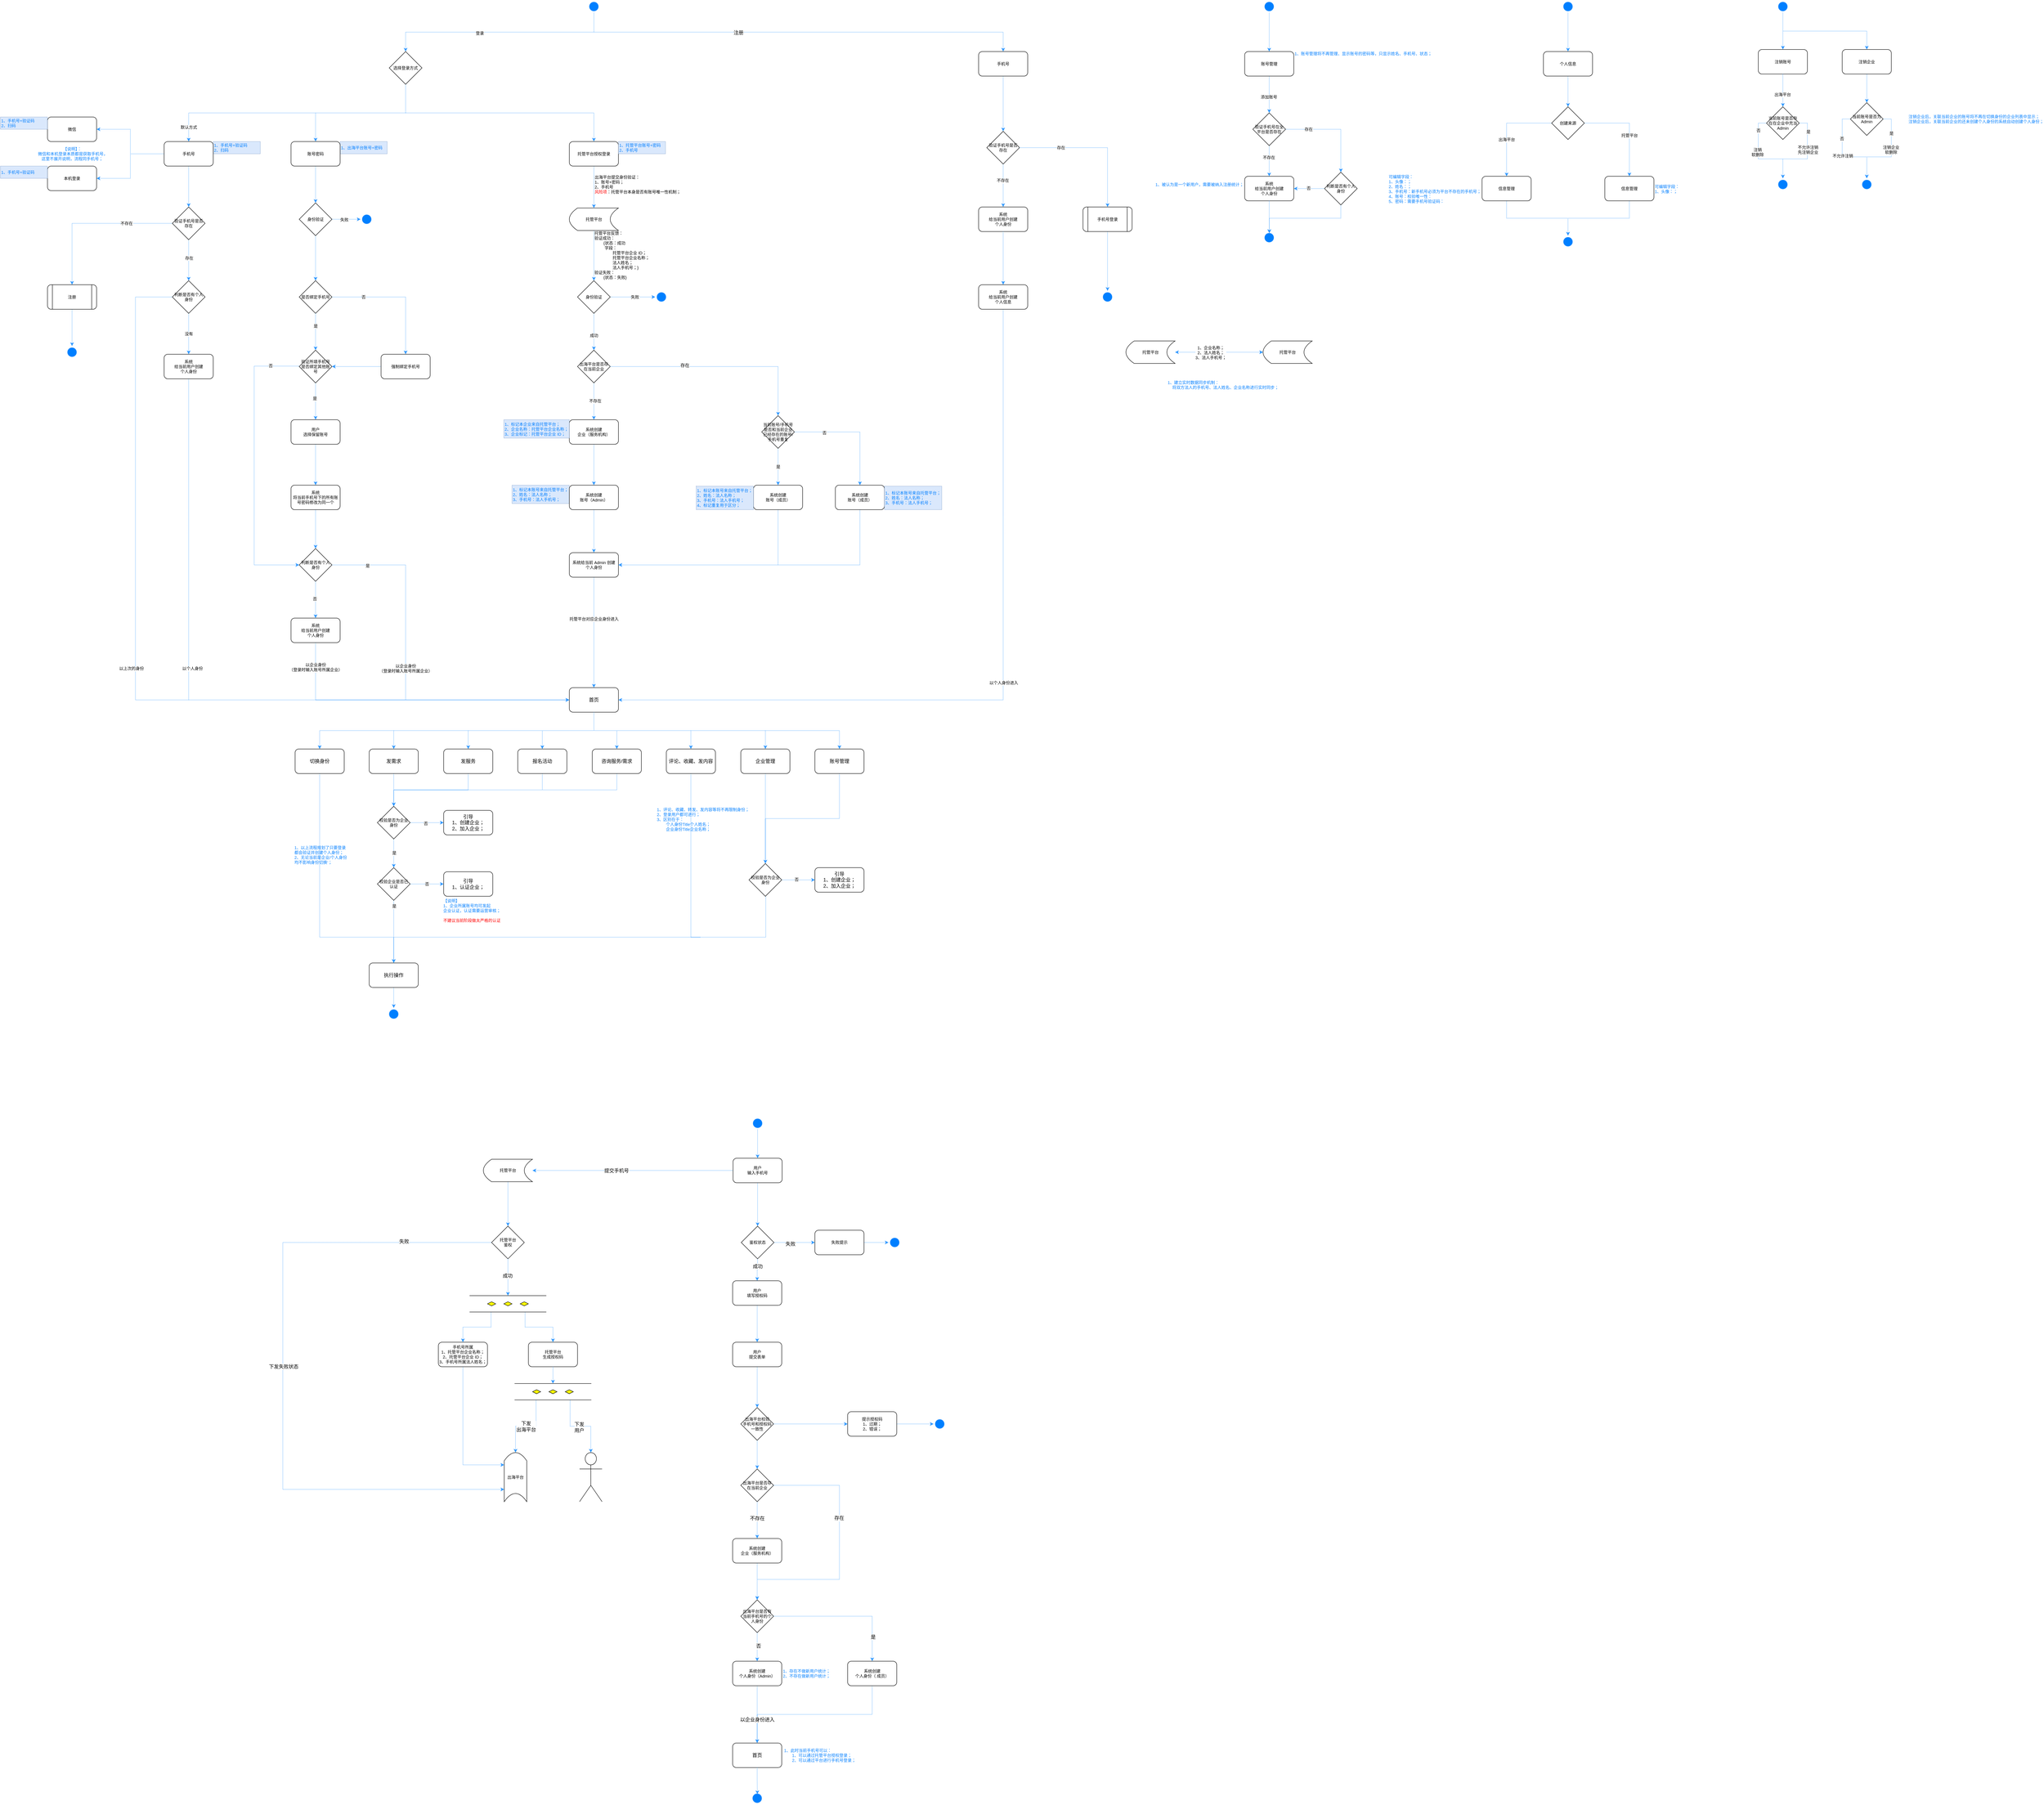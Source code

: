 <mxfile version="26.0.2">
  <diagram id="prtHgNgQTEPvFCAcTncT" name="Page-1">
    <mxGraphModel dx="6578" dy="2411" grid="1" gridSize="10" guides="1" tooltips="1" connect="1" arrows="1" fold="1" page="1" pageScale="1" pageWidth="827" pageHeight="1169" math="0" shadow="0">
      <root>
        <mxCell id="0" />
        <mxCell id="1" parent="0" />
        <mxCell id="fUzzR2nEu7n4qf50nULE-17" value="" style="edgeStyle=orthogonalEdgeStyle;rounded=0;orthogonalLoop=1;jettySize=auto;html=1;entryX=0.5;entryY=0;entryDx=0;entryDy=0;dashed=1;dashPattern=1 1;strokeColor=#3399FF;strokeWidth=1;align=center;verticalAlign=middle;fontFamily=Helvetica;fontSize=10;fontColor=default;labelBackgroundColor=default;endArrow=classic;fillColor=#dae8fc;exitX=0.5;exitY=1;exitDx=0;exitDy=0;" parent="1" source="fUzzR2nEu7n4qf50nULE-1" target="fUzzR2nEu7n4qf50nULE-21" edge="1">
          <mxGeometry relative="1" as="geometry">
            <mxPoint x="304" y="235" as="targetPoint" />
          </mxGeometry>
        </mxCell>
        <mxCell id="cKJXrB1gcY8QQICEZJV5-37" value="注册" style="edgeLabel;html=1;align=center;verticalAlign=middle;resizable=0;points=[];fontFamily=Helvetica;fontSize=12;fontColor=default;labelBackgroundColor=default;" vertex="1" connectable="0" parent="fUzzR2nEu7n4qf50nULE-17">
          <mxGeometry x="-0.268" y="-1" relative="1" as="geometry">
            <mxPoint x="-1" as="offset" />
          </mxGeometry>
        </mxCell>
        <mxCell id="fUzzR2nEu7n4qf50nULE-28" value="" style="edgeStyle=orthogonalEdgeStyle;rounded=0;orthogonalLoop=1;jettySize=auto;html=1;dashed=1;dashPattern=1 1;strokeColor=#3399FF;strokeWidth=1;align=center;verticalAlign=middle;fontFamily=Helvetica;fontSize=10;fontColor=default;labelBackgroundColor=default;endArrow=classic;fillColor=#dae8fc;exitX=0.5;exitY=1;exitDx=0;exitDy=0;" parent="1" source="fUzzR2nEu7n4qf50nULE-1" target="fUzzR2nEu7n4qf50nULE-27" edge="1">
          <mxGeometry relative="1" as="geometry" />
        </mxCell>
        <mxCell id="fUzzR2nEu7n4qf50nULE-29" value="登录" style="edgeLabel;html=1;align=center;verticalAlign=middle;resizable=0;points=[];rounded=0;strokeColor=#3399FF;fontFamily=Helvetica;fontSize=10;fontColor=default;fillColor=#dae8fc;dashed=1;dashPattern=1 1;strokeWidth=1;labelBackgroundColor=default;" parent="fUzzR2nEu7n4qf50nULE-28" vertex="1" connectable="0">
          <mxGeometry x="-0.164" y="-1" relative="1" as="geometry">
            <mxPoint x="-95" y="3" as="offset" />
          </mxGeometry>
        </mxCell>
        <mxCell id="fUzzR2nEu7n4qf50nULE-1" value="" style="ellipse;html=1;shape=startState;fillColor=#007FFF;strokeColor=#3399FF;" parent="1" vertex="1">
          <mxGeometry x="-395" y="120" width="30" height="30" as="geometry" />
        </mxCell>
        <mxCell id="fUzzR2nEu7n4qf50nULE-178" style="edgeStyle=orthogonalEdgeStyle;shape=connector;rounded=0;orthogonalLoop=1;jettySize=auto;html=1;exitX=0.5;exitY=1;exitDx=0;exitDy=0;dashed=1;dashPattern=1 1;strokeColor=#3399FF;strokeWidth=1;align=center;verticalAlign=middle;fontFamily=Helvetica;fontSize=10;fontColor=default;labelBackgroundColor=default;endArrow=classic;fillColor=#dae8fc;" parent="1" source="fUzzR2nEu7n4qf50nULE-197" target="fUzzR2nEu7n4qf50nULE-177" edge="1">
          <mxGeometry relative="1" as="geometry" />
        </mxCell>
        <mxCell id="fUzzR2nEu7n4qf50nULE-198" value="不存在" style="edgeLabel;html=1;align=center;verticalAlign=middle;resizable=0;points=[];rounded=1;strokeColor=default;fontFamily=Helvetica;fontSize=10;fontColor=default;fillColor=default;" parent="fUzzR2nEu7n4qf50nULE-178" vertex="1" connectable="0">
          <mxGeometry x="-0.242" y="-1" relative="1" as="geometry">
            <mxPoint as="offset" />
          </mxGeometry>
        </mxCell>
        <mxCell id="fUzzR2nEu7n4qf50nULE-199" style="edgeStyle=orthogonalEdgeStyle;shape=connector;rounded=0;orthogonalLoop=1;jettySize=auto;html=1;exitX=0.5;exitY=1;exitDx=0;exitDy=0;entryX=0.5;entryY=0;entryDx=0;entryDy=0;dashed=1;dashPattern=1 1;strokeColor=#3399FF;strokeWidth=1;align=center;verticalAlign=middle;fontFamily=Helvetica;fontSize=10;fontColor=default;labelBackgroundColor=default;endArrow=classic;fillColor=#dae8fc;" parent="1" source="fUzzR2nEu7n4qf50nULE-21" target="fUzzR2nEu7n4qf50nULE-197" edge="1">
          <mxGeometry relative="1" as="geometry" />
        </mxCell>
        <mxCell id="fUzzR2nEu7n4qf50nULE-21" value="手机号" style="rounded=1;whiteSpace=wrap;html=1;fontSize=10;" parent="1" vertex="1">
          <mxGeometry x="560" y="245" width="120" height="60" as="geometry" />
        </mxCell>
        <mxCell id="fUzzR2nEu7n4qf50nULE-54" style="edgeStyle=orthogonalEdgeStyle;rounded=0;orthogonalLoop=1;jettySize=auto;html=1;exitX=0.5;exitY=1;exitDx=0;exitDy=0;fontFamily=Helvetica;fontSize=10;fontColor=default;dashed=1;dashPattern=1 1;strokeColor=#3399FF;strokeWidth=1;align=center;verticalAlign=middle;labelBackgroundColor=default;endArrow=classic;fillColor=#dae8fc;" parent="1" source="fUzzR2nEu7n4qf50nULE-27" target="fUzzR2nEu7n4qf50nULE-40" edge="1">
          <mxGeometry relative="1" as="geometry" />
        </mxCell>
        <mxCell id="fUzzR2nEu7n4qf50nULE-55" value="默认方式" style="edgeLabel;html=1;align=center;verticalAlign=middle;resizable=0;points=[];rounded=0;strokeColor=#3399FF;fontFamily=Helvetica;fontSize=10;fontColor=default;fillColor=#dae8fc;dashed=1;dashPattern=1 1;strokeWidth=1;labelBackgroundColor=default;" parent="fUzzR2nEu7n4qf50nULE-54" vertex="1" connectable="0">
          <mxGeometry x="0.657" y="1" relative="1" as="geometry">
            <mxPoint x="-45" y="34" as="offset" />
          </mxGeometry>
        </mxCell>
        <mxCell id="fUzzR2nEu7n4qf50nULE-58" style="edgeStyle=orthogonalEdgeStyle;rounded=0;orthogonalLoop=1;jettySize=auto;html=1;exitX=0.5;exitY=1;exitDx=0;exitDy=0;fontFamily=Helvetica;fontSize=10;fontColor=default;fillColor=#dae8fc;strokeColor=#3399FF;strokeWidth=1;dashed=1;dashPattern=1 1;" parent="1" source="fUzzR2nEu7n4qf50nULE-27" target="fUzzR2nEu7n4qf50nULE-34" edge="1">
          <mxGeometry relative="1" as="geometry" />
        </mxCell>
        <mxCell id="fUzzR2nEu7n4qf50nULE-59" style="edgeStyle=orthogonalEdgeStyle;shape=connector;rounded=0;orthogonalLoop=1;jettySize=auto;html=1;exitX=0.5;exitY=1;exitDx=0;exitDy=0;entryX=0.5;entryY=0;entryDx=0;entryDy=0;dashed=1;dashPattern=1 1;strokeColor=#3399FF;strokeWidth=1;align=center;verticalAlign=middle;fontFamily=Helvetica;fontSize=12;fontColor=default;labelBackgroundColor=default;endArrow=classic;fillColor=#dae8fc;" parent="1" source="fUzzR2nEu7n4qf50nULE-27" target="fUzzR2nEu7n4qf50nULE-33" edge="1">
          <mxGeometry relative="1" as="geometry" />
        </mxCell>
        <mxCell id="fUzzR2nEu7n4qf50nULE-27" value="选择登录方式" style="rhombus;whiteSpace=wrap;html=1;fillColor=#FFFFFF;strokeColor=#000000;fontSize=10;" parent="1" vertex="1">
          <mxGeometry x="-880" y="245" width="80" height="80" as="geometry" />
        </mxCell>
        <mxCell id="fUzzR2nEu7n4qf50nULE-36" style="edgeStyle=orthogonalEdgeStyle;rounded=0;orthogonalLoop=1;jettySize=auto;html=1;exitX=0.5;exitY=1;exitDx=0;exitDy=0;fontFamily=Helvetica;fontSize=10;fontColor=default;" parent="1" edge="1">
          <mxGeometry relative="1" as="geometry">
            <mxPoint x="130" y="540" as="targetPoint" />
          </mxGeometry>
        </mxCell>
        <mxCell id="fUzzR2nEu7n4qf50nULE-70" style="edgeStyle=orthogonalEdgeStyle;shape=connector;rounded=0;orthogonalLoop=1;jettySize=auto;html=1;exitX=0;exitY=0.5;exitDx=0;exitDy=0;entryX=1;entryY=0.5;entryDx=0;entryDy=0;dashed=1;dashPattern=1 1;strokeColor=#3399FF;strokeWidth=1;align=center;verticalAlign=middle;fontFamily=Helvetica;fontSize=10;fontColor=default;labelBackgroundColor=default;endArrow=classic;fillColor=#dae8fc;" parent="1" source="fUzzR2nEu7n4qf50nULE-40" target="fUzzR2nEu7n4qf50nULE-41" edge="1">
          <mxGeometry relative="1" as="geometry" />
        </mxCell>
        <mxCell id="fUzzR2nEu7n4qf50nULE-71" style="edgeStyle=orthogonalEdgeStyle;shape=connector;rounded=0;orthogonalLoop=1;jettySize=auto;html=1;exitX=0;exitY=0.5;exitDx=0;exitDy=0;entryX=1;entryY=0.5;entryDx=0;entryDy=0;dashed=1;dashPattern=1 1;strokeColor=#3399FF;strokeWidth=1;align=center;verticalAlign=middle;fontFamily=Helvetica;fontSize=10;fontColor=default;labelBackgroundColor=default;endArrow=classic;fillColor=#dae8fc;" parent="1" source="fUzzR2nEu7n4qf50nULE-40" target="fUzzR2nEu7n4qf50nULE-62" edge="1">
          <mxGeometry relative="1" as="geometry" />
        </mxCell>
        <mxCell id="fUzzR2nEu7n4qf50nULE-74" value="【说明】：&lt;div&gt;&amp;nbsp;微信和本机登录本质都是获取手机号，&lt;/div&gt;&lt;div&gt;这里不展开说明，流程同手机号；&lt;/div&gt;" style="text;html=1;align=center;verticalAlign=middle;resizable=0;points=[];autosize=1;strokeColor=none;fillColor=none;fontFamily=Helvetica;fontSize=10;fontColor=#007FFF;" parent="1" vertex="1">
          <mxGeometry x="-1755" y="470" width="200" height="50" as="geometry" />
        </mxCell>
        <mxCell id="fUzzR2nEu7n4qf50nULE-122" style="edgeStyle=orthogonalEdgeStyle;shape=connector;rounded=0;orthogonalLoop=1;jettySize=auto;html=1;exitX=0.5;exitY=1;exitDx=0;exitDy=0;dashed=1;dashPattern=1 1;strokeColor=#3399FF;strokeWidth=1;align=center;verticalAlign=middle;fontFamily=Helvetica;fontSize=10;fontColor=default;labelBackgroundColor=default;endArrow=classic;fillColor=#dae8fc;" parent="1" source="fUzzR2nEu7n4qf50nULE-75" target="fUzzR2nEu7n4qf50nULE-80" edge="1">
          <mxGeometry relative="1" as="geometry">
            <Array as="points">
              <mxPoint x="-380" y="770" />
              <mxPoint x="-380" y="770" />
            </Array>
          </mxGeometry>
        </mxCell>
        <mxCell id="fUzzR2nEu7n4qf50nULE-123" value="&lt;div style=&quot;text-align: left;&quot;&gt;托管平台反馈：&lt;div&gt;验证成功：&lt;/div&gt;&lt;div&gt;&lt;span style=&quot;white-space-collapse: preserve;&quot;&gt;&#x9;&lt;/span&gt;{状态：成功&lt;/div&gt;&lt;div&gt;&lt;span style=&quot;white-space-collapse: preserve;&quot;&gt;&#x9;&lt;/span&gt;&amp;nbsp;字段：&lt;/div&gt;&lt;div&gt;&lt;span style=&quot;&quot;&gt;&lt;span style=&quot;white-space-collapse: preserve;&quot;&gt;&#x9;&lt;/span&gt;&lt;span style=&quot;white-space-collapse: preserve;&quot;&gt;&#x9;&lt;/span&gt;托管平台企业 ID；&lt;/span&gt;&lt;/div&gt;&lt;div&gt;&lt;span style=&quot;&quot;&gt;&lt;span style=&quot;white-space-collapse: preserve;&quot;&gt;&#x9;&lt;/span&gt;&lt;span style=&quot;white-space-collapse: preserve;&quot;&gt;&#x9;&lt;/span&gt;托管平台企业名称；&lt;/span&gt;&lt;/div&gt;&lt;div&gt;&lt;span style=&quot;&quot;&gt;&lt;span style=&quot;white-space-collapse: preserve;&quot;&gt;&#x9;&lt;/span&gt;&lt;span style=&quot;white-space-collapse: preserve;&quot;&gt;&#x9;&lt;/span&gt;法人姓名；&lt;/span&gt;&lt;/div&gt;&lt;div&gt;&lt;span style=&quot;&quot;&gt;&lt;span style=&quot;white-space-collapse: preserve;&quot;&gt;&#x9;&lt;/span&gt;&lt;span style=&quot;white-space-collapse: preserve;&quot;&gt;&#x9;&lt;/span&gt;法人手机号；&lt;/span&gt;&lt;span style=&quot;background-color: initial;&quot;&gt;}&lt;/span&gt;&lt;/div&gt;&lt;div&gt;验证失败：&lt;/div&gt;&lt;/div&gt;&lt;div style=&quot;text-align: left;&quot;&gt;&lt;span style=&quot;white-space-collapse: preserve;&quot;&gt;&#x9;&lt;/span&gt;{状态：失败&lt;span style=&quot;&quot;&gt;}&lt;/span&gt;&lt;/div&gt;" style="edgeLabel;html=1;align=center;verticalAlign=middle;resizable=0;points=[];rounded=1;strokeColor=default;fontFamily=Helvetica;fontSize=10;fontColor=default;fillColor=default;labelBackgroundColor=none;direction=north;" parent="fUzzR2nEu7n4qf50nULE-122" vertex="1" connectable="0">
          <mxGeometry x="0.001" y="1" relative="1" as="geometry">
            <mxPoint x="67" y="-1" as="offset" />
          </mxGeometry>
        </mxCell>
        <mxCell id="fUzzR2nEu7n4qf50nULE-75" value="托管平台" style="shape=dataStorage;whiteSpace=wrap;html=1;fixedSize=1;rounded=1;strokeColor=default;align=center;verticalAlign=middle;fontFamily=Helvetica;fontSize=10;fontColor=default;fillColor=default;" parent="1" vertex="1">
          <mxGeometry x="-440" y="627.5" width="120" height="55" as="geometry" />
        </mxCell>
        <mxCell id="fUzzR2nEu7n4qf50nULE-76" style="edgeStyle=orthogonalEdgeStyle;shape=connector;rounded=0;orthogonalLoop=1;jettySize=auto;html=1;entryX=0.5;entryY=0;entryDx=0;entryDy=0;strokeColor=#3399FF;strokeWidth=1;align=center;verticalAlign=middle;fontFamily=Helvetica;fontSize=10;fontColor=default;labelBackgroundColor=default;endArrow=classic;fillColor=#dae8fc;horizontal=1;startArrow=none;startFill=0;dashed=1;dashPattern=1 1;exitX=0.5;exitY=1;exitDx=0;exitDy=0;" parent="1" source="fUzzR2nEu7n4qf50nULE-33" target="fUzzR2nEu7n4qf50nULE-75" edge="1">
          <mxGeometry relative="1" as="geometry">
            <mxPoint x="-310" y="500" as="sourcePoint" />
          </mxGeometry>
        </mxCell>
        <mxCell id="fUzzR2nEu7n4qf50nULE-79" value="&lt;span style=&quot;&quot;&gt;出海平台提交身份验证：&lt;/span&gt;&lt;div style=&quot;&quot;&gt;1、账号+&lt;span style=&quot;background-color: transparent; color: light-dark(rgb(0, 0, 0), rgb(255, 255, 255));&quot;&gt;密码；&lt;/span&gt;&lt;/div&gt;&lt;div style=&quot;&quot;&gt;&lt;span style=&quot;background-color: transparent; color: light-dark(rgb(0, 0, 0), rgb(255, 255, 255));&quot;&gt;2、手机号&lt;/span&gt;&lt;/div&gt;&lt;div style=&quot;&quot;&gt;&lt;font color=&quot;#ff0000&quot;&gt;风险项&lt;/font&gt;：托管平台本身是否有账号唯一性机制；&lt;/div&gt;" style="edgeLabel;html=1;align=left;verticalAlign=middle;resizable=0;points=[];rounded=1;strokeColor=default;fontFamily=Helvetica;fontSize=10;fontColor=default;fillColor=default;labelBackgroundColor=none;" parent="fUzzR2nEu7n4qf50nULE-76" vertex="1" connectable="0">
          <mxGeometry x="0.15" y="2" relative="1" as="geometry">
            <mxPoint x="-2" y="-14" as="offset" />
          </mxGeometry>
        </mxCell>
        <mxCell id="fUzzR2nEu7n4qf50nULE-86" style="edgeStyle=orthogonalEdgeStyle;shape=connector;rounded=0;orthogonalLoop=1;jettySize=auto;html=1;exitX=0.5;exitY=1;exitDx=0;exitDy=0;dashed=1;dashPattern=1 1;strokeColor=#3399FF;strokeWidth=1;align=center;verticalAlign=middle;fontFamily=Helvetica;fontSize=10;fontColor=default;labelBackgroundColor=default;endArrow=classic;fillColor=#dae8fc;" parent="1" source="fUzzR2nEu7n4qf50nULE-80" target="fUzzR2nEu7n4qf50nULE-84" edge="1">
          <mxGeometry relative="1" as="geometry" />
        </mxCell>
        <mxCell id="fUzzR2nEu7n4qf50nULE-87" value="成功" style="edgeLabel;html=1;align=center;verticalAlign=middle;resizable=0;points=[];rounded=1;strokeColor=default;fontFamily=Helvetica;fontSize=10;fontColor=default;fillColor=default;" parent="fUzzR2nEu7n4qf50nULE-86" vertex="1" connectable="0">
          <mxGeometry x="0.198" relative="1" as="geometry">
            <mxPoint as="offset" />
          </mxGeometry>
        </mxCell>
        <mxCell id="fUzzR2nEu7n4qf50nULE-90" style="edgeStyle=orthogonalEdgeStyle;shape=connector;rounded=0;orthogonalLoop=1;jettySize=auto;html=1;exitX=1;exitY=0.5;exitDx=0;exitDy=0;entryX=0;entryY=0.5;entryDx=0;entryDy=0;dashed=1;dashPattern=1 1;strokeColor=#3399FF;strokeWidth=1;align=center;verticalAlign=middle;fontFamily=Helvetica;fontSize=10;fontColor=default;labelBackgroundColor=default;endArrow=classic;fillColor=#dae8fc;" parent="1" source="fUzzR2nEu7n4qf50nULE-80" target="fUzzR2nEu7n4qf50nULE-126" edge="1">
          <mxGeometry relative="1" as="geometry" />
        </mxCell>
        <mxCell id="fUzzR2nEu7n4qf50nULE-104" value="失败" style="edgeLabel;html=1;align=center;verticalAlign=middle;resizable=0;points=[];rounded=1;strokeColor=default;fontFamily=Helvetica;fontSize=10;fontColor=default;fillColor=default;" parent="fUzzR2nEu7n4qf50nULE-90" vertex="1" connectable="0">
          <mxGeometry x="0.079" y="-1" relative="1" as="geometry">
            <mxPoint y="-1" as="offset" />
          </mxGeometry>
        </mxCell>
        <mxCell id="fUzzR2nEu7n4qf50nULE-80" value="身份验证" style="rhombus;whiteSpace=wrap;html=1;fillColor=#FFFFFF;strokeColor=#000000;fontSize=10;" parent="1" vertex="1">
          <mxGeometry x="-420" y="805.0" width="80" height="80" as="geometry" />
        </mxCell>
        <mxCell id="fUzzR2nEu7n4qf50nULE-92" style="edgeStyle=orthogonalEdgeStyle;shape=connector;rounded=0;orthogonalLoop=1;jettySize=auto;html=1;exitX=0.5;exitY=1;exitDx=0;exitDy=0;dashed=1;dashPattern=1 1;strokeColor=#3399FF;strokeWidth=1;align=center;verticalAlign=middle;fontFamily=Helvetica;fontSize=10;fontColor=default;labelBackgroundColor=default;endArrow=classic;fillColor=#dae8fc;entryX=0.5;entryY=0;entryDx=0;entryDy=0;" parent="1" source="fUzzR2nEu7n4qf50nULE-84" target="fUzzR2nEu7n4qf50nULE-91" edge="1">
          <mxGeometry relative="1" as="geometry">
            <mxPoint x="-487" y="1360.86" as="targetPoint" />
          </mxGeometry>
        </mxCell>
        <mxCell id="fUzzR2nEu7n4qf50nULE-95" value="" style="edgeLabel;html=1;align=center;verticalAlign=middle;resizable=0;points=[];rounded=1;strokeColor=default;fontFamily=Helvetica;fontSize=10;fontColor=default;fillColor=default;direction=north;" parent="fUzzR2nEu7n4qf50nULE-92" vertex="1" connectable="0">
          <mxGeometry x="0.035" y="-3" relative="1" as="geometry">
            <mxPoint x="-2" as="offset" />
          </mxGeometry>
        </mxCell>
        <mxCell id="fUzzR2nEu7n4qf50nULE-97" value="不存在" style="edgeLabel;html=1;align=center;verticalAlign=middle;resizable=0;points=[];rounded=1;strokeColor=default;fontFamily=Helvetica;fontSize=10;fontColor=default;fillColor=default;" parent="fUzzR2nEu7n4qf50nULE-92" vertex="1" connectable="0">
          <mxGeometry x="-0.033" y="3" relative="1" as="geometry">
            <mxPoint as="offset" />
          </mxGeometry>
        </mxCell>
        <mxCell id="fUzzR2nEu7n4qf50nULE-84" value="出海平台是否存在当前企业" style="rhombus;whiteSpace=wrap;html=1;fillColor=#FFFFFF;strokeColor=#000000;fontSize=10;" parent="1" vertex="1">
          <mxGeometry x="-420" y="975.0" width="80" height="80" as="geometry" />
        </mxCell>
        <mxCell id="fUzzR2nEu7n4qf50nULE-89" value="" style="ellipse;html=1;shape=startState;fillColor=#007FFF;strokeColor=#3399FF;" parent="1" vertex="1">
          <mxGeometry x="-884" y="2583" width="30" height="30" as="geometry" />
        </mxCell>
        <mxCell id="fUzzR2nEu7n4qf50nULE-108" style="edgeStyle=orthogonalEdgeStyle;shape=connector;rounded=0;orthogonalLoop=1;jettySize=auto;html=1;exitX=0.5;exitY=1;exitDx=0;exitDy=0;entryX=0.5;entryY=0;entryDx=0;entryDy=0;dashed=1;dashPattern=1 1;strokeColor=#3399FF;strokeWidth=1;align=center;verticalAlign=middle;fontFamily=Helvetica;fontSize=10;fontColor=default;labelBackgroundColor=default;endArrow=classic;fillColor=#dae8fc;" parent="1" source="fUzzR2nEu7n4qf50nULE-93" target="fUzzR2nEu7n4qf50nULE-107" edge="1">
          <mxGeometry relative="1" as="geometry" />
        </mxCell>
        <mxCell id="fUzzR2nEu7n4qf50nULE-109" value="" style="edgeLabel;html=1;align=center;verticalAlign=middle;resizable=0;points=[];rounded=1;strokeColor=default;fontFamily=Helvetica;fontSize=10;fontColor=default;fillColor=default;" parent="fUzzR2nEu7n4qf50nULE-108" vertex="1" connectable="0">
          <mxGeometry x="-0.078" y="-2" relative="1" as="geometry">
            <mxPoint as="offset" />
          </mxGeometry>
        </mxCell>
        <mxCell id="fUzzR2nEu7n4qf50nULE-105" style="edgeStyle=orthogonalEdgeStyle;shape=connector;rounded=0;orthogonalLoop=1;jettySize=auto;html=1;exitX=0.5;exitY=1;exitDx=0;exitDy=0;entryX=0.5;entryY=0;entryDx=0;entryDy=0;dashed=1;dashPattern=1 1;strokeColor=#3399FF;strokeWidth=1;align=center;verticalAlign=middle;fontFamily=Helvetica;fontSize=10;fontColor=default;labelBackgroundColor=default;endArrow=classic;fillColor=#dae8fc;" parent="1" source="fUzzR2nEu7n4qf50nULE-91" target="fUzzR2nEu7n4qf50nULE-93" edge="1">
          <mxGeometry relative="1" as="geometry" />
        </mxCell>
        <mxCell id="fUzzR2nEu7n4qf50nULE-106" value="" style="edgeLabel;html=1;align=center;verticalAlign=middle;resizable=0;points=[];rounded=1;strokeColor=default;fontFamily=Helvetica;fontSize=10;fontColor=default;fillColor=default;" parent="fUzzR2nEu7n4qf50nULE-105" vertex="1" connectable="0">
          <mxGeometry x="-0.253" y="2" relative="1" as="geometry">
            <mxPoint as="offset" />
          </mxGeometry>
        </mxCell>
        <mxCell id="fUzzR2nEu7n4qf50nULE-111" style="edgeStyle=orthogonalEdgeStyle;shape=connector;rounded=0;orthogonalLoop=1;jettySize=auto;html=1;exitX=0.5;exitY=1;exitDx=0;exitDy=0;entryX=0.5;entryY=0;entryDx=0;entryDy=0;dashed=1;dashPattern=1 1;strokeColor=#3399FF;strokeWidth=1;align=center;verticalAlign=middle;fontFamily=Helvetica;fontSize=10;fontColor=default;labelBackgroundColor=default;endArrow=classic;fillColor=#dae8fc;" parent="1" source="fUzzR2nEu7n4qf50nULE-107" target="fUzzR2nEu7n4qf50nULE-110" edge="1">
          <mxGeometry relative="1" as="geometry" />
        </mxCell>
        <mxCell id="fUzzR2nEu7n4qf50nULE-119" value="托管平台对应企业身份进入" style="edgeLabel;html=1;align=center;verticalAlign=middle;resizable=0;points=[];rounded=1;strokeColor=default;fontFamily=Helvetica;fontSize=10;fontColor=default;fillColor=default;" parent="fUzzR2nEu7n4qf50nULE-111" vertex="1" connectable="0">
          <mxGeometry x="-0.322" y="-1" relative="1" as="geometry">
            <mxPoint x="1" y="10" as="offset" />
          </mxGeometry>
        </mxCell>
        <mxCell id="fUzzR2nEu7n4qf50nULE-107" value="系统给当前&amp;nbsp;Admin 创建&lt;div&gt;个人身份&lt;/div&gt;" style="rounded=1;whiteSpace=wrap;html=1;strokeColor=default;align=center;verticalAlign=middle;fontFamily=Helvetica;fontSize=10;fontColor=default;fillColor=default;" parent="1" vertex="1">
          <mxGeometry x="-440" y="1470.0" width="120" height="60" as="geometry" />
        </mxCell>
        <mxCell id="fUzzR2nEu7n4qf50nULE-110" value="&lt;span style=&quot;font-size: 12px; text-align: left;&quot;&gt;首页&lt;/span&gt;" style="rounded=1;whiteSpace=wrap;html=1;strokeColor=default;align=center;verticalAlign=middle;fontFamily=Helvetica;fontSize=10;fontColor=default;fillColor=default;" parent="1" vertex="1">
          <mxGeometry x="-440" y="1800" width="120" height="60" as="geometry" />
        </mxCell>
        <mxCell id="fUzzR2nEu7n4qf50nULE-125" style="edgeStyle=orthogonalEdgeStyle;shape=connector;rounded=0;orthogonalLoop=1;jettySize=auto;html=1;exitX=1;exitY=0.5;exitDx=0;exitDy=0;dashed=1;dashPattern=1 1;strokeColor=#3399FF;strokeWidth=1;align=center;verticalAlign=middle;fontFamily=Helvetica;fontSize=10;fontColor=default;labelBackgroundColor=default;endArrow=classic;fillColor=#dae8fc;entryX=0;entryY=0.5;entryDx=0;entryDy=0;" parent="1" source="fUzzR2nEu7n4qf50nULE-121" target="fUzzR2nEu7n4qf50nULE-127" edge="1">
          <mxGeometry relative="1" as="geometry">
            <mxPoint x="-790" y="730" as="targetPoint" />
          </mxGeometry>
        </mxCell>
        <mxCell id="fUzzR2nEu7n4qf50nULE-130" value="失败" style="edgeLabel;html=1;align=center;verticalAlign=middle;resizable=0;points=[];rounded=1;strokeColor=default;fontFamily=Helvetica;fontSize=10;fontColor=default;fillColor=default;" parent="fUzzR2nEu7n4qf50nULE-125" vertex="1" connectable="0">
          <mxGeometry x="-0.15" y="-1" relative="1" as="geometry">
            <mxPoint as="offset" />
          </mxGeometry>
        </mxCell>
        <mxCell id="fUzzR2nEu7n4qf50nULE-129" style="edgeStyle=orthogonalEdgeStyle;shape=connector;rounded=0;orthogonalLoop=1;jettySize=auto;html=1;exitX=0.5;exitY=1;exitDx=0;exitDy=0;entryX=0.5;entryY=0;entryDx=0;entryDy=0;dashed=1;dashPattern=1 1;strokeColor=#3399FF;strokeWidth=1;align=center;verticalAlign=middle;fontFamily=Helvetica;fontSize=10;fontColor=default;labelBackgroundColor=default;endArrow=classic;fillColor=#dae8fc;" parent="1" source="fUzzR2nEu7n4qf50nULE-121" target="fUzzR2nEu7n4qf50nULE-128" edge="1">
          <mxGeometry relative="1" as="geometry" />
        </mxCell>
        <mxCell id="fUzzR2nEu7n4qf50nULE-121" value="身份验证" style="rhombus;whiteSpace=wrap;html=1;fillColor=#FFFFFF;strokeColor=#000000;fontSize=10;" parent="1" vertex="1">
          <mxGeometry x="-1100" y="615" width="80" height="80" as="geometry" />
        </mxCell>
        <mxCell id="fUzzR2nEu7n4qf50nULE-124" style="edgeStyle=orthogonalEdgeStyle;shape=connector;rounded=0;orthogonalLoop=1;jettySize=auto;html=1;exitX=0.5;exitY=1;exitDx=0;exitDy=0;entryX=0.5;entryY=0;entryDx=0;entryDy=0;dashed=1;dashPattern=1 1;strokeColor=#3399FF;strokeWidth=1;align=center;verticalAlign=middle;fontFamily=Helvetica;fontSize=10;fontColor=default;labelBackgroundColor=default;endArrow=classic;fillColor=#dae8fc;" parent="1" source="fUzzR2nEu7n4qf50nULE-34" target="fUzzR2nEu7n4qf50nULE-121" edge="1">
          <mxGeometry relative="1" as="geometry" />
        </mxCell>
        <mxCell id="fUzzR2nEu7n4qf50nULE-126" value="" style="ellipse;html=1;shape=startState;fillColor=#007FFF;strokeColor=#3399FF;" parent="1" vertex="1">
          <mxGeometry x="-230" y="830.0" width="30" height="30" as="geometry" />
        </mxCell>
        <mxCell id="fUzzR2nEu7n4qf50nULE-127" value="" style="ellipse;html=1;shape=startState;fillColor=#007FFF;strokeColor=#3399FF;" parent="1" vertex="1">
          <mxGeometry x="-950" y="640" width="30" height="30" as="geometry" />
        </mxCell>
        <mxCell id="fUzzR2nEu7n4qf50nULE-131" style="edgeStyle=orthogonalEdgeStyle;shape=connector;rounded=0;orthogonalLoop=1;jettySize=auto;html=1;exitX=0;exitY=0.5;exitDx=0;exitDy=0;entryX=0;entryY=0.5;entryDx=0;entryDy=0;dashed=1;dashPattern=1 1;strokeColor=#3399FF;strokeWidth=1;align=center;verticalAlign=middle;fontFamily=Helvetica;fontSize=10;fontColor=default;labelBackgroundColor=default;endArrow=classic;fillColor=#dae8fc;" parent="1" source="fUzzR2nEu7n4qf50nULE-136" target="fUzzR2nEu7n4qf50nULE-153" edge="1">
          <mxGeometry relative="1" as="geometry">
            <mxPoint x="-620" y="1230" as="targetPoint" />
            <Array as="points">
              <mxPoint x="-1210" y="1014" />
              <mxPoint x="-1210" y="1500" />
            </Array>
          </mxGeometry>
        </mxCell>
        <mxCell id="fUzzR2nEu7n4qf50nULE-132" value="" style="edgeLabel;html=1;align=center;verticalAlign=middle;resizable=0;points=[];rounded=1;strokeColor=default;fontFamily=Helvetica;fontSize=10;fontColor=default;fillColor=default;" parent="fUzzR2nEu7n4qf50nULE-131" vertex="1" connectable="0">
          <mxGeometry x="-0.462" y="1" relative="1" as="geometry">
            <mxPoint y="137" as="offset" />
          </mxGeometry>
        </mxCell>
        <mxCell id="fUzzR2nEu7n4qf50nULE-141" value="否" style="edgeLabel;html=1;align=center;verticalAlign=middle;resizable=0;points=[];rounded=1;strokeColor=default;fontFamily=Helvetica;fontSize=10;fontColor=default;fillColor=default;" parent="fUzzR2nEu7n4qf50nULE-131" vertex="1" connectable="0">
          <mxGeometry x="-0.69" y="2" relative="1" as="geometry">
            <mxPoint x="38" y="-3" as="offset" />
          </mxGeometry>
        </mxCell>
        <mxCell id="fUzzR2nEu7n4qf50nULE-134" style="edgeStyle=orthogonalEdgeStyle;shape=connector;rounded=0;orthogonalLoop=1;jettySize=auto;html=1;dashed=1;dashPattern=1 1;strokeColor=#3399FF;strokeWidth=1;align=center;verticalAlign=middle;fontFamily=Helvetica;fontSize=10;fontColor=default;labelBackgroundColor=default;endArrow=classic;fillColor=#dae8fc;exitX=1;exitY=0.5;exitDx=0;exitDy=0;" parent="1" source="fUzzR2nEu7n4qf50nULE-128" target="fUzzR2nEu7n4qf50nULE-133" edge="1">
          <mxGeometry relative="1" as="geometry" />
        </mxCell>
        <mxCell id="fUzzR2nEu7n4qf50nULE-135" value="否" style="edgeLabel;html=1;align=center;verticalAlign=middle;resizable=0;points=[];rounded=1;strokeColor=default;fontFamily=Helvetica;fontSize=10;fontColor=default;fillColor=default;" parent="fUzzR2nEu7n4qf50nULE-134" vertex="1" connectable="0">
          <mxGeometry x="-0.519" relative="1" as="geometry">
            <mxPoint as="offset" />
          </mxGeometry>
        </mxCell>
        <mxCell id="fUzzR2nEu7n4qf50nULE-128" value="是否绑定手机号" style="rhombus;whiteSpace=wrap;html=1;fillColor=#FFFFFF;strokeColor=#000000;fontSize=10;" parent="1" vertex="1">
          <mxGeometry x="-1100" y="805" width="80" height="80" as="geometry" />
        </mxCell>
        <mxCell id="fUzzR2nEu7n4qf50nULE-137" style="edgeStyle=orthogonalEdgeStyle;shape=connector;rounded=0;orthogonalLoop=1;jettySize=auto;html=1;exitX=0.5;exitY=1;exitDx=0;exitDy=0;dashed=1;dashPattern=1 1;strokeColor=#3399FF;strokeWidth=1;align=center;verticalAlign=middle;fontFamily=Helvetica;fontSize=10;fontColor=default;labelBackgroundColor=default;endArrow=classic;fillColor=#dae8fc;" parent="1" source="fUzzR2nEu7n4qf50nULE-128" target="fUzzR2nEu7n4qf50nULE-136" edge="1">
          <mxGeometry relative="1" as="geometry" />
        </mxCell>
        <mxCell id="fUzzR2nEu7n4qf50nULE-138" value="是" style="edgeLabel;html=1;align=center;verticalAlign=middle;resizable=0;points=[];rounded=1;strokeColor=default;fontFamily=Helvetica;fontSize=10;fontColor=default;fillColor=default;" parent="fUzzR2nEu7n4qf50nULE-137" vertex="1" connectable="0">
          <mxGeometry x="-0.312" relative="1" as="geometry">
            <mxPoint as="offset" />
          </mxGeometry>
        </mxCell>
        <mxCell id="fUzzR2nEu7n4qf50nULE-139" style="edgeStyle=orthogonalEdgeStyle;shape=connector;rounded=0;orthogonalLoop=1;jettySize=auto;html=1;entryX=1;entryY=0.5;entryDx=0;entryDy=0;dashed=1;dashPattern=1 1;strokeColor=#3399FF;strokeWidth=1;align=center;verticalAlign=middle;fontFamily=Helvetica;fontSize=10;fontColor=default;labelBackgroundColor=default;endArrow=classic;fillColor=#dae8fc;exitX=0;exitY=0.5;exitDx=0;exitDy=0;" parent="1" source="fUzzR2nEu7n4qf50nULE-133" target="fUzzR2nEu7n4qf50nULE-136" edge="1">
          <mxGeometry relative="1" as="geometry" />
        </mxCell>
        <mxCell id="fUzzR2nEu7n4qf50nULE-133" value="强制绑定手机号" style="rounded=1;whiteSpace=wrap;html=1;strokeColor=default;align=center;verticalAlign=middle;fontFamily=Helvetica;fontSize=10;fontColor=default;fillColor=default;" parent="1" vertex="1">
          <mxGeometry x="-900" y="985" width="120" height="60" as="geometry" />
        </mxCell>
        <mxCell id="fUzzR2nEu7n4qf50nULE-142" style="edgeStyle=orthogonalEdgeStyle;shape=connector;rounded=0;orthogonalLoop=1;jettySize=auto;html=1;exitX=0.5;exitY=1;exitDx=0;exitDy=0;entryX=0.5;entryY=0;entryDx=0;entryDy=0;dashed=1;dashPattern=1 1;strokeColor=#3399FF;strokeWidth=1;align=center;verticalAlign=middle;fontFamily=Helvetica;fontSize=10;fontColor=default;labelBackgroundColor=default;endArrow=classic;fillColor=#dae8fc;" parent="1" source="fUzzR2nEu7n4qf50nULE-136" target="fUzzR2nEu7n4qf50nULE-140" edge="1">
          <mxGeometry relative="1" as="geometry" />
        </mxCell>
        <mxCell id="fUzzR2nEu7n4qf50nULE-147" value="是" style="edgeLabel;html=1;align=center;verticalAlign=middle;resizable=0;points=[];rounded=1;strokeColor=default;fontFamily=Helvetica;fontSize=10;fontColor=default;fillColor=default;" parent="fUzzR2nEu7n4qf50nULE-142" vertex="1" connectable="0">
          <mxGeometry x="-0.153" y="-2" relative="1" as="geometry">
            <mxPoint as="offset" />
          </mxGeometry>
        </mxCell>
        <mxCell id="fUzzR2nEu7n4qf50nULE-136" value="验证所填手机号是否绑定其他账号" style="rhombus;whiteSpace=wrap;html=1;fillColor=#FFFFFF;strokeColor=#000000;fontSize=10;" parent="1" vertex="1">
          <mxGeometry x="-1100" y="975" width="80" height="80" as="geometry" />
        </mxCell>
        <mxCell id="fUzzR2nEu7n4qf50nULE-144" style="edgeStyle=orthogonalEdgeStyle;shape=connector;rounded=0;orthogonalLoop=1;jettySize=auto;html=1;exitX=0.5;exitY=1;exitDx=0;exitDy=0;entryX=0.5;entryY=0;entryDx=0;entryDy=0;dashed=1;dashPattern=1 1;strokeColor=#3399FF;strokeWidth=1;align=center;verticalAlign=middle;fontFamily=Helvetica;fontSize=10;fontColor=default;labelBackgroundColor=default;endArrow=classic;fillColor=#dae8fc;" parent="1" source="fUzzR2nEu7n4qf50nULE-140" target="fUzzR2nEu7n4qf50nULE-143" edge="1">
          <mxGeometry relative="1" as="geometry" />
        </mxCell>
        <mxCell id="fUzzR2nEu7n4qf50nULE-140" value="用户&lt;div&gt;选择保留账号&lt;/div&gt;" style="rounded=1;whiteSpace=wrap;html=1;strokeColor=default;align=center;verticalAlign=middle;fontFamily=Helvetica;fontSize=10;fontColor=default;fillColor=default;" parent="1" vertex="1">
          <mxGeometry x="-1120" y="1145" width="120" height="60" as="geometry" />
        </mxCell>
        <mxCell id="fUzzR2nEu7n4qf50nULE-145" style="edgeStyle=orthogonalEdgeStyle;shape=connector;rounded=0;orthogonalLoop=1;jettySize=auto;html=1;exitX=1;exitY=0.5;exitDx=0;exitDy=0;entryX=0;entryY=0.5;entryDx=0;entryDy=0;dashed=1;dashPattern=1 1;strokeColor=#3399FF;strokeWidth=1;align=center;verticalAlign=middle;fontFamily=Helvetica;fontSize=10;fontColor=default;labelBackgroundColor=default;endArrow=classic;fillColor=#dae8fc;" parent="1" source="fUzzR2nEu7n4qf50nULE-153" target="fUzzR2nEu7n4qf50nULE-110" edge="1">
          <mxGeometry relative="1" as="geometry">
            <Array as="points">
              <mxPoint x="-840" y="1500" />
              <mxPoint x="-840" y="1830" />
            </Array>
          </mxGeometry>
        </mxCell>
        <mxCell id="fUzzR2nEu7n4qf50nULE-146" value="以企业身份&lt;br&gt;（登录时输入账号所属企业）" style="edgeLabel;html=1;align=center;verticalAlign=middle;resizable=0;points=[];rounded=1;strokeColor=default;fontFamily=Helvetica;fontSize=10;fontColor=default;fillColor=default;" parent="fUzzR2nEu7n4qf50nULE-145" vertex="1" connectable="0">
          <mxGeometry x="-0.136" y="-1" relative="1" as="geometry">
            <mxPoint x="1" y="40" as="offset" />
          </mxGeometry>
        </mxCell>
        <mxCell id="fUzzR2nEu7n4qf50nULE-154" value="是" style="edgeLabel;html=1;align=center;verticalAlign=middle;resizable=0;points=[];rounded=1;strokeColor=default;fontFamily=Helvetica;fontSize=10;fontColor=default;fillColor=default;" parent="fUzzR2nEu7n4qf50nULE-145" vertex="1" connectable="0">
          <mxGeometry x="-0.809" y="-2" relative="1" as="geometry">
            <mxPoint as="offset" />
          </mxGeometry>
        </mxCell>
        <mxCell id="fUzzR2nEu7n4qf50nULE-149" style="edgeStyle=orthogonalEdgeStyle;shape=connector;rounded=0;orthogonalLoop=1;jettySize=auto;html=1;exitX=0.5;exitY=1;exitDx=0;exitDy=0;entryX=0.5;entryY=0;entryDx=0;entryDy=0;dashed=1;dashPattern=1 1;strokeColor=#3399FF;strokeWidth=1;align=center;verticalAlign=middle;fontFamily=Helvetica;fontSize=10;fontColor=default;labelBackgroundColor=default;endArrow=classic;fillColor=#dae8fc;" parent="1" source="fUzzR2nEu7n4qf50nULE-143" target="fUzzR2nEu7n4qf50nULE-153" edge="1">
          <mxGeometry relative="1" as="geometry" />
        </mxCell>
        <mxCell id="fUzzR2nEu7n4qf50nULE-143" value="系统&lt;div&gt;将当前手机号下的所有账号密码修改为同一个&lt;/div&gt;" style="rounded=1;whiteSpace=wrap;html=1;strokeColor=default;align=center;verticalAlign=middle;fontFamily=Helvetica;fontSize=10;fontColor=default;fillColor=default;" parent="1" vertex="1">
          <mxGeometry x="-1120" y="1305" width="120" height="60" as="geometry" />
        </mxCell>
        <mxCell id="fUzzR2nEu7n4qf50nULE-157" style="edgeStyle=orthogonalEdgeStyle;shape=connector;rounded=0;orthogonalLoop=1;jettySize=auto;html=1;exitX=0.5;exitY=1;exitDx=0;exitDy=0;entryX=0;entryY=0.5;entryDx=0;entryDy=0;dashed=1;dashPattern=1 1;strokeColor=#3399FF;strokeWidth=1;align=center;verticalAlign=middle;fontFamily=Helvetica;fontSize=10;fontColor=default;labelBackgroundColor=default;endArrow=classic;fillColor=#dae8fc;" parent="1" source="fUzzR2nEu7n4qf50nULE-148" target="fUzzR2nEu7n4qf50nULE-110" edge="1">
          <mxGeometry relative="1" as="geometry" />
        </mxCell>
        <mxCell id="fUzzR2nEu7n4qf50nULE-158" value="以企业身份&lt;br&gt;（登录时输入账号所属企业）" style="edgeLabel;html=1;align=center;verticalAlign=middle;resizable=0;points=[];rounded=1;strokeColor=default;fontFamily=Helvetica;fontSize=10;fontColor=default;fillColor=default;" parent="fUzzR2nEu7n4qf50nULE-157" vertex="1" connectable="0">
          <mxGeometry x="-0.679" y="-1" relative="1" as="geometry">
            <mxPoint x="1" y="-62" as="offset" />
          </mxGeometry>
        </mxCell>
        <mxCell id="fUzzR2nEu7n4qf50nULE-148" value="系统&lt;div&gt;给当前用户创建&lt;div&gt;个人身份&lt;/div&gt;&lt;/div&gt;" style="rounded=1;whiteSpace=wrap;html=1;strokeColor=default;align=center;verticalAlign=middle;fontFamily=Helvetica;fontSize=10;fontColor=default;fillColor=default;" parent="1" vertex="1">
          <mxGeometry x="-1120" y="1630" width="120" height="60" as="geometry" />
        </mxCell>
        <mxCell id="fUzzR2nEu7n4qf50nULE-160" style="edgeStyle=orthogonalEdgeStyle;shape=connector;rounded=0;orthogonalLoop=1;jettySize=auto;html=1;exitX=0;exitY=0.5;exitDx=0;exitDy=0;dashed=1;dashPattern=1 1;strokeColor=#3399FF;strokeWidth=1;align=center;verticalAlign=middle;fontFamily=Helvetica;fontSize=10;fontColor=default;labelBackgroundColor=default;endArrow=classic;fillColor=#dae8fc;entryX=0.5;entryY=0;entryDx=0;entryDy=0;" parent="1" source="fUzzR2nEu7n4qf50nULE-150" target="fUzzR2nEu7n4qf50nULE-162" edge="1">
          <mxGeometry relative="1" as="geometry">
            <mxPoint x="-1520" y="780" as="targetPoint" />
          </mxGeometry>
        </mxCell>
        <mxCell id="fUzzR2nEu7n4qf50nULE-170" value="不存在" style="edgeLabel;html=1;align=center;verticalAlign=middle;resizable=0;points=[];rounded=1;strokeColor=default;fontFamily=Helvetica;fontSize=10;fontColor=default;fillColor=default;" parent="fUzzR2nEu7n4qf50nULE-160" vertex="1" connectable="0">
          <mxGeometry x="-0.58" relative="1" as="geometry">
            <mxPoint x="-29" as="offset" />
          </mxGeometry>
        </mxCell>
        <mxCell id="fUzzR2nEu7n4qf50nULE-171" style="edgeStyle=orthogonalEdgeStyle;shape=connector;rounded=0;orthogonalLoop=1;jettySize=auto;html=1;exitX=0.5;exitY=1;exitDx=0;exitDy=0;entryX=0.5;entryY=0;entryDx=0;entryDy=0;dashed=1;dashPattern=1 1;strokeColor=#3399FF;strokeWidth=1;align=center;verticalAlign=middle;fontFamily=Helvetica;fontSize=10;fontColor=default;labelBackgroundColor=default;endArrow=classic;fillColor=#dae8fc;" parent="1" source="fUzzR2nEu7n4qf50nULE-150" target="fUzzR2nEu7n4qf50nULE-166" edge="1">
          <mxGeometry relative="1" as="geometry" />
        </mxCell>
        <mxCell id="fUzzR2nEu7n4qf50nULE-172" value="存在" style="edgeLabel;html=1;align=center;verticalAlign=middle;resizable=0;points=[];rounded=1;strokeColor=default;fontFamily=Helvetica;fontSize=10;fontColor=default;fillColor=default;" parent="fUzzR2nEu7n4qf50nULE-171" vertex="1" connectable="0">
          <mxGeometry x="-0.105" y="1" relative="1" as="geometry">
            <mxPoint as="offset" />
          </mxGeometry>
        </mxCell>
        <mxCell id="fUzzR2nEu7n4qf50nULE-150" value="验证手机号是否存在" style="rhombus;whiteSpace=wrap;html=1;fillColor=#FFFFFF;strokeColor=#000000;fontSize=10;" parent="1" vertex="1">
          <mxGeometry x="-1410" y="625" width="80" height="80" as="geometry" />
        </mxCell>
        <mxCell id="fUzzR2nEu7n4qf50nULE-152" style="edgeStyle=orthogonalEdgeStyle;shape=connector;rounded=0;orthogonalLoop=1;jettySize=auto;html=1;exitX=0.5;exitY=1;exitDx=0;exitDy=0;entryX=0.5;entryY=0;entryDx=0;entryDy=0;dashed=1;dashPattern=1 1;strokeColor=#3399FF;strokeWidth=1;align=center;verticalAlign=middle;fontFamily=Helvetica;fontSize=10;fontColor=default;labelBackgroundColor=default;endArrow=classic;fillColor=#dae8fc;" parent="1" source="fUzzR2nEu7n4qf50nULE-40" target="fUzzR2nEu7n4qf50nULE-150" edge="1">
          <mxGeometry relative="1" as="geometry" />
        </mxCell>
        <mxCell id="fUzzR2nEu7n4qf50nULE-155" style="edgeStyle=orthogonalEdgeStyle;shape=connector;rounded=0;orthogonalLoop=1;jettySize=auto;html=1;exitX=0.5;exitY=1;exitDx=0;exitDy=0;entryX=0.5;entryY=0;entryDx=0;entryDy=0;dashed=1;dashPattern=1 1;strokeColor=#3399FF;strokeWidth=1;align=center;verticalAlign=middle;fontFamily=Helvetica;fontSize=10;fontColor=default;labelBackgroundColor=default;endArrow=classic;fillColor=#dae8fc;" parent="1" source="fUzzR2nEu7n4qf50nULE-153" target="fUzzR2nEu7n4qf50nULE-148" edge="1">
          <mxGeometry relative="1" as="geometry" />
        </mxCell>
        <mxCell id="fUzzR2nEu7n4qf50nULE-156" value="否" style="edgeLabel;html=1;align=center;verticalAlign=middle;resizable=0;points=[];rounded=1;strokeColor=default;fontFamily=Helvetica;fontSize=10;fontColor=default;fillColor=default;" parent="fUzzR2nEu7n4qf50nULE-155" vertex="1" connectable="0">
          <mxGeometry x="-0.051" y="-2" relative="1" as="geometry">
            <mxPoint as="offset" />
          </mxGeometry>
        </mxCell>
        <mxCell id="fUzzR2nEu7n4qf50nULE-153" value="判断是否有个人身份" style="rhombus;whiteSpace=wrap;html=1;fillColor=#FFFFFF;strokeColor=#000000;fontSize=10;" parent="1" vertex="1">
          <mxGeometry x="-1100" y="1460" width="80" height="80" as="geometry" />
        </mxCell>
        <mxCell id="fUzzR2nEu7n4qf50nULE-164" style="edgeStyle=orthogonalEdgeStyle;shape=connector;rounded=0;orthogonalLoop=1;jettySize=auto;html=1;exitX=0.5;exitY=1;exitDx=0;exitDy=0;dashed=1;dashPattern=1 1;strokeColor=#3399FF;strokeWidth=1;align=center;verticalAlign=middle;fontFamily=Helvetica;fontSize=10;fontColor=default;labelBackgroundColor=default;endArrow=classic;fillColor=#dae8fc;" parent="1" source="fUzzR2nEu7n4qf50nULE-162" target="fUzzR2nEu7n4qf50nULE-163" edge="1">
          <mxGeometry relative="1" as="geometry" />
        </mxCell>
        <mxCell id="fUzzR2nEu7n4qf50nULE-162" value="注册" style="shape=process;whiteSpace=wrap;html=1;backgroundOutline=1;rounded=1;strokeColor=default;align=center;verticalAlign=middle;fontFamily=Helvetica;fontSize=10;fontColor=default;fillColor=default;" parent="1" vertex="1">
          <mxGeometry x="-1715" y="815" width="120" height="60" as="geometry" />
        </mxCell>
        <mxCell id="fUzzR2nEu7n4qf50nULE-163" value="" style="ellipse;html=1;shape=startState;fillColor=#007FFF;strokeColor=#3399FF;" parent="1" vertex="1">
          <mxGeometry x="-1670" y="965" width="30" height="30" as="geometry" />
        </mxCell>
        <mxCell id="fUzzR2nEu7n4qf50nULE-174" value="没有" style="edgeStyle=orthogonalEdgeStyle;shape=connector;rounded=0;orthogonalLoop=1;jettySize=auto;html=1;exitX=0.5;exitY=1;exitDx=0;exitDy=0;entryX=0.5;entryY=0;entryDx=0;entryDy=0;dashed=1;dashPattern=1 1;strokeColor=#3399FF;strokeWidth=1;align=center;verticalAlign=middle;fontFamily=Helvetica;fontSize=10;fontColor=default;labelBackgroundColor=default;endArrow=classic;fillColor=#dae8fc;" parent="1" source="fUzzR2nEu7n4qf50nULE-166" target="fUzzR2nEu7n4qf50nULE-173" edge="1">
          <mxGeometry relative="1" as="geometry" />
        </mxCell>
        <mxCell id="fUzzR2nEu7n4qf50nULE-187" style="edgeStyle=orthogonalEdgeStyle;shape=connector;rounded=0;orthogonalLoop=1;jettySize=auto;html=1;exitX=0;exitY=0.5;exitDx=0;exitDy=0;entryX=0;entryY=0.5;entryDx=0;entryDy=0;dashed=1;dashPattern=1 1;strokeColor=#3399FF;strokeWidth=1;align=center;verticalAlign=middle;fontFamily=Helvetica;fontSize=10;fontColor=default;labelBackgroundColor=default;endArrow=classic;fillColor=#dae8fc;" parent="1" source="fUzzR2nEu7n4qf50nULE-166" target="fUzzR2nEu7n4qf50nULE-110" edge="1">
          <mxGeometry relative="1" as="geometry">
            <mxPoint x="-1430" y="1830" as="targetPoint" />
            <Array as="points">
              <mxPoint x="-1500" y="845" />
              <mxPoint x="-1500" y="1830" />
            </Array>
          </mxGeometry>
        </mxCell>
        <mxCell id="fUzzR2nEu7n4qf50nULE-188" value="以上次的身份" style="edgeLabel;html=1;align=center;verticalAlign=middle;resizable=0;points=[];rounded=1;strokeColor=default;fontFamily=Helvetica;fontSize=10;fontColor=default;fillColor=default;" parent="fUzzR2nEu7n4qf50nULE-187" vertex="1" connectable="0">
          <mxGeometry x="0.072" y="-1" relative="1" as="geometry">
            <mxPoint x="-80" y="-78" as="offset" />
          </mxGeometry>
        </mxCell>
        <mxCell id="fUzzR2nEu7n4qf50nULE-166" value="判断是否有个人身份" style="rhombus;whiteSpace=wrap;html=1;fillColor=#FFFFFF;strokeColor=#000000;fontSize=10;" parent="1" vertex="1">
          <mxGeometry x="-1410" y="805" width="80" height="80" as="geometry" />
        </mxCell>
        <mxCell id="fUzzR2nEu7n4qf50nULE-185" style="edgeStyle=orthogonalEdgeStyle;shape=connector;rounded=0;orthogonalLoop=1;jettySize=auto;html=1;exitX=0.5;exitY=1;exitDx=0;exitDy=0;entryX=0;entryY=0.5;entryDx=0;entryDy=0;dashed=1;dashPattern=1 1;strokeColor=#3399FF;strokeWidth=1;align=center;verticalAlign=middle;fontFamily=Helvetica;fontSize=10;fontColor=default;labelBackgroundColor=default;endArrow=classic;fillColor=#dae8fc;" parent="1" source="fUzzR2nEu7n4qf50nULE-173" target="fUzzR2nEu7n4qf50nULE-110" edge="1">
          <mxGeometry relative="1" as="geometry" />
        </mxCell>
        <mxCell id="fUzzR2nEu7n4qf50nULE-186" value="以个人身份" style="edgeLabel;html=1;align=center;verticalAlign=middle;resizable=0;points=[];rounded=1;strokeColor=default;fontFamily=Helvetica;fontSize=10;fontColor=default;fillColor=default;" parent="fUzzR2nEu7n4qf50nULE-185" vertex="1" connectable="0">
          <mxGeometry x="0.011" y="-1" relative="1" as="geometry">
            <mxPoint x="-73" y="-78" as="offset" />
          </mxGeometry>
        </mxCell>
        <mxCell id="fUzzR2nEu7n4qf50nULE-173" value="系统&lt;div&gt;给当前用户创建&lt;div&gt;个人身份&lt;/div&gt;&lt;/div&gt;" style="rounded=1;whiteSpace=wrap;html=1;strokeColor=default;align=center;verticalAlign=middle;fontFamily=Helvetica;fontSize=10;fontColor=default;fillColor=default;" parent="1" vertex="1">
          <mxGeometry x="-1430" y="985" width="120" height="60" as="geometry" />
        </mxCell>
        <mxCell id="fUzzR2nEu7n4qf50nULE-179" style="edgeStyle=orthogonalEdgeStyle;shape=connector;rounded=0;orthogonalLoop=1;jettySize=auto;html=1;exitX=0.5;exitY=1;exitDx=0;exitDy=0;entryX=1;entryY=0.5;entryDx=0;entryDy=0;dashed=1;dashPattern=1 1;strokeColor=#3399FF;strokeWidth=1;align=center;verticalAlign=middle;fontFamily=Helvetica;fontSize=10;fontColor=default;labelBackgroundColor=default;endArrow=classic;fillColor=#dae8fc;" parent="1" source="fUzzR2nEu7n4qf50nULE-265" target="fUzzR2nEu7n4qf50nULE-110" edge="1">
          <mxGeometry relative="1" as="geometry" />
        </mxCell>
        <mxCell id="fUzzR2nEu7n4qf50nULE-267" value="以个人身份进入" style="edgeLabel;html=1;align=center;verticalAlign=middle;resizable=0;points=[];rounded=1;strokeColor=default;fontFamily=Helvetica;fontSize=10;fontColor=default;fillColor=default;" parent="fUzzR2nEu7n4qf50nULE-179" vertex="1" connectable="0">
          <mxGeometry x="-0.037" y="1" relative="1" as="geometry">
            <mxPoint as="offset" />
          </mxGeometry>
        </mxCell>
        <mxCell id="fUzzR2nEu7n4qf50nULE-177" value="系统&lt;div&gt;给当前用户创建&lt;div&gt;个人身份&lt;/div&gt;&lt;/div&gt;" style="rounded=1;whiteSpace=wrap;html=1;strokeColor=default;align=center;verticalAlign=middle;fontFamily=Helvetica;fontSize=10;fontColor=default;fillColor=default;" parent="1" vertex="1">
          <mxGeometry x="560" y="625" width="120" height="60" as="geometry" />
        </mxCell>
        <mxCell id="fUzzR2nEu7n4qf50nULE-62" value="本机登录" style="rounded=1;whiteSpace=wrap;html=1;fontSize=10;container=0;" parent="1" vertex="1">
          <mxGeometry x="-1715" y="525" width="120" height="60" as="geometry" />
        </mxCell>
        <mxCell id="fUzzR2nEu7n4qf50nULE-41" value="微信" style="rounded=1;whiteSpace=wrap;html=1;fontSize=10;container=0;" parent="1" vertex="1">
          <mxGeometry x="-1715" y="405" width="120" height="60" as="geometry" />
        </mxCell>
        <mxCell id="fUzzR2nEu7n4qf50nULE-47" value="1、手机号+&lt;span style=&quot;background-color: initial;&quot;&gt;验证码&lt;/span&gt;&lt;div&gt;2、扫码&lt;/div&gt;" style="text;html=1;align=left;verticalAlign=middle;whiteSpace=wrap;rounded=0;fontSize=10;fillColor=#dae8fc;strokeColor=#6c8ebf;dashed=1;dashPattern=1 1;fontColor=#007FFF;" parent="1" vertex="1">
          <mxGeometry x="-1830" y="405" width="115" height="30" as="geometry" />
        </mxCell>
        <mxCell id="fUzzR2nEu7n4qf50nULE-182" value="1、手机号+&lt;span style=&quot;background-color: initial;&quot;&gt;验证码&lt;/span&gt;" style="text;html=1;align=left;verticalAlign=middle;whiteSpace=wrap;rounded=0;fontSize=10;fillColor=#dae8fc;strokeColor=#6c8ebf;dashed=1;dashPattern=1 1;fontColor=#007FFF;" parent="1" vertex="1">
          <mxGeometry x="-1830" y="525" width="115" height="30" as="geometry" />
        </mxCell>
        <mxCell id="fUzzR2nEu7n4qf50nULE-183" value="1、手机号+&lt;span style=&quot;background-color: initial;&quot;&gt;验证码&lt;/span&gt;&lt;div&gt;2、扫码&lt;/div&gt;" style="text;html=1;align=left;verticalAlign=middle;whiteSpace=wrap;rounded=0;fontSize=10;fillColor=#dae8fc;strokeColor=#6c8ebf;dashed=1;dashPattern=1 1;fontColor=#007FFF;" parent="1" vertex="1">
          <mxGeometry x="-1310" y="465" width="115" height="30" as="geometry" />
        </mxCell>
        <mxCell id="fUzzR2nEu7n4qf50nULE-40" value="手机号" style="rounded=1;whiteSpace=wrap;html=1;fontSize=10;" parent="1" vertex="1">
          <mxGeometry x="-1430" y="465" width="120" height="60" as="geometry" />
        </mxCell>
        <mxCell id="fUzzR2nEu7n4qf50nULE-191" value="1、出海平台账号+密码" style="text;html=1;align=left;verticalAlign=middle;whiteSpace=wrap;rounded=0;fontSize=10;fillColor=#dae8fc;strokeColor=#6c8ebf;dashed=1;dashPattern=1 1;fontColor=#007FFF;" parent="1" vertex="1">
          <mxGeometry x="-1000" y="465" width="115" height="30" as="geometry" />
        </mxCell>
        <mxCell id="fUzzR2nEu7n4qf50nULE-34" value="账号密码" style="rounded=1;whiteSpace=wrap;html=1;fontSize=10;" parent="1" vertex="1">
          <mxGeometry x="-1120" y="465" width="120" height="60" as="geometry" />
        </mxCell>
        <mxCell id="fUzzR2nEu7n4qf50nULE-33" value="托管平台授权登录" style="rounded=1;whiteSpace=wrap;html=1;fontSize=10;" parent="1" vertex="1">
          <mxGeometry x="-440" y="465" width="120" height="60" as="geometry" />
        </mxCell>
        <mxCell id="fUzzR2nEu7n4qf50nULE-193" value="1、托管平台账号+密码&lt;div&gt;2、手机号&lt;/div&gt;" style="text;html=1;align=left;verticalAlign=middle;whiteSpace=wrap;rounded=0;fontSize=10;fillColor=#dae8fc;strokeColor=#6c8ebf;dashed=1;dashPattern=1 1;fontColor=#007FFF;" parent="1" vertex="1">
          <mxGeometry x="-320" y="465" width="115" height="30" as="geometry" />
        </mxCell>
        <mxCell id="fUzzR2nEu7n4qf50nULE-270" style="edgeStyle=orthogonalEdgeStyle;shape=connector;rounded=0;orthogonalLoop=1;jettySize=auto;html=1;exitX=1;exitY=0.5;exitDx=0;exitDy=0;entryX=0.5;entryY=0;entryDx=0;entryDy=0;dashed=1;dashPattern=1 1;strokeColor=#3399FF;strokeWidth=1;align=center;verticalAlign=middle;fontFamily=Helvetica;fontSize=10;fontColor=default;labelBackgroundColor=default;endArrow=classic;fillColor=#dae8fc;" parent="1" source="fUzzR2nEu7n4qf50nULE-84" target="fUzzR2nEu7n4qf50nULE-268" edge="1">
          <mxGeometry relative="1" as="geometry" />
        </mxCell>
        <mxCell id="cKJXrB1gcY8QQICEZJV5-1" value="存在" style="edgeLabel;html=1;align=center;verticalAlign=middle;resizable=0;points=[];" vertex="1" connectable="0" parent="fUzzR2nEu7n4qf50nULE-270">
          <mxGeometry x="-0.315" y="3" relative="1" as="geometry">
            <mxPoint as="offset" />
          </mxGeometry>
        </mxCell>
        <mxCell id="fUzzR2nEu7n4qf50nULE-91" value="系统创建&lt;br&gt;企业（服务机构）" style="rounded=1;whiteSpace=wrap;html=1;strokeColor=default;align=center;verticalAlign=middle;fontFamily=Helvetica;fontSize=10;fontColor=default;fillColor=default;container=0;" parent="1" vertex="1">
          <mxGeometry x="-440" y="1145" width="120" height="60" as="geometry" />
        </mxCell>
        <mxCell id="fUzzR2nEu7n4qf50nULE-194" value="1、标记本企业来自托管平台；&lt;div&gt;2、企业名称：托管平台企业名称；&lt;/div&gt;&lt;div&gt;3、企业标记：托管平台企业 ID；&lt;/div&gt;" style="text;html=1;align=left;verticalAlign=middle;whiteSpace=wrap;rounded=0;fontSize=10;fillColor=#dae8fc;strokeColor=#6c8ebf;dashed=1;dashPattern=1 1;fontColor=#007FFF;" parent="1" vertex="1">
          <mxGeometry x="-600" y="1145" width="160" height="45" as="geometry" />
        </mxCell>
        <mxCell id="fUzzR2nEu7n4qf50nULE-195" value="1、标记本账号来自托管平台；&lt;div&gt;2、姓名：法人名称；&lt;/div&gt;&lt;div&gt;3、手机号：法人手机号；&lt;/div&gt;" style="text;html=1;align=left;verticalAlign=middle;whiteSpace=wrap;rounded=0;fontSize=10;fillColor=#dae8fc;strokeColor=#6c8ebf;dashed=1;dashPattern=1 1;fontColor=#007FFF;" parent="1" vertex="1">
          <mxGeometry x="-580" y="1305" width="140" height="45" as="geometry" />
        </mxCell>
        <mxCell id="fUzzR2nEu7n4qf50nULE-93" value="系统创建&lt;br&gt;账号（Admin）" style="rounded=1;whiteSpace=wrap;html=1;strokeColor=default;align=center;verticalAlign=middle;fontFamily=Helvetica;fontSize=10;fontColor=default;fillColor=default;" parent="1" vertex="1">
          <mxGeometry x="-440" y="1305" width="120" height="60" as="geometry" />
        </mxCell>
        <mxCell id="fUzzR2nEu7n4qf50nULE-197" value="验证手机号是否存在" style="rhombus;whiteSpace=wrap;html=1;fillColor=#FFFFFF;strokeColor=#000000;fontSize=10;" parent="1" vertex="1">
          <mxGeometry x="580" y="440" width="80" height="80" as="geometry" />
        </mxCell>
        <mxCell id="fUzzR2nEu7n4qf50nULE-200" style="edgeStyle=orthogonalEdgeStyle;shape=connector;rounded=0;orthogonalLoop=1;jettySize=auto;html=1;exitX=1;exitY=0.5;exitDx=0;exitDy=0;dashed=1;dashPattern=1 1;strokeColor=#3399FF;strokeWidth=1;align=center;verticalAlign=middle;fontFamily=Helvetica;fontSize=10;fontColor=default;labelBackgroundColor=default;endArrow=classic;fillColor=#dae8fc;entryX=0.5;entryY=0;entryDx=0;entryDy=0;" parent="1" source="fUzzR2nEu7n4qf50nULE-197" target="fUzzR2nEu7n4qf50nULE-203" edge="1">
          <mxGeometry relative="1" as="geometry">
            <mxPoint x="965" y="535" as="targetPoint" />
            <mxPoint x="1075" y="420" as="sourcePoint" />
          </mxGeometry>
        </mxCell>
        <mxCell id="fUzzR2nEu7n4qf50nULE-201" value="存在" style="edgeLabel;html=1;align=center;verticalAlign=middle;resizable=0;points=[];rounded=1;strokeColor=default;fontFamily=Helvetica;fontSize=10;fontColor=default;fillColor=default;" parent="fUzzR2nEu7n4qf50nULE-200" vertex="1" connectable="0">
          <mxGeometry x="-0.58" relative="1" as="geometry">
            <mxPoint x="25" as="offset" />
          </mxGeometry>
        </mxCell>
        <mxCell id="fUzzR2nEu7n4qf50nULE-202" style="edgeStyle=orthogonalEdgeStyle;shape=connector;rounded=0;orthogonalLoop=1;jettySize=auto;html=1;exitX=0.5;exitY=1;exitDx=0;exitDy=0;dashed=1;dashPattern=1 1;strokeColor=#3399FF;strokeWidth=1;align=center;verticalAlign=middle;fontFamily=Helvetica;fontSize=10;fontColor=default;labelBackgroundColor=default;endArrow=classic;fillColor=#dae8fc;" parent="1" source="fUzzR2nEu7n4qf50nULE-203" target="fUzzR2nEu7n4qf50nULE-204" edge="1">
          <mxGeometry relative="1" as="geometry" />
        </mxCell>
        <mxCell id="fUzzR2nEu7n4qf50nULE-203" value="手机号登录" style="shape=process;whiteSpace=wrap;html=1;backgroundOutline=1;rounded=1;strokeColor=default;align=center;verticalAlign=middle;fontFamily=Helvetica;fontSize=10;fontColor=default;fillColor=default;" parent="1" vertex="1">
          <mxGeometry x="815" y="625" width="120" height="60" as="geometry" />
        </mxCell>
        <mxCell id="fUzzR2nEu7n4qf50nULE-204" value="" style="ellipse;html=1;shape=startState;fillColor=#007FFF;strokeColor=#3399FF;" parent="1" vertex="1">
          <mxGeometry x="860" y="830" width="30" height="30" as="geometry" />
        </mxCell>
        <mxCell id="fUzzR2nEu7n4qf50nULE-217" style="edgeStyle=orthogonalEdgeStyle;shape=connector;rounded=0;orthogonalLoop=1;jettySize=auto;html=1;exitX=0.5;exitY=1;exitDx=0;exitDy=0;entryX=0.5;entryY=0;entryDx=0;entryDy=0;dashed=1;dashPattern=1 1;strokeColor=#3399FF;strokeWidth=1;align=center;verticalAlign=middle;fontFamily=Helvetica;fontSize=10;fontColor=default;labelBackgroundColor=default;endArrow=classic;fillColor=#dae8fc;" parent="1" source="fUzzR2nEu7n4qf50nULE-110" target="fUzzR2nEu7n4qf50nULE-209" edge="1">
          <mxGeometry relative="1" as="geometry">
            <mxPoint x="-380" y="2100" as="sourcePoint" />
          </mxGeometry>
        </mxCell>
        <mxCell id="fUzzR2nEu7n4qf50nULE-218" style="edgeStyle=orthogonalEdgeStyle;shape=connector;rounded=0;orthogonalLoop=1;jettySize=auto;html=1;exitX=0.5;exitY=1;exitDx=0;exitDy=0;dashed=1;dashPattern=1 1;strokeColor=#3399FF;strokeWidth=1;align=center;verticalAlign=middle;fontFamily=Helvetica;fontSize=10;fontColor=default;labelBackgroundColor=default;endArrow=classic;fillColor=#dae8fc;" parent="1" source="fUzzR2nEu7n4qf50nULE-110" target="fUzzR2nEu7n4qf50nULE-206" edge="1">
          <mxGeometry relative="1" as="geometry">
            <mxPoint x="-380" y="2100" as="sourcePoint" />
          </mxGeometry>
        </mxCell>
        <mxCell id="fUzzR2nEu7n4qf50nULE-219" style="edgeStyle=orthogonalEdgeStyle;shape=connector;rounded=0;orthogonalLoop=1;jettySize=auto;html=1;exitX=0.5;exitY=1;exitDx=0;exitDy=0;dashed=1;dashPattern=1 1;strokeColor=#3399FF;strokeWidth=1;align=center;verticalAlign=middle;fontFamily=Helvetica;fontSize=10;fontColor=default;labelBackgroundColor=default;endArrow=classic;fillColor=#dae8fc;" parent="1" source="fUzzR2nEu7n4qf50nULE-110" target="fUzzR2nEu7n4qf50nULE-207" edge="1">
          <mxGeometry relative="1" as="geometry">
            <mxPoint x="-380" y="2100" as="sourcePoint" />
          </mxGeometry>
        </mxCell>
        <mxCell id="fUzzR2nEu7n4qf50nULE-220" style="edgeStyle=orthogonalEdgeStyle;shape=connector;rounded=0;orthogonalLoop=1;jettySize=auto;html=1;exitX=0.5;exitY=1;exitDx=0;exitDy=0;dashed=1;dashPattern=1 1;strokeColor=#3399FF;strokeWidth=1;align=center;verticalAlign=middle;fontFamily=Helvetica;fontSize=10;fontColor=default;labelBackgroundColor=default;endArrow=classic;fillColor=#dae8fc;" parent="1" source="fUzzR2nEu7n4qf50nULE-110" target="fUzzR2nEu7n4qf50nULE-208" edge="1">
          <mxGeometry relative="1" as="geometry">
            <mxPoint x="-380" y="2100" as="sourcePoint" />
          </mxGeometry>
        </mxCell>
        <mxCell id="fUzzR2nEu7n4qf50nULE-242" style="edgeStyle=orthogonalEdgeStyle;shape=connector;rounded=0;orthogonalLoop=1;jettySize=auto;html=1;exitX=0.5;exitY=1;exitDx=0;exitDy=0;dashed=1;dashPattern=1 1;strokeColor=#3399FF;strokeWidth=1;align=center;verticalAlign=middle;fontFamily=Helvetica;fontSize=10;fontColor=default;labelBackgroundColor=default;endArrow=classic;fillColor=#dae8fc;" parent="1" source="fUzzR2nEu7n4qf50nULE-110" target="fUzzR2nEu7n4qf50nULE-222" edge="1">
          <mxGeometry relative="1" as="geometry">
            <mxPoint x="-380" y="2100" as="sourcePoint" />
          </mxGeometry>
        </mxCell>
        <mxCell id="fUzzR2nEu7n4qf50nULE-248" style="edgeStyle=orthogonalEdgeStyle;shape=connector;rounded=0;orthogonalLoop=1;jettySize=auto;html=1;exitX=0.5;exitY=1;exitDx=0;exitDy=0;entryX=0.5;entryY=0;entryDx=0;entryDy=0;dashed=1;dashPattern=1 1;strokeColor=#3399FF;strokeWidth=1;align=center;verticalAlign=middle;fontFamily=Helvetica;fontSize=10;fontColor=default;labelBackgroundColor=default;endArrow=classic;fillColor=#dae8fc;" parent="1" source="fUzzR2nEu7n4qf50nULE-110" target="fUzzR2nEu7n4qf50nULE-223" edge="1">
          <mxGeometry relative="1" as="geometry">
            <mxPoint x="-380" y="2100" as="sourcePoint" />
          </mxGeometry>
        </mxCell>
        <mxCell id="fUzzR2nEu7n4qf50nULE-261" style="edgeStyle=orthogonalEdgeStyle;shape=connector;rounded=0;orthogonalLoop=1;jettySize=auto;html=1;exitX=0.5;exitY=1;exitDx=0;exitDy=0;dashed=1;dashPattern=1 1;strokeColor=#3399FF;strokeWidth=1;align=center;verticalAlign=middle;fontFamily=Helvetica;fontSize=10;fontColor=default;labelBackgroundColor=default;endArrow=classic;fillColor=#dae8fc;" parent="1" source="fUzzR2nEu7n4qf50nULE-110" target="fUzzR2nEu7n4qf50nULE-225" edge="1">
          <mxGeometry relative="1" as="geometry">
            <mxPoint x="-380" y="2100" as="sourcePoint" />
          </mxGeometry>
        </mxCell>
        <mxCell id="fUzzR2nEu7n4qf50nULE-262" style="edgeStyle=orthogonalEdgeStyle;shape=connector;rounded=0;orthogonalLoop=1;jettySize=auto;html=1;exitX=0.5;exitY=1;exitDx=0;exitDy=0;dashed=1;dashPattern=1 1;strokeColor=#3399FF;strokeWidth=1;align=center;verticalAlign=middle;fontFamily=Helvetica;fontSize=10;fontColor=default;labelBackgroundColor=default;endArrow=classic;fillColor=#dae8fc;" parent="1" source="fUzzR2nEu7n4qf50nULE-110" target="fUzzR2nEu7n4qf50nULE-226" edge="1">
          <mxGeometry relative="1" as="geometry">
            <mxPoint x="-380" y="2100" as="sourcePoint" />
          </mxGeometry>
        </mxCell>
        <mxCell id="fUzzR2nEu7n4qf50nULE-229" style="edgeStyle=orthogonalEdgeStyle;shape=connector;rounded=0;orthogonalLoop=1;jettySize=auto;html=1;exitX=0.5;exitY=1;exitDx=0;exitDy=0;entryX=0.5;entryY=0;entryDx=0;entryDy=0;dashed=1;dashPattern=1 1;strokeColor=#3399FF;strokeWidth=1;align=center;verticalAlign=middle;fontFamily=Helvetica;fontSize=10;fontColor=default;labelBackgroundColor=default;endArrow=classic;fillColor=#dae8fc;" parent="1" source="fUzzR2nEu7n4qf50nULE-206" target="fUzzR2nEu7n4qf50nULE-227" edge="1">
          <mxGeometry relative="1" as="geometry" />
        </mxCell>
        <mxCell id="fUzzR2nEu7n4qf50nULE-206" value="&lt;span style=&quot;font-size: 12px; text-align: left;&quot;&gt;发需求&lt;/span&gt;" style="rounded=1;whiteSpace=wrap;html=1;strokeColor=default;align=center;verticalAlign=middle;fontFamily=Helvetica;fontSize=10;fontColor=default;fillColor=default;" parent="1" vertex="1">
          <mxGeometry x="-929" y="1950" width="120" height="60" as="geometry" />
        </mxCell>
        <mxCell id="fUzzR2nEu7n4qf50nULE-240" style="edgeStyle=orthogonalEdgeStyle;shape=connector;rounded=0;orthogonalLoop=1;jettySize=auto;html=1;exitX=0.5;exitY=1;exitDx=0;exitDy=0;entryX=0.5;entryY=0;entryDx=0;entryDy=0;dashed=1;dashPattern=1 1;strokeColor=#3399FF;strokeWidth=1;align=center;verticalAlign=middle;fontFamily=Helvetica;fontSize=10;fontColor=default;labelBackgroundColor=default;endArrow=classic;fillColor=#dae8fc;" parent="1" source="fUzzR2nEu7n4qf50nULE-207" target="fUzzR2nEu7n4qf50nULE-227" edge="1">
          <mxGeometry relative="1" as="geometry" />
        </mxCell>
        <mxCell id="fUzzR2nEu7n4qf50nULE-207" value="&lt;span style=&quot;font-size: 12px; text-align: left;&quot;&gt;发服务&lt;/span&gt;" style="rounded=1;whiteSpace=wrap;html=1;strokeColor=default;align=center;verticalAlign=middle;fontFamily=Helvetica;fontSize=10;fontColor=default;fillColor=default;" parent="1" vertex="1">
          <mxGeometry x="-747" y="1950" width="120" height="60" as="geometry" />
        </mxCell>
        <mxCell id="fUzzR2nEu7n4qf50nULE-249" style="edgeStyle=orthogonalEdgeStyle;shape=connector;rounded=0;orthogonalLoop=1;jettySize=auto;html=1;exitX=0.5;exitY=1;exitDx=0;exitDy=0;entryX=0.5;entryY=0;entryDx=0;entryDy=0;dashed=1;dashPattern=1 1;strokeColor=#3399FF;strokeWidth=1;align=center;verticalAlign=middle;fontFamily=Helvetica;fontSize=10;fontColor=default;labelBackgroundColor=default;endArrow=classic;fillColor=#dae8fc;" parent="1" source="fUzzR2nEu7n4qf50nULE-208" target="fUzzR2nEu7n4qf50nULE-246" edge="1">
          <mxGeometry relative="1" as="geometry">
            <Array as="points">
              <mxPoint x="-120" y="2410" />
              <mxPoint x="-864" y="2410" />
            </Array>
          </mxGeometry>
        </mxCell>
        <mxCell id="fUzzR2nEu7n4qf50nULE-260" value="&lt;span style=&quot;color: rgb(0, 127, 255);&quot;&gt;1、评论、收藏、转发、发内容等将不再限制身份；&lt;/span&gt;&lt;div style=&quot;color: rgb(0, 127, 255);&quot;&gt;2、登录用户都可进行；&lt;/div&gt;&lt;div style=&quot;color: rgb(0, 127, 255);&quot;&gt;3、区别在于：&lt;/div&gt;&lt;div style=&quot;color: rgb(0, 127, 255);&quot;&gt;&lt;span style=&quot;white-space: pre;&quot;&gt;&#x9;&lt;/span&gt;个人身份Title个人姓名；&lt;/div&gt;&lt;div style=&quot;color: rgb(0, 127, 255);&quot;&gt;&lt;span style=&quot;white-space: pre;&quot;&gt;&#x9;&lt;/span&gt;企业身份Title企业名称；&lt;/div&gt;" style="edgeLabel;html=1;align=left;verticalAlign=middle;resizable=0;points=[];rounded=1;strokeColor=default;fontFamily=Helvetica;fontSize=10;fontColor=default;fillColor=default;labelBackgroundColor=none;" parent="fUzzR2nEu7n4qf50nULE-249" vertex="1" connectable="0">
          <mxGeometry x="-0.85" y="-2" relative="1" as="geometry">
            <mxPoint x="-83" y="19" as="offset" />
          </mxGeometry>
        </mxCell>
        <mxCell id="fUzzR2nEu7n4qf50nULE-299" value="&lt;font color=&quot;#007fff&quot;&gt;1、被认为是一个新用户，需要被纳入注册统计；&lt;/font&gt;" style="edgeLabel;html=1;align=left;verticalAlign=middle;resizable=0;points=[];rounded=1;strokeColor=default;fontFamily=Helvetica;fontSize=10;fontColor=default;fillColor=default;labelBackgroundColor=none;" parent="fUzzR2nEu7n4qf50nULE-249" vertex="1" connectable="0">
          <mxGeometry x="-0.85" y="-2" relative="1" as="geometry">
            <mxPoint x="1135" y="-1533" as="offset" />
          </mxGeometry>
        </mxCell>
        <mxCell id="fUzzR2nEu7n4qf50nULE-309" value="&lt;div&gt;&lt;font color=&quot;#007fff&quot;&gt;1、建立实时数据同步机制：&lt;/font&gt;&lt;/div&gt;&lt;div&gt;&lt;font color=&quot;#007fff&quot;&gt;&amp;nbsp; &amp;nbsp; 将双方法人的手机号、法人姓名、企业名称进行实时同步；&lt;/font&gt;&lt;/div&gt;" style="edgeLabel;html=1;align=left;verticalAlign=middle;resizable=0;points=[];rounded=1;strokeColor=default;fontFamily=Helvetica;fontSize=10;fontColor=default;fillColor=default;labelBackgroundColor=none;" parent="fUzzR2nEu7n4qf50nULE-249" vertex="1" connectable="0">
          <mxGeometry x="-0.85" y="-2" relative="1" as="geometry">
            <mxPoint x="1165" y="-1043" as="offset" />
          </mxGeometry>
        </mxCell>
        <mxCell id="fUzzR2nEu7n4qf50nULE-310" value="&lt;font color=&quot;#007fff&quot;&gt;1、账号管理将不再管理、显示账号的密码等，只显示姓名、手机号、状态；&lt;/font&gt;" style="edgeLabel;html=1;align=left;verticalAlign=middle;resizable=0;points=[];rounded=1;strokeColor=default;fontFamily=Helvetica;fontSize=10;fontColor=default;fillColor=default;labelBackgroundColor=none;" parent="fUzzR2nEu7n4qf50nULE-249" vertex="1" connectable="0">
          <mxGeometry x="-0.85" y="-2" relative="1" as="geometry">
            <mxPoint x="1475" y="-1853" as="offset" />
          </mxGeometry>
        </mxCell>
        <mxCell id="fUzzR2nEu7n4qf50nULE-323" value="&lt;font color=&quot;#007fff&quot;&gt;可编辑字段：&lt;/font&gt;&lt;div&gt;&lt;font color=&quot;#007fff&quot;&gt;1、头像：；&lt;/font&gt;&lt;/div&gt;&lt;div&gt;&lt;font color=&quot;#007fff&quot;&gt;2、姓名：；&lt;/font&gt;&lt;/div&gt;&lt;div&gt;&lt;font color=&quot;#007fff&quot;&gt;3、手机号：新手机号必须为平台不存在的手机号；&lt;/font&gt;&lt;/div&gt;&lt;div&gt;&lt;font color=&quot;#007fff&quot;&gt;4、账号：校验唯一性：&lt;/font&gt;&lt;/div&gt;&lt;div&gt;&lt;font color=&quot;#007fff&quot;&gt;5、密码：需要手机号验证码：&lt;/font&gt;&lt;/div&gt;" style="edgeLabel;html=1;align=left;verticalAlign=middle;resizable=0;points=[];rounded=1;strokeColor=default;fontFamily=Helvetica;fontSize=10;fontColor=default;fillColor=default;labelBackgroundColor=none;" parent="fUzzR2nEu7n4qf50nULE-249" vertex="1" connectable="0">
          <mxGeometry x="-0.85" y="-2" relative="1" as="geometry">
            <mxPoint x="1705" y="-1522" as="offset" />
          </mxGeometry>
        </mxCell>
        <mxCell id="fUzzR2nEu7n4qf50nULE-324" value="&lt;font color=&quot;#007fff&quot;&gt;可编辑字段：&lt;/font&gt;&lt;div&gt;&lt;font color=&quot;#007fff&quot;&gt;1、头像：；&lt;/font&gt;&lt;/div&gt;" style="edgeLabel;html=1;align=left;verticalAlign=middle;resizable=0;points=[];rounded=1;strokeColor=default;fontFamily=Helvetica;fontSize=10;fontColor=default;fillColor=default;labelBackgroundColor=none;" parent="fUzzR2nEu7n4qf50nULE-249" vertex="1" connectable="0">
          <mxGeometry x="-0.85" y="-2" relative="1" as="geometry">
            <mxPoint x="2355" y="-1522" as="offset" />
          </mxGeometry>
        </mxCell>
        <mxCell id="fUzzR2nEu7n4qf50nULE-357" value="&lt;font color=&quot;#007fff&quot;&gt;注销企业后，关联当前企业的账号将不再在切换身份的企业列表中显示；&lt;/font&gt;&lt;div&gt;&lt;font color=&quot;#007fff&quot;&gt;注销企业后，关联当前企业的还未创建个人身份的系统自动创建个人身份；&lt;/font&gt;&lt;/div&gt;" style="edgeLabel;html=1;align=left;verticalAlign=middle;resizable=0;points=[];rounded=1;strokeColor=default;fontFamily=Helvetica;fontSize=10;fontColor=default;fillColor=default;labelBackgroundColor=none;" parent="fUzzR2nEu7n4qf50nULE-249" vertex="1" connectable="0">
          <mxGeometry x="-0.85" y="-2" relative="1" as="geometry">
            <mxPoint x="2975" y="-1693" as="offset" />
          </mxGeometry>
        </mxCell>
        <mxCell id="cKJXrB1gcY8QQICEZJV5-113" value="&lt;font color=&quot;#007fff&quot;&gt;&amp;nbsp;1、此时当前手机号可以：&lt;/font&gt;&lt;div&gt;&lt;font color=&quot;#007fff&quot;&gt;&lt;span style=&quot;white-space: pre;&quot;&gt;&#x9;&lt;/span&gt;1、可以通过托管平台授权登录；&lt;/font&gt;&lt;/div&gt;&lt;div&gt;&lt;font color=&quot;#007fff&quot;&gt;&amp;nbsp;&lt;span style=&quot;white-space: pre;&quot;&gt;&#x9;&lt;/span&gt;2、可以通过平台进行手机号登录；&lt;/font&gt;&lt;/div&gt;" style="edgeLabel;html=1;align=left;verticalAlign=middle;resizable=0;points=[];rounded=1;strokeColor=default;fontFamily=Helvetica;fontSize=10;fontColor=default;fillColor=default;labelBackgroundColor=none;" vertex="1" connectable="0" parent="fUzzR2nEu7n4qf50nULE-249">
          <mxGeometry x="-0.85" y="-2" relative="1" as="geometry">
            <mxPoint x="225" y="2307" as="offset" />
          </mxGeometry>
        </mxCell>
        <mxCell id="cKJXrB1gcY8QQICEZJV5-114" value="&lt;font color=&quot;#007fff&quot;&gt;1、存在不做新用户统计；&lt;/font&gt;&lt;div&gt;&lt;font color=&quot;#007fff&quot;&gt;2、不存在做新用户统计；&lt;/font&gt;&lt;/div&gt;" style="edgeLabel;html=1;align=left;verticalAlign=middle;resizable=0;points=[];rounded=1;strokeColor=default;fontFamily=Helvetica;fontSize=10;fontColor=default;fillColor=default;labelBackgroundColor=none;" vertex="1" connectable="0" parent="fUzzR2nEu7n4qf50nULE-249">
          <mxGeometry x="-0.85" y="-2" relative="1" as="geometry">
            <mxPoint x="225" y="2107" as="offset" />
          </mxGeometry>
        </mxCell>
        <mxCell id="fUzzR2nEu7n4qf50nULE-208" value="&lt;span style=&quot;font-size: 12px; text-align: left;&quot;&gt;评论、收藏、发内容&lt;/span&gt;" style="rounded=1;whiteSpace=wrap;html=1;strokeColor=default;align=center;verticalAlign=middle;fontFamily=Helvetica;fontSize=10;fontColor=default;fillColor=default;" parent="1" vertex="1">
          <mxGeometry x="-203" y="1950" width="120" height="60" as="geometry" />
        </mxCell>
        <mxCell id="fUzzR2nEu7n4qf50nULE-215" style="edgeStyle=orthogonalEdgeStyle;shape=connector;rounded=0;orthogonalLoop=1;jettySize=auto;html=1;exitX=0.5;exitY=1;exitDx=0;exitDy=0;entryX=0.5;entryY=0;entryDx=0;entryDy=0;dashed=1;dashPattern=1 1;strokeColor=#3399FF;strokeWidth=1;align=center;verticalAlign=middle;fontFamily=Helvetica;fontSize=10;fontColor=default;labelBackgroundColor=default;endArrow=classic;fillColor=#dae8fc;" parent="1" source="fUzzR2nEu7n4qf50nULE-209" target="fUzzR2nEu7n4qf50nULE-246" edge="1">
          <mxGeometry relative="1" as="geometry">
            <Array as="points">
              <mxPoint x="-1050" y="2410" />
              <mxPoint x="-869" y="2410" />
            </Array>
          </mxGeometry>
        </mxCell>
        <mxCell id="fUzzR2nEu7n4qf50nULE-259" value="&lt;div style=&quot;color: rgb(0, 127, 255); text-align: left;&quot;&gt;1、以上流程规划了只要&lt;span style=&quot;&quot;&gt;登&lt;/span&gt;&lt;span style=&quot;&quot;&gt;录&lt;/span&gt;&lt;/div&gt;&lt;div style=&quot;color: rgb(0, 127, 255); text-align: left;&quot;&gt;&lt;span style=&quot;&quot;&gt;都会验证并创建个人身份；&lt;/span&gt;&lt;/div&gt;&lt;div style=&quot;color: rgb(0, 127, 255); text-align: left;&quot;&gt;2、无论当前是企业/个人身份&lt;/div&gt;&lt;div style=&quot;color: rgb(0, 127, 255); text-align: left;&quot;&gt;均不影响身份切换‘；&lt;/div&gt;" style="edgeLabel;html=1;align=center;verticalAlign=middle;resizable=0;points=[];rounded=1;strokeColor=default;fontFamily=Helvetica;fontSize=10;fontColor=default;fillColor=default;labelBackgroundColor=none;" parent="fUzzR2nEu7n4qf50nULE-215" vertex="1" connectable="0">
          <mxGeometry x="-0.565" y="2" relative="1" as="geometry">
            <mxPoint y="59" as="offset" />
          </mxGeometry>
        </mxCell>
        <mxCell id="fUzzR2nEu7n4qf50nULE-209" value="&lt;span style=&quot;font-size: 12px; text-align: left;&quot;&gt;切换身份&lt;/span&gt;" style="rounded=1;whiteSpace=wrap;html=1;strokeColor=default;align=center;verticalAlign=middle;fontFamily=Helvetica;fontSize=10;fontColor=default;fillColor=default;" parent="1" vertex="1">
          <mxGeometry x="-1110" y="1950" width="120" height="60" as="geometry" />
        </mxCell>
        <mxCell id="fUzzR2nEu7n4qf50nULE-241" style="edgeStyle=orthogonalEdgeStyle;shape=connector;rounded=0;orthogonalLoop=1;jettySize=auto;html=1;exitX=0.5;exitY=1;exitDx=0;exitDy=0;dashed=1;dashPattern=1 1;strokeColor=#3399FF;strokeWidth=1;align=center;verticalAlign=middle;fontFamily=Helvetica;fontSize=10;fontColor=default;labelBackgroundColor=default;endArrow=classic;fillColor=#dae8fc;" parent="1" source="fUzzR2nEu7n4qf50nULE-222" target="fUzzR2nEu7n4qf50nULE-227" edge="1">
          <mxGeometry relative="1" as="geometry" />
        </mxCell>
        <mxCell id="fUzzR2nEu7n4qf50nULE-222" value="&lt;span style=&quot;font-size: 12px; text-align: left;&quot;&gt;报名活动&lt;/span&gt;" style="rounded=1;whiteSpace=wrap;html=1;strokeColor=default;align=center;verticalAlign=middle;fontFamily=Helvetica;fontSize=10;fontColor=default;fillColor=default;" parent="1" vertex="1">
          <mxGeometry x="-566" y="1950" width="120" height="60" as="geometry" />
        </mxCell>
        <mxCell id="fUzzR2nEu7n4qf50nULE-243" style="edgeStyle=orthogonalEdgeStyle;shape=connector;rounded=0;orthogonalLoop=1;jettySize=auto;html=1;exitX=0.5;exitY=1;exitDx=0;exitDy=0;entryX=0.5;entryY=0;entryDx=0;entryDy=0;dashed=1;dashPattern=1 1;strokeColor=#3399FF;strokeWidth=1;align=center;verticalAlign=middle;fontFamily=Helvetica;fontSize=10;fontColor=default;labelBackgroundColor=default;endArrow=classic;fillColor=#dae8fc;" parent="1" source="fUzzR2nEu7n4qf50nULE-223" target="fUzzR2nEu7n4qf50nULE-227" edge="1">
          <mxGeometry relative="1" as="geometry" />
        </mxCell>
        <mxCell id="fUzzR2nEu7n4qf50nULE-223" value="&lt;div style=&quot;text-align: left;&quot;&gt;&lt;span style=&quot;font-size: 12px; background-color: initial;&quot;&gt;咨询&lt;/span&gt;&lt;span style=&quot;background-color: initial; font-size: 12px;&quot;&gt;服务/需求&lt;/span&gt;&lt;/div&gt;" style="rounded=1;whiteSpace=wrap;html=1;strokeColor=default;align=center;verticalAlign=middle;fontFamily=Helvetica;fontSize=10;fontColor=default;fillColor=default;" parent="1" vertex="1">
          <mxGeometry x="-384" y="1950" width="120" height="60" as="geometry" />
        </mxCell>
        <mxCell id="fUzzR2nEu7n4qf50nULE-253" style="edgeStyle=orthogonalEdgeStyle;shape=connector;rounded=0;orthogonalLoop=1;jettySize=auto;html=1;exitX=0.5;exitY=1;exitDx=0;exitDy=0;dashed=1;dashPattern=1 1;strokeColor=#3399FF;strokeWidth=1;align=center;verticalAlign=middle;fontFamily=Helvetica;fontSize=10;fontColor=default;labelBackgroundColor=default;endArrow=classic;fillColor=#dae8fc;" parent="1" source="fUzzR2nEu7n4qf50nULE-225" target="fUzzR2nEu7n4qf50nULE-251" edge="1">
          <mxGeometry relative="1" as="geometry" />
        </mxCell>
        <mxCell id="fUzzR2nEu7n4qf50nULE-225" value="&lt;span style=&quot;font-size: 12px; text-align: left;&quot;&gt;企业管理&lt;/span&gt;" style="rounded=1;whiteSpace=wrap;html=1;strokeColor=default;align=center;verticalAlign=middle;fontFamily=Helvetica;fontSize=10;fontColor=default;fillColor=default;" parent="1" vertex="1">
          <mxGeometry x="-21" y="1950" width="120" height="60" as="geometry" />
        </mxCell>
        <mxCell id="fUzzR2nEu7n4qf50nULE-254" style="edgeStyle=orthogonalEdgeStyle;shape=connector;rounded=0;orthogonalLoop=1;jettySize=auto;html=1;exitX=0.5;exitY=1;exitDx=0;exitDy=0;dashed=1;dashPattern=1 1;strokeColor=#3399FF;strokeWidth=1;align=center;verticalAlign=middle;fontFamily=Helvetica;fontSize=10;fontColor=default;labelBackgroundColor=default;endArrow=classic;fillColor=#dae8fc;entryX=0.5;entryY=0;entryDx=0;entryDy=0;" parent="1" source="fUzzR2nEu7n4qf50nULE-226" target="fUzzR2nEu7n4qf50nULE-251" edge="1">
          <mxGeometry relative="1" as="geometry">
            <mxPoint x="50" y="2230.0" as="targetPoint" />
          </mxGeometry>
        </mxCell>
        <mxCell id="fUzzR2nEu7n4qf50nULE-226" value="&lt;span style=&quot;font-size: 12px; text-align: left;&quot;&gt;账号管理&lt;/span&gt;" style="rounded=1;whiteSpace=wrap;html=1;strokeColor=default;align=center;verticalAlign=middle;fontFamily=Helvetica;fontSize=10;fontColor=default;fillColor=default;" parent="1" vertex="1">
          <mxGeometry x="160" y="1950" width="120" height="60" as="geometry" />
        </mxCell>
        <mxCell id="fUzzR2nEu7n4qf50nULE-230" style="edgeStyle=orthogonalEdgeStyle;shape=connector;rounded=0;orthogonalLoop=1;jettySize=auto;html=1;exitX=0.5;exitY=1;exitDx=0;exitDy=0;entryX=0.5;entryY=0;entryDx=0;entryDy=0;dashed=1;dashPattern=1 1;strokeColor=#3399FF;strokeWidth=1;align=center;verticalAlign=middle;fontFamily=Helvetica;fontSize=10;fontColor=default;labelBackgroundColor=default;endArrow=classic;fillColor=#dae8fc;" parent="1" source="fUzzR2nEu7n4qf50nULE-227" target="fUzzR2nEu7n4qf50nULE-228" edge="1">
          <mxGeometry relative="1" as="geometry" />
        </mxCell>
        <mxCell id="fUzzR2nEu7n4qf50nULE-231" value="是" style="edgeLabel;html=1;align=center;verticalAlign=middle;resizable=0;points=[];rounded=1;strokeColor=default;fontFamily=Helvetica;fontSize=10;fontColor=default;fillColor=default;" parent="fUzzR2nEu7n4qf50nULE-230" vertex="1" connectable="0">
          <mxGeometry x="-0.034" y="1" relative="1" as="geometry">
            <mxPoint as="offset" />
          </mxGeometry>
        </mxCell>
        <mxCell id="fUzzR2nEu7n4qf50nULE-233" value="" style="edgeStyle=orthogonalEdgeStyle;shape=connector;rounded=0;orthogonalLoop=1;jettySize=auto;html=1;dashed=1;dashPattern=1 1;strokeColor=#3399FF;strokeWidth=1;align=center;verticalAlign=middle;fontFamily=Helvetica;fontSize=10;fontColor=default;labelBackgroundColor=default;endArrow=classic;fillColor=#dae8fc;entryX=0;entryY=0.5;entryDx=0;entryDy=0;" parent="1" source="fUzzR2nEu7n4qf50nULE-227" target="fUzzR2nEu7n4qf50nULE-236" edge="1">
          <mxGeometry relative="1" as="geometry">
            <mxPoint x="-764" y="2130" as="targetPoint" />
          </mxGeometry>
        </mxCell>
        <mxCell id="fUzzR2nEu7n4qf50nULE-234" value="否" style="edgeLabel;html=1;align=center;verticalAlign=middle;resizable=0;points=[];rounded=1;strokeColor=default;fontFamily=Helvetica;fontSize=10;fontColor=default;fillColor=default;" parent="fUzzR2nEu7n4qf50nULE-233" vertex="1" connectable="0">
          <mxGeometry x="-0.084" y="-2" relative="1" as="geometry">
            <mxPoint as="offset" />
          </mxGeometry>
        </mxCell>
        <mxCell id="fUzzR2nEu7n4qf50nULE-227" value="校验是否为企业身份" style="rhombus;whiteSpace=wrap;html=1;fillColor=#FFFFFF;strokeColor=#000000;fontSize=10;" parent="1" vertex="1">
          <mxGeometry x="-909" y="2090" width="80" height="80" as="geometry" />
        </mxCell>
        <mxCell id="fUzzR2nEu7n4qf50nULE-238" style="edgeStyle=orthogonalEdgeStyle;shape=connector;rounded=0;orthogonalLoop=1;jettySize=auto;html=1;exitX=1;exitY=0.5;exitDx=0;exitDy=0;entryX=0;entryY=0.5;entryDx=0;entryDy=0;dashed=1;dashPattern=1 1;strokeColor=#3399FF;strokeWidth=1;align=center;verticalAlign=middle;fontFamily=Helvetica;fontSize=10;fontColor=default;labelBackgroundColor=default;endArrow=classic;fillColor=#dae8fc;" parent="1" source="fUzzR2nEu7n4qf50nULE-228" target="fUzzR2nEu7n4qf50nULE-237" edge="1">
          <mxGeometry relative="1" as="geometry" />
        </mxCell>
        <mxCell id="fUzzR2nEu7n4qf50nULE-239" value="否" style="edgeLabel;html=1;align=center;verticalAlign=middle;resizable=0;points=[];rounded=1;strokeColor=default;fontFamily=Helvetica;fontSize=10;fontColor=default;fillColor=default;" parent="fUzzR2nEu7n4qf50nULE-238" vertex="1" connectable="0">
          <mxGeometry x="0.246" y="-1" relative="1" as="geometry">
            <mxPoint x="-10" y="-1" as="offset" />
          </mxGeometry>
        </mxCell>
        <mxCell id="fUzzR2nEu7n4qf50nULE-245" style="edgeStyle=orthogonalEdgeStyle;shape=connector;rounded=0;orthogonalLoop=1;jettySize=auto;html=1;exitX=0.5;exitY=1;exitDx=0;exitDy=0;dashed=1;dashPattern=1 1;strokeColor=#3399FF;strokeWidth=1;align=center;verticalAlign=middle;fontFamily=Helvetica;fontSize=10;fontColor=default;labelBackgroundColor=default;endArrow=classic;fillColor=#dae8fc;" parent="1" source="fUzzR2nEu7n4qf50nULE-228" target="fUzzR2nEu7n4qf50nULE-246" edge="1">
          <mxGeometry relative="1" as="geometry">
            <mxPoint x="-870" y="2470" as="targetPoint" />
          </mxGeometry>
        </mxCell>
        <mxCell id="fUzzR2nEu7n4qf50nULE-257" value="是" style="edgeLabel;html=1;align=center;verticalAlign=middle;resizable=0;points=[];rounded=1;strokeColor=default;fontFamily=Helvetica;fontSize=10;fontColor=default;fillColor=default;" parent="fUzzR2nEu7n4qf50nULE-245" vertex="1" connectable="0">
          <mxGeometry x="-0.827" y="1" relative="1" as="geometry">
            <mxPoint y="1" as="offset" />
          </mxGeometry>
        </mxCell>
        <mxCell id="fUzzR2nEu7n4qf50nULE-228" value="校验企业是否已认证" style="rhombus;whiteSpace=wrap;html=1;fillColor=#FFFFFF;strokeColor=#000000;fontSize=10;" parent="1" vertex="1">
          <mxGeometry x="-909" y="2240" width="80" height="80" as="geometry" />
        </mxCell>
        <mxCell id="fUzzR2nEu7n4qf50nULE-236" value="&lt;span style=&quot;font-size: 12px; text-align: left;&quot;&gt;引导&lt;/span&gt;&lt;div&gt;&lt;span style=&quot;font-size: 12px; text-align: left;&quot;&gt;1、创建企业；&lt;/span&gt;&lt;/div&gt;&lt;div&gt;&lt;span style=&quot;font-size: 12px; text-align: left;&quot;&gt;2、加入企业；&lt;/span&gt;&lt;/div&gt;" style="rounded=1;whiteSpace=wrap;html=1;strokeColor=default;align=center;verticalAlign=middle;fontFamily=Helvetica;fontSize=10;fontColor=default;fillColor=default;" parent="1" vertex="1">
          <mxGeometry x="-747" y="2100" width="120" height="60" as="geometry" />
        </mxCell>
        <mxCell id="fUzzR2nEu7n4qf50nULE-237" value="&lt;span style=&quot;font-size: 12px; text-align: left;&quot;&gt;引导&lt;/span&gt;&lt;div&gt;&lt;span style=&quot;font-size: 12px; text-align: left;&quot;&gt;1、认证企业；&lt;/span&gt;&lt;/div&gt;" style="rounded=1;whiteSpace=wrap;html=1;strokeColor=default;align=center;verticalAlign=middle;fontFamily=Helvetica;fontSize=10;fontColor=default;fillColor=default;" parent="1" vertex="1">
          <mxGeometry x="-747" y="2250" width="120" height="60" as="geometry" />
        </mxCell>
        <mxCell id="fUzzR2nEu7n4qf50nULE-244" value="【说明】&lt;div&gt;1、企业所属账号均可发起&lt;/div&gt;&lt;div&gt;企业认证，认证需要运营审核；&lt;/div&gt;&lt;div&gt;&lt;br&gt;&lt;/div&gt;&lt;div&gt;&lt;font color=&quot;#ff0000&quot;&gt;不建议当前阶段做太严格的认证&lt;/font&gt;&lt;/div&gt;" style="text;html=1;align=left;verticalAlign=middle;resizable=0;points=[];autosize=1;strokeColor=none;fillColor=none;fontFamily=Helvetica;fontSize=10;fontColor=#007FFF;" parent="1" vertex="1">
          <mxGeometry x="-750" y="2310" width="160" height="70" as="geometry" />
        </mxCell>
        <mxCell id="fUzzR2nEu7n4qf50nULE-247" style="edgeStyle=orthogonalEdgeStyle;shape=connector;rounded=0;orthogonalLoop=1;jettySize=auto;html=1;exitX=0.5;exitY=1;exitDx=0;exitDy=0;entryX=0.5;entryY=0;entryDx=0;entryDy=0;dashed=1;dashPattern=1 1;strokeColor=#3399FF;strokeWidth=1;align=center;verticalAlign=middle;fontFamily=Helvetica;fontSize=10;fontColor=default;labelBackgroundColor=default;endArrow=classic;fillColor=#dae8fc;" parent="1" source="fUzzR2nEu7n4qf50nULE-246" target="fUzzR2nEu7n4qf50nULE-89" edge="1">
          <mxGeometry relative="1" as="geometry" />
        </mxCell>
        <mxCell id="fUzzR2nEu7n4qf50nULE-246" value="&lt;span style=&quot;font-size: 12px; text-align: left;&quot;&gt;执行操作&lt;/span&gt;" style="rounded=1;whiteSpace=wrap;html=1;strokeColor=default;align=center;verticalAlign=middle;fontFamily=Helvetica;fontSize=10;fontColor=default;fillColor=default;" parent="1" vertex="1">
          <mxGeometry x="-929" y="2473" width="120" height="60" as="geometry" />
        </mxCell>
        <mxCell id="fUzzR2nEu7n4qf50nULE-255" style="edgeStyle=orthogonalEdgeStyle;shape=connector;rounded=0;orthogonalLoop=1;jettySize=auto;html=1;exitX=1;exitY=0.5;exitDx=0;exitDy=0;entryX=0;entryY=0.5;entryDx=0;entryDy=0;dashed=1;dashPattern=1 1;strokeColor=#3399FF;strokeWidth=1;align=center;verticalAlign=middle;fontFamily=Helvetica;fontSize=10;fontColor=default;labelBackgroundColor=default;endArrow=classic;fillColor=#dae8fc;" parent="1" source="fUzzR2nEu7n4qf50nULE-251" target="fUzzR2nEu7n4qf50nULE-252" edge="1">
          <mxGeometry relative="1" as="geometry" />
        </mxCell>
        <mxCell id="fUzzR2nEu7n4qf50nULE-256" value="否" style="edgeLabel;html=1;align=center;verticalAlign=middle;resizable=0;points=[];rounded=1;strokeColor=default;fontFamily=Helvetica;fontSize=10;fontColor=default;fillColor=default;" parent="fUzzR2nEu7n4qf50nULE-255" vertex="1" connectable="0">
          <mxGeometry x="-0.105" y="1" relative="1" as="geometry">
            <mxPoint as="offset" />
          </mxGeometry>
        </mxCell>
        <mxCell id="fUzzR2nEu7n4qf50nULE-258" style="edgeStyle=orthogonalEdgeStyle;shape=connector;rounded=0;orthogonalLoop=1;jettySize=auto;html=1;exitX=0.5;exitY=1;exitDx=0;exitDy=0;entryX=0.5;entryY=0;entryDx=0;entryDy=0;dashed=1;dashPattern=1 1;strokeColor=#3399FF;strokeWidth=1;align=center;verticalAlign=middle;fontFamily=Helvetica;fontSize=10;fontColor=default;labelBackgroundColor=default;endArrow=classic;fillColor=#dae8fc;" parent="1" source="fUzzR2nEu7n4qf50nULE-251" target="fUzzR2nEu7n4qf50nULE-246" edge="1">
          <mxGeometry relative="1" as="geometry">
            <Array as="points">
              <mxPoint x="40" y="2410" />
              <mxPoint x="-869" y="2410" />
            </Array>
          </mxGeometry>
        </mxCell>
        <mxCell id="fUzzR2nEu7n4qf50nULE-251" value="校验是否为企业身份" style="rhombus;whiteSpace=wrap;html=1;fillColor=#FFFFFF;strokeColor=#000000;fontSize=10;" parent="1" vertex="1">
          <mxGeometry x="-1" y="2230" width="80" height="80" as="geometry" />
        </mxCell>
        <mxCell id="fUzzR2nEu7n4qf50nULE-252" value="&lt;span style=&quot;font-size: 12px; text-align: left;&quot;&gt;引导&lt;/span&gt;&lt;div&gt;&lt;span style=&quot;font-size: 12px; text-align: left;&quot;&gt;1、创建企业；&lt;/span&gt;&lt;/div&gt;&lt;div&gt;&lt;span style=&quot;font-size: 12px; text-align: left;&quot;&gt;2、加入企业；&lt;/span&gt;&lt;/div&gt;" style="rounded=1;whiteSpace=wrap;html=1;strokeColor=default;align=center;verticalAlign=middle;fontFamily=Helvetica;fontSize=10;fontColor=default;fillColor=default;" parent="1" vertex="1">
          <mxGeometry x="160" y="2240" width="120" height="60" as="geometry" />
        </mxCell>
        <mxCell id="fUzzR2nEu7n4qf50nULE-266" value="" style="edgeStyle=orthogonalEdgeStyle;shape=connector;rounded=0;orthogonalLoop=1;jettySize=auto;html=1;exitX=0.5;exitY=1;exitDx=0;exitDy=0;entryX=0.5;entryY=0;entryDx=0;entryDy=0;dashed=1;dashPattern=1 1;strokeColor=#3399FF;strokeWidth=1;align=center;verticalAlign=middle;fontFamily=Helvetica;fontSize=10;fontColor=default;labelBackgroundColor=default;endArrow=classic;fillColor=#dae8fc;" parent="1" source="fUzzR2nEu7n4qf50nULE-177" target="fUzzR2nEu7n4qf50nULE-265" edge="1">
          <mxGeometry relative="1" as="geometry">
            <mxPoint x="620" y="685" as="sourcePoint" />
            <mxPoint x="620" y="1800" as="targetPoint" />
          </mxGeometry>
        </mxCell>
        <mxCell id="fUzzR2nEu7n4qf50nULE-265" value="系统&lt;div&gt;给当前用户创建&lt;div&gt;个人信息&lt;/div&gt;&lt;/div&gt;" style="rounded=1;whiteSpace=wrap;html=1;strokeColor=default;align=center;verticalAlign=middle;fontFamily=Helvetica;fontSize=10;fontColor=default;fillColor=default;" parent="1" vertex="1">
          <mxGeometry x="560" y="815" width="120" height="60" as="geometry" />
        </mxCell>
        <mxCell id="fUzzR2nEu7n4qf50nULE-271" style="edgeStyle=orthogonalEdgeStyle;shape=connector;rounded=0;orthogonalLoop=1;jettySize=auto;html=1;exitX=0.5;exitY=1;exitDx=0;exitDy=0;entryX=0.5;entryY=0;entryDx=0;entryDy=0;dashed=1;dashPattern=1 1;strokeColor=#3399FF;strokeWidth=1;align=center;verticalAlign=middle;fontFamily=Helvetica;fontSize=10;fontColor=default;labelBackgroundColor=default;endArrow=classic;fillColor=#dae8fc;" parent="1" source="fUzzR2nEu7n4qf50nULE-268" target="fUzzR2nEu7n4qf50nULE-269" edge="1">
          <mxGeometry relative="1" as="geometry" />
        </mxCell>
        <mxCell id="fUzzR2nEu7n4qf50nULE-276" value="是" style="edgeLabel;html=1;align=center;verticalAlign=middle;resizable=0;points=[];rounded=1;strokeColor=default;fontFamily=Helvetica;fontSize=10;fontColor=default;fillColor=default;" parent="fUzzR2nEu7n4qf50nULE-271" vertex="1" connectable="0">
          <mxGeometry relative="1" as="geometry">
            <mxPoint as="offset" />
          </mxGeometry>
        </mxCell>
        <mxCell id="fUzzR2nEu7n4qf50nULE-275" style="edgeStyle=orthogonalEdgeStyle;shape=connector;rounded=0;orthogonalLoop=1;jettySize=auto;html=1;exitX=1;exitY=0.5;exitDx=0;exitDy=0;entryX=0.5;entryY=0;entryDx=0;entryDy=0;dashed=1;dashPattern=1 1;strokeColor=#3399FF;strokeWidth=1;align=center;verticalAlign=middle;fontFamily=Helvetica;fontSize=10;fontColor=default;labelBackgroundColor=default;endArrow=classic;fillColor=#dae8fc;" parent="1" source="fUzzR2nEu7n4qf50nULE-268" target="fUzzR2nEu7n4qf50nULE-273" edge="1">
          <mxGeometry relative="1" as="geometry" />
        </mxCell>
        <mxCell id="fUzzR2nEu7n4qf50nULE-277" value="否" style="edgeLabel;html=1;align=center;verticalAlign=middle;resizable=0;points=[];rounded=1;strokeColor=default;fontFamily=Helvetica;fontSize=10;fontColor=default;fillColor=default;" parent="fUzzR2nEu7n4qf50nULE-275" vertex="1" connectable="0">
          <mxGeometry x="-0.497" y="-2" relative="1" as="geometry">
            <mxPoint as="offset" />
          </mxGeometry>
        </mxCell>
        <mxCell id="fUzzR2nEu7n4qf50nULE-268" value="当前账号/手机号是否和当前企业已经存在的账号/手机号重复" style="rhombus;whiteSpace=wrap;html=1;fillColor=#FFFFFF;strokeColor=#000000;fontSize=10;" parent="1" vertex="1">
          <mxGeometry x="30" y="1135" width="80" height="80" as="geometry" />
        </mxCell>
        <mxCell id="fUzzR2nEu7n4qf50nULE-280" style="edgeStyle=orthogonalEdgeStyle;shape=connector;rounded=0;orthogonalLoop=1;jettySize=auto;html=1;exitX=0.5;exitY=1;exitDx=0;exitDy=0;entryX=1;entryY=0.5;entryDx=0;entryDy=0;dashed=1;dashPattern=1 1;strokeColor=#3399FF;strokeWidth=1;align=center;verticalAlign=middle;fontFamily=Helvetica;fontSize=10;fontColor=default;labelBackgroundColor=default;endArrow=classic;fillColor=#dae8fc;" parent="1" source="fUzzR2nEu7n4qf50nULE-269" target="fUzzR2nEu7n4qf50nULE-107" edge="1">
          <mxGeometry relative="1" as="geometry" />
        </mxCell>
        <mxCell id="fUzzR2nEu7n4qf50nULE-269" value="系统创建&lt;br&gt;账号（成员）" style="rounded=1;whiteSpace=wrap;html=1;strokeColor=default;align=center;verticalAlign=middle;fontFamily=Helvetica;fontSize=10;fontColor=default;fillColor=default;" parent="1" vertex="1">
          <mxGeometry x="10" y="1305" width="120" height="60" as="geometry" />
        </mxCell>
        <mxCell id="fUzzR2nEu7n4qf50nULE-272" value="1、标记本账号来自托管平台；&lt;div&gt;2、姓名：法人名称；&lt;/div&gt;&lt;div&gt;3、手机号：法人手机号；&lt;/div&gt;&lt;div&gt;4、标记重复用于区分；&lt;/div&gt;" style="text;html=1;align=left;verticalAlign=middle;whiteSpace=wrap;rounded=0;fontSize=10;fillColor=#dae8fc;strokeColor=#6c8ebf;dashed=1;dashPattern=1 1;fontColor=#007FFF;" parent="1" vertex="1">
          <mxGeometry x="-130" y="1307.5" width="140" height="57.5" as="geometry" />
        </mxCell>
        <mxCell id="fUzzR2nEu7n4qf50nULE-278" style="edgeStyle=orthogonalEdgeStyle;shape=connector;rounded=0;orthogonalLoop=1;jettySize=auto;html=1;exitX=0.5;exitY=1;exitDx=0;exitDy=0;entryX=1;entryY=0.5;entryDx=0;entryDy=0;dashed=1;dashPattern=1 1;strokeColor=#3399FF;strokeWidth=1;align=center;verticalAlign=middle;fontFamily=Helvetica;fontSize=10;fontColor=default;labelBackgroundColor=default;endArrow=classic;fillColor=#dae8fc;" parent="1" source="fUzzR2nEu7n4qf50nULE-273" target="fUzzR2nEu7n4qf50nULE-107" edge="1">
          <mxGeometry relative="1" as="geometry" />
        </mxCell>
        <mxCell id="fUzzR2nEu7n4qf50nULE-273" value="系统创建&lt;br&gt;账号（成员）" style="rounded=1;whiteSpace=wrap;html=1;strokeColor=default;align=center;verticalAlign=middle;fontFamily=Helvetica;fontSize=10;fontColor=default;fillColor=default;" parent="1" vertex="1">
          <mxGeometry x="210" y="1305" width="120" height="60" as="geometry" />
        </mxCell>
        <mxCell id="fUzzR2nEu7n4qf50nULE-274" value="1、标记本账号来自托管平台；&lt;div&gt;2、姓名：法人名称；&lt;/div&gt;&lt;div&gt;3、手机号：法人手机号；&lt;/div&gt;" style="text;html=1;align=left;verticalAlign=middle;whiteSpace=wrap;rounded=0;fontSize=10;fillColor=#dae8fc;strokeColor=#6c8ebf;dashed=1;dashPattern=1 1;fontColor=#007FFF;" parent="1" vertex="1">
          <mxGeometry x="330" y="1307.5" width="140" height="57.5" as="geometry" />
        </mxCell>
        <mxCell id="fUzzR2nEu7n4qf50nULE-288" style="edgeStyle=orthogonalEdgeStyle;shape=connector;rounded=0;orthogonalLoop=1;jettySize=auto;html=1;exitX=0.5;exitY=1;exitDx=0;exitDy=0;entryX=0.5;entryY=0;entryDx=0;entryDy=0;dashed=1;dashPattern=1 1;strokeColor=#3399FF;strokeWidth=1;align=center;verticalAlign=middle;fontFamily=Helvetica;fontSize=10;fontColor=default;labelBackgroundColor=default;endArrow=classic;fillColor=#dae8fc;" parent="1" source="fUzzR2nEu7n4qf50nULE-282" target="fUzzR2nEu7n4qf50nULE-290" edge="1">
          <mxGeometry relative="1" as="geometry">
            <mxPoint x="1310" y="390" as="targetPoint" />
          </mxGeometry>
        </mxCell>
        <mxCell id="fUzzR2nEu7n4qf50nULE-289" value="添加账号" style="edgeLabel;html=1;align=center;verticalAlign=middle;resizable=0;points=[];rounded=1;strokeColor=default;fontFamily=Helvetica;fontSize=10;fontColor=default;fillColor=default;" parent="fUzzR2nEu7n4qf50nULE-288" vertex="1" connectable="0">
          <mxGeometry x="0.129" y="-1" relative="1" as="geometry">
            <mxPoint as="offset" />
          </mxGeometry>
        </mxCell>
        <mxCell id="fUzzR2nEu7n4qf50nULE-282" value="账号管理" style="rounded=1;whiteSpace=wrap;html=1;fontSize=10;" parent="1" vertex="1">
          <mxGeometry x="1210" y="245" width="120" height="60" as="geometry" />
        </mxCell>
        <mxCell id="fUzzR2nEu7n4qf50nULE-284" style="edgeStyle=orthogonalEdgeStyle;shape=connector;rounded=0;orthogonalLoop=1;jettySize=auto;html=1;exitX=0.5;exitY=1;exitDx=0;exitDy=0;dashed=1;dashPattern=1 1;strokeColor=#3399FF;strokeWidth=1;align=center;verticalAlign=middle;fontFamily=Helvetica;fontSize=10;fontColor=default;labelBackgroundColor=default;endArrow=classic;fillColor=#dae8fc;" parent="1" source="fUzzR2nEu7n4qf50nULE-283" target="fUzzR2nEu7n4qf50nULE-282" edge="1">
          <mxGeometry relative="1" as="geometry" />
        </mxCell>
        <mxCell id="fUzzR2nEu7n4qf50nULE-283" value="" style="ellipse;html=1;shape=startState;fillColor=#007FFF;strokeColor=#3399FF;" parent="1" vertex="1">
          <mxGeometry x="1255" y="120" width="30" height="30" as="geometry" />
        </mxCell>
        <mxCell id="fUzzR2nEu7n4qf50nULE-292" style="edgeStyle=orthogonalEdgeStyle;shape=connector;rounded=0;orthogonalLoop=1;jettySize=auto;html=1;exitX=0.5;exitY=1;exitDx=0;exitDy=0;dashed=1;dashPattern=1 1;strokeColor=#3399FF;strokeWidth=1;align=center;verticalAlign=middle;fontFamily=Helvetica;fontSize=10;fontColor=default;labelBackgroundColor=default;endArrow=classic;fillColor=#dae8fc;" parent="1" source="fUzzR2nEu7n4qf50nULE-290" target="fUzzR2nEu7n4qf50nULE-291" edge="1">
          <mxGeometry relative="1" as="geometry" />
        </mxCell>
        <mxCell id="fUzzR2nEu7n4qf50nULE-295" value="不存在" style="edgeLabel;html=1;align=center;verticalAlign=middle;resizable=0;points=[];rounded=1;strokeColor=default;fontFamily=Helvetica;fontSize=10;fontColor=default;fillColor=default;" parent="fUzzR2nEu7n4qf50nULE-292" vertex="1" connectable="0">
          <mxGeometry x="-0.242" y="-1" relative="1" as="geometry">
            <mxPoint as="offset" />
          </mxGeometry>
        </mxCell>
        <mxCell id="fUzzR2nEu7n4qf50nULE-297" style="edgeStyle=orthogonalEdgeStyle;shape=connector;rounded=0;orthogonalLoop=1;jettySize=auto;html=1;exitX=1;exitY=0.5;exitDx=0;exitDy=0;entryX=0.5;entryY=0;entryDx=0;entryDy=0;dashed=1;dashPattern=1 1;strokeColor=#3399FF;strokeWidth=1;align=center;verticalAlign=middle;fontFamily=Helvetica;fontSize=10;fontColor=default;labelBackgroundColor=default;endArrow=classic;fillColor=#dae8fc;" parent="1" source="fUzzR2nEu7n4qf50nULE-290" target="fUzzR2nEu7n4qf50nULE-296" edge="1">
          <mxGeometry relative="1" as="geometry" />
        </mxCell>
        <mxCell id="fUzzR2nEu7n4qf50nULE-302" value="存在" style="edgeLabel;html=1;align=center;verticalAlign=middle;resizable=0;points=[];rounded=1;strokeColor=default;fontFamily=Helvetica;fontSize=10;fontColor=default;fillColor=default;" parent="fUzzR2nEu7n4qf50nULE-297" vertex="1" connectable="0">
          <mxGeometry x="-0.537" relative="1" as="geometry">
            <mxPoint as="offset" />
          </mxGeometry>
        </mxCell>
        <mxCell id="fUzzR2nEu7n4qf50nULE-290" value="验证手机号在全平台是否存在" style="rhombus;whiteSpace=wrap;html=1;fillColor=#FFFFFF;strokeColor=#000000;fontSize=10;" parent="1" vertex="1">
          <mxGeometry x="1230" y="395" width="80" height="80" as="geometry" />
        </mxCell>
        <mxCell id="fUzzR2nEu7n4qf50nULE-291" value="系统&lt;div&gt;给当前用户创建&lt;div&gt;个人身份&lt;/div&gt;&lt;/div&gt;" style="rounded=1;whiteSpace=wrap;html=1;fontSize=10;" parent="1" vertex="1">
          <mxGeometry x="1210" y="550" width="120" height="60" as="geometry" />
        </mxCell>
        <mxCell id="fUzzR2nEu7n4qf50nULE-293" value="" style="ellipse;html=1;shape=startState;fillColor=#007FFF;strokeColor=#3399FF;" parent="1" vertex="1">
          <mxGeometry x="1255" y="685" width="30" height="30" as="geometry" />
        </mxCell>
        <mxCell id="fUzzR2nEu7n4qf50nULE-294" style="edgeStyle=orthogonalEdgeStyle;shape=connector;rounded=0;orthogonalLoop=1;jettySize=auto;html=1;exitX=0.5;exitY=1;exitDx=0;exitDy=0;entryX=0.508;entryY=0.135;entryDx=0;entryDy=0;entryPerimeter=0;dashed=1;dashPattern=1 1;strokeColor=#3399FF;strokeWidth=1;align=center;verticalAlign=middle;fontFamily=Helvetica;fontSize=10;fontColor=default;labelBackgroundColor=default;endArrow=classic;fillColor=#dae8fc;" parent="1" source="fUzzR2nEu7n4qf50nULE-291" target="fUzzR2nEu7n4qf50nULE-293" edge="1">
          <mxGeometry relative="1" as="geometry" />
        </mxCell>
        <mxCell id="fUzzR2nEu7n4qf50nULE-298" style="edgeStyle=orthogonalEdgeStyle;shape=connector;rounded=0;orthogonalLoop=1;jettySize=auto;html=1;exitX=0;exitY=0.5;exitDx=0;exitDy=0;entryX=1;entryY=0.5;entryDx=0;entryDy=0;dashed=1;dashPattern=1 1;strokeColor=#3399FF;strokeWidth=1;align=center;verticalAlign=middle;fontFamily=Helvetica;fontSize=10;fontColor=default;labelBackgroundColor=default;endArrow=classic;fillColor=#dae8fc;" parent="1" source="fUzzR2nEu7n4qf50nULE-296" target="fUzzR2nEu7n4qf50nULE-291" edge="1">
          <mxGeometry relative="1" as="geometry" />
        </mxCell>
        <mxCell id="fUzzR2nEu7n4qf50nULE-303" value="否" style="edgeLabel;html=1;align=center;verticalAlign=middle;resizable=0;points=[];rounded=1;strokeColor=default;fontFamily=Helvetica;fontSize=10;fontColor=default;fillColor=default;" parent="fUzzR2nEu7n4qf50nULE-298" vertex="1" connectable="0">
          <mxGeometry x="0.051" y="-1" relative="1" as="geometry">
            <mxPoint as="offset" />
          </mxGeometry>
        </mxCell>
        <mxCell id="fUzzR2nEu7n4qf50nULE-304" style="edgeStyle=orthogonalEdgeStyle;shape=connector;rounded=0;orthogonalLoop=1;jettySize=auto;html=1;exitX=0.5;exitY=1;exitDx=0;exitDy=0;entryX=0.515;entryY=0.121;entryDx=0;entryDy=0;dashed=1;dashPattern=1 1;strokeColor=#3399FF;strokeWidth=1;align=center;verticalAlign=middle;fontFamily=Helvetica;fontSize=10;fontColor=default;labelBackgroundColor=default;endArrow=classic;fillColor=#dae8fc;entryPerimeter=0;" parent="1" source="fUzzR2nEu7n4qf50nULE-296" target="fUzzR2nEu7n4qf50nULE-293" edge="1">
          <mxGeometry relative="1" as="geometry" />
        </mxCell>
        <mxCell id="fUzzR2nEu7n4qf50nULE-296" value="判断是否有个人身份" style="rhombus;whiteSpace=wrap;html=1;fillColor=#FFFFFF;strokeColor=#000000;fontSize=10;" parent="1" vertex="1">
          <mxGeometry x="1405" y="540" width="80" height="80" as="geometry" />
        </mxCell>
        <mxCell id="fUzzR2nEu7n4qf50nULE-307" style="edgeStyle=orthogonalEdgeStyle;shape=connector;rounded=0;orthogonalLoop=1;jettySize=auto;html=1;exitX=1;exitY=0.5;exitDx=0;exitDy=0;entryX=0;entryY=0.5;entryDx=0;entryDy=0;dashed=1;dashPattern=1 1;strokeColor=#3399FF;strokeWidth=1;align=center;verticalAlign=middle;fontFamily=Helvetica;fontSize=10;fontColor=default;labelBackgroundColor=default;endArrow=classic;fillColor=#dae8fc;startArrow=classic;startFill=1;" parent="1" source="fUzzR2nEu7n4qf50nULE-305" target="fUzzR2nEu7n4qf50nULE-306" edge="1">
          <mxGeometry relative="1" as="geometry" />
        </mxCell>
        <mxCell id="fUzzR2nEu7n4qf50nULE-308" value="1、企业名称；&lt;div&gt;2、法人姓名；&lt;/div&gt;&lt;div&gt;3、法人手机号；&lt;/div&gt;" style="edgeLabel;html=1;align=center;verticalAlign=middle;resizable=0;points=[];rounded=1;strokeColor=default;fontFamily=Helvetica;fontSize=10;fontColor=default;fillColor=default;" parent="fUzzR2nEu7n4qf50nULE-307" vertex="1" connectable="0">
          <mxGeometry x="-0.193" y="-1" relative="1" as="geometry">
            <mxPoint as="offset" />
          </mxGeometry>
        </mxCell>
        <mxCell id="fUzzR2nEu7n4qf50nULE-305" value="托管平台" style="shape=dataStorage;whiteSpace=wrap;html=1;fixedSize=1;rounded=1;strokeColor=default;align=center;verticalAlign=middle;fontFamily=Helvetica;fontSize=10;fontColor=default;fillColor=default;" parent="1" vertex="1">
          <mxGeometry x="920" y="952.5" width="120" height="55" as="geometry" />
        </mxCell>
        <mxCell id="fUzzR2nEu7n4qf50nULE-306" value="托管平台" style="shape=dataStorage;whiteSpace=wrap;html=1;fixedSize=1;rounded=1;strokeColor=default;align=center;verticalAlign=middle;fontFamily=Helvetica;fontSize=10;fontColor=default;fillColor=default;" parent="1" vertex="1">
          <mxGeometry x="1255" y="952.5" width="120" height="55" as="geometry" />
        </mxCell>
        <mxCell id="fUzzR2nEu7n4qf50nULE-313" style="edgeStyle=orthogonalEdgeStyle;shape=connector;rounded=0;orthogonalLoop=1;jettySize=auto;html=1;exitX=0.5;exitY=1;exitDx=0;exitDy=0;entryX=0.5;entryY=0;entryDx=0;entryDy=0;dashed=1;dashPattern=1 1;strokeColor=#3399FF;strokeWidth=1;align=center;verticalAlign=middle;fontFamily=Helvetica;fontSize=10;fontColor=default;labelBackgroundColor=default;endArrow=classic;fillColor=#dae8fc;" parent="1" source="fUzzR2nEu7n4qf50nULE-311" target="fUzzR2nEu7n4qf50nULE-312" edge="1">
          <mxGeometry relative="1" as="geometry" />
        </mxCell>
        <mxCell id="fUzzR2nEu7n4qf50nULE-311" value="" style="ellipse;html=1;shape=startState;fillColor=#007FFF;strokeColor=#3399FF;" parent="1" vertex="1">
          <mxGeometry x="1985" y="120" width="30" height="30" as="geometry" />
        </mxCell>
        <mxCell id="fUzzR2nEu7n4qf50nULE-315" style="edgeStyle=orthogonalEdgeStyle;shape=connector;rounded=0;orthogonalLoop=1;jettySize=auto;html=1;exitX=0.5;exitY=1;exitDx=0;exitDy=0;dashed=1;dashPattern=1 1;strokeColor=#3399FF;strokeWidth=1;align=center;verticalAlign=middle;fontFamily=Helvetica;fontSize=10;fontColor=default;labelBackgroundColor=default;endArrow=classic;fillColor=#dae8fc;" parent="1" source="fUzzR2nEu7n4qf50nULE-312" target="fUzzR2nEu7n4qf50nULE-314" edge="1">
          <mxGeometry relative="1" as="geometry" />
        </mxCell>
        <mxCell id="fUzzR2nEu7n4qf50nULE-312" value="个人信息" style="rounded=1;whiteSpace=wrap;html=1;fontSize=10;" parent="1" vertex="1">
          <mxGeometry x="1940" y="245" width="120" height="60" as="geometry" />
        </mxCell>
        <mxCell id="fUzzR2nEu7n4qf50nULE-317" style="edgeStyle=orthogonalEdgeStyle;shape=connector;rounded=0;orthogonalLoop=1;jettySize=auto;html=1;entryX=0.5;entryY=0;entryDx=0;entryDy=0;dashed=1;dashPattern=1 1;strokeColor=#3399FF;strokeWidth=1;align=center;verticalAlign=middle;fontFamily=Helvetica;fontSize=10;fontColor=default;labelBackgroundColor=default;endArrow=classic;fillColor=#dae8fc;exitX=0;exitY=0.5;exitDx=0;exitDy=0;" parent="1" source="fUzzR2nEu7n4qf50nULE-314" target="fUzzR2nEu7n4qf50nULE-316" edge="1">
          <mxGeometry relative="1" as="geometry">
            <mxPoint x="2000" y="460" as="sourcePoint" />
          </mxGeometry>
        </mxCell>
        <mxCell id="fUzzR2nEu7n4qf50nULE-318" value="出海平台" style="edgeLabel;html=1;align=center;verticalAlign=middle;resizable=0;points=[];rounded=1;strokeColor=default;fontFamily=Helvetica;fontSize=10;fontColor=default;fillColor=default;" parent="fUzzR2nEu7n4qf50nULE-317" vertex="1" connectable="0">
          <mxGeometry x="-0.034" y="-1" relative="1" as="geometry">
            <mxPoint x="1" y="34" as="offset" />
          </mxGeometry>
        </mxCell>
        <mxCell id="fUzzR2nEu7n4qf50nULE-320" style="edgeStyle=orthogonalEdgeStyle;shape=connector;rounded=0;orthogonalLoop=1;jettySize=auto;html=1;exitX=1;exitY=0.5;exitDx=0;exitDy=0;entryX=0.5;entryY=0;entryDx=0;entryDy=0;dashed=1;dashPattern=1 1;strokeColor=#3399FF;strokeWidth=1;align=center;verticalAlign=middle;fontFamily=Helvetica;fontSize=10;fontColor=default;labelBackgroundColor=default;endArrow=classic;fillColor=#dae8fc;" parent="1" source="fUzzR2nEu7n4qf50nULE-314" target="fUzzR2nEu7n4qf50nULE-319" edge="1">
          <mxGeometry relative="1" as="geometry" />
        </mxCell>
        <mxCell id="fUzzR2nEu7n4qf50nULE-321" value="托管平台" style="edgeLabel;html=1;align=center;verticalAlign=middle;resizable=0;points=[];rounded=1;strokeColor=default;fontFamily=Helvetica;fontSize=10;fontColor=default;fillColor=default;" parent="fUzzR2nEu7n4qf50nULE-320" vertex="1" connectable="0">
          <mxGeometry x="0.055" relative="1" as="geometry">
            <mxPoint y="13" as="offset" />
          </mxGeometry>
        </mxCell>
        <mxCell id="fUzzR2nEu7n4qf50nULE-314" value="创建来源" style="rhombus;whiteSpace=wrap;html=1;fillColor=#FFFFFF;strokeColor=#000000;fontSize=10;" parent="1" vertex="1">
          <mxGeometry x="1960" y="380" width="80" height="80" as="geometry" />
        </mxCell>
        <mxCell id="fUzzR2nEu7n4qf50nULE-326" style="edgeStyle=orthogonalEdgeStyle;shape=connector;rounded=0;orthogonalLoop=1;jettySize=auto;html=1;exitX=0.5;exitY=1;exitDx=0;exitDy=0;entryX=0.5;entryY=0;entryDx=0;entryDy=0;dashed=1;dashPattern=1 1;strokeColor=#3399FF;strokeWidth=1;align=center;verticalAlign=middle;fontFamily=Helvetica;fontSize=10;fontColor=default;labelBackgroundColor=default;endArrow=classic;fillColor=#dae8fc;" parent="1" source="fUzzR2nEu7n4qf50nULE-316" target="fUzzR2nEu7n4qf50nULE-325" edge="1">
          <mxGeometry relative="1" as="geometry" />
        </mxCell>
        <mxCell id="fUzzR2nEu7n4qf50nULE-316" value="信息管理" style="rounded=1;whiteSpace=wrap;html=1;fontSize=10;align=center;" parent="1" vertex="1">
          <mxGeometry x="1790" y="550" width="120" height="60" as="geometry" />
        </mxCell>
        <mxCell id="fUzzR2nEu7n4qf50nULE-327" style="edgeStyle=orthogonalEdgeStyle;shape=connector;rounded=0;orthogonalLoop=1;jettySize=auto;html=1;exitX=0.5;exitY=1;exitDx=0;exitDy=0;entryX=0.5;entryY=0;entryDx=0;entryDy=0;dashed=1;dashPattern=1 1;strokeColor=#3399FF;strokeWidth=1;align=center;verticalAlign=middle;fontFamily=Helvetica;fontSize=10;fontColor=default;labelBackgroundColor=default;endArrow=classic;fillColor=#dae8fc;" parent="1" source="fUzzR2nEu7n4qf50nULE-319" target="fUzzR2nEu7n4qf50nULE-325" edge="1">
          <mxGeometry relative="1" as="geometry" />
        </mxCell>
        <mxCell id="fUzzR2nEu7n4qf50nULE-319" value="信息管理" style="rounded=1;whiteSpace=wrap;html=1;fontSize=10;align=center;" parent="1" vertex="1">
          <mxGeometry x="2090" y="550" width="120" height="60" as="geometry" />
        </mxCell>
        <mxCell id="fUzzR2nEu7n4qf50nULE-325" value="" style="ellipse;html=1;shape=startState;fillColor=#007FFF;strokeColor=#3399FF;" parent="1" vertex="1">
          <mxGeometry x="1985" y="695" width="30" height="30" as="geometry" />
        </mxCell>
        <mxCell id="fUzzR2nEu7n4qf50nULE-330" style="edgeStyle=orthogonalEdgeStyle;shape=connector;rounded=0;orthogonalLoop=1;jettySize=auto;html=1;exitX=0.5;exitY=1;exitDx=0;exitDy=0;entryX=0.5;entryY=0;entryDx=0;entryDy=0;dashed=1;dashPattern=1 1;strokeColor=#3399FF;strokeWidth=1;align=center;verticalAlign=middle;fontFamily=Helvetica;fontSize=10;fontColor=default;labelBackgroundColor=default;endArrow=classic;fillColor=#dae8fc;" parent="1" source="fUzzR2nEu7n4qf50nULE-328" target="fUzzR2nEu7n4qf50nULE-329" edge="1">
          <mxGeometry relative="1" as="geometry" />
        </mxCell>
        <mxCell id="fUzzR2nEu7n4qf50nULE-348" style="edgeStyle=orthogonalEdgeStyle;shape=connector;rounded=0;orthogonalLoop=1;jettySize=auto;html=1;exitX=0.5;exitY=1;exitDx=0;exitDy=0;dashed=1;dashPattern=1 1;strokeColor=#3399FF;strokeWidth=1;align=center;verticalAlign=middle;fontFamily=Helvetica;fontSize=10;fontColor=default;labelBackgroundColor=default;endArrow=classic;fillColor=#dae8fc;" parent="1" source="fUzzR2nEu7n4qf50nULE-328" target="fUzzR2nEu7n4qf50nULE-346" edge="1">
          <mxGeometry relative="1" as="geometry" />
        </mxCell>
        <mxCell id="fUzzR2nEu7n4qf50nULE-328" value="" style="ellipse;html=1;shape=startState;fillColor=#007FFF;strokeColor=#3399FF;" parent="1" vertex="1">
          <mxGeometry x="2510" y="120" width="30" height="30" as="geometry" />
        </mxCell>
        <mxCell id="fUzzR2nEu7n4qf50nULE-329" value="注销账号" style="rounded=1;whiteSpace=wrap;html=1;fontSize=10;" parent="1" vertex="1">
          <mxGeometry x="2465" y="240" width="120" height="60" as="geometry" />
        </mxCell>
        <mxCell id="fUzzR2nEu7n4qf50nULE-333" style="edgeStyle=orthogonalEdgeStyle;shape=connector;rounded=0;orthogonalLoop=1;jettySize=auto;html=1;exitX=0.5;exitY=1;exitDx=0;exitDy=0;entryX=0.5;entryY=0;entryDx=0;entryDy=0;dashed=1;dashPattern=1 1;strokeColor=#3399FF;strokeWidth=1;align=center;verticalAlign=middle;fontFamily=Helvetica;fontSize=10;fontColor=default;labelBackgroundColor=default;endArrow=classic;fillColor=#dae8fc;" parent="1" source="fUzzR2nEu7n4qf50nULE-329" target="fUzzR2nEu7n4qf50nULE-334" edge="1">
          <mxGeometry relative="1" as="geometry">
            <mxPoint x="2485" y="395" as="sourcePoint" />
            <mxPoint x="2421" y="550" as="targetPoint" />
          </mxGeometry>
        </mxCell>
        <mxCell id="fUzzR2nEu7n4qf50nULE-335" value="出海平台" style="edgeLabel;html=1;align=center;verticalAlign=middle;resizable=0;points=[];rounded=1;strokeColor=default;fontFamily=Helvetica;fontSize=10;fontColor=default;fillColor=default;" parent="fUzzR2nEu7n4qf50nULE-333" vertex="1" connectable="0">
          <mxGeometry x="0.252" y="-1" relative="1" as="geometry">
            <mxPoint as="offset" />
          </mxGeometry>
        </mxCell>
        <mxCell id="fUzzR2nEu7n4qf50nULE-337" style="edgeStyle=orthogonalEdgeStyle;shape=connector;rounded=0;orthogonalLoop=1;jettySize=auto;html=1;exitX=0;exitY=0.5;exitDx=0;exitDy=0;entryX=0.5;entryY=0;entryDx=0;entryDy=0;dashed=1;dashPattern=1 1;strokeColor=#3399FF;strokeWidth=1;align=center;verticalAlign=middle;fontFamily=Helvetica;fontSize=10;fontColor=default;labelBackgroundColor=default;endArrow=classic;fillColor=#dae8fc;" parent="1" source="fUzzR2nEu7n4qf50nULE-334" target="fUzzR2nEu7n4qf50nULE-336" edge="1">
          <mxGeometry relative="1" as="geometry" />
        </mxCell>
        <mxCell id="fUzzR2nEu7n4qf50nULE-338" value="注销&lt;div&gt;软删除&lt;/div&gt;" style="edgeLabel;html=1;align=center;verticalAlign=middle;resizable=0;points=[];rounded=1;strokeColor=default;fontFamily=Helvetica;fontSize=10;fontColor=default;fillColor=default;" parent="fUzzR2nEu7n4qf50nULE-337" vertex="1" connectable="0">
          <mxGeometry x="-0.354" y="-2" relative="1" as="geometry">
            <mxPoint y="21" as="offset" />
          </mxGeometry>
        </mxCell>
        <mxCell id="fUzzR2nEu7n4qf50nULE-339" value="否" style="edgeLabel;html=1;align=center;verticalAlign=middle;resizable=0;points=[];rounded=1;strokeColor=default;fontFamily=Helvetica;fontSize=10;fontColor=default;fillColor=default;" parent="fUzzR2nEu7n4qf50nULE-337" vertex="1" connectable="0">
          <mxGeometry x="-0.649" relative="1" as="geometry">
            <mxPoint as="offset" />
          </mxGeometry>
        </mxCell>
        <mxCell id="fUzzR2nEu7n4qf50nULE-341" style="edgeStyle=orthogonalEdgeStyle;shape=connector;rounded=0;orthogonalLoop=1;jettySize=auto;html=1;exitX=1;exitY=0.5;exitDx=0;exitDy=0;entryX=0.5;entryY=0;entryDx=0;entryDy=0;dashed=1;dashPattern=1 1;strokeColor=#3399FF;strokeWidth=1;align=center;verticalAlign=middle;fontFamily=Helvetica;fontSize=10;fontColor=default;labelBackgroundColor=default;endArrow=classic;fillColor=#dae8fc;" parent="1" source="fUzzR2nEu7n4qf50nULE-334" target="fUzzR2nEu7n4qf50nULE-336" edge="1">
          <mxGeometry relative="1" as="geometry" />
        </mxCell>
        <mxCell id="fUzzR2nEu7n4qf50nULE-342" value="是" style="edgeLabel;html=1;align=center;verticalAlign=middle;resizable=0;points=[];rounded=1;strokeColor=default;fontFamily=Helvetica;fontSize=10;fontColor=default;fillColor=default;" parent="fUzzR2nEu7n4qf50nULE-341" vertex="1" connectable="0">
          <mxGeometry x="-0.618" y="2" relative="1" as="geometry">
            <mxPoint as="offset" />
          </mxGeometry>
        </mxCell>
        <mxCell id="fUzzR2nEu7n4qf50nULE-343" value="不允许注销&lt;div&gt;先注销企业&lt;/div&gt;" style="edgeLabel;html=1;align=center;verticalAlign=middle;resizable=0;points=[];rounded=1;strokeColor=default;fontFamily=Helvetica;fontSize=10;fontColor=default;fillColor=default;" parent="fUzzR2nEu7n4qf50nULE-341" vertex="1" connectable="0">
          <mxGeometry x="-0.213" y="1" relative="1" as="geometry">
            <mxPoint as="offset" />
          </mxGeometry>
        </mxCell>
        <mxCell id="fUzzR2nEu7n4qf50nULE-334" value="当前账号是否存在在企业中充当 Admin" style="rhombus;whiteSpace=wrap;html=1;fillColor=#FFFFFF;strokeColor=#000000;fontSize=10;" parent="1" vertex="1">
          <mxGeometry x="2485" y="380" width="80" height="80" as="geometry" />
        </mxCell>
        <mxCell id="fUzzR2nEu7n4qf50nULE-336" value="" style="ellipse;html=1;shape=startState;fillColor=#007FFF;strokeColor=#3399FF;" parent="1" vertex="1">
          <mxGeometry x="2510" y="555" width="30" height="30" as="geometry" />
        </mxCell>
        <mxCell id="fUzzR2nEu7n4qf50nULE-349" style="edgeStyle=orthogonalEdgeStyle;shape=connector;rounded=0;orthogonalLoop=1;jettySize=auto;html=1;exitX=0.5;exitY=1;exitDx=0;exitDy=0;entryX=0.5;entryY=0;entryDx=0;entryDy=0;dashed=1;dashPattern=1 1;strokeColor=#3399FF;strokeWidth=1;align=center;verticalAlign=middle;fontFamily=Helvetica;fontSize=10;fontColor=default;labelBackgroundColor=default;endArrow=classic;fillColor=#dae8fc;" parent="1" source="fUzzR2nEu7n4qf50nULE-346" target="fUzzR2nEu7n4qf50nULE-347" edge="1">
          <mxGeometry relative="1" as="geometry" />
        </mxCell>
        <mxCell id="fUzzR2nEu7n4qf50nULE-346" value="注销企业" style="rounded=1;whiteSpace=wrap;html=1;fontSize=10;" parent="1" vertex="1">
          <mxGeometry x="2670" y="240" width="120" height="60" as="geometry" />
        </mxCell>
        <mxCell id="fUzzR2nEu7n4qf50nULE-351" style="edgeStyle=orthogonalEdgeStyle;shape=connector;rounded=0;orthogonalLoop=1;jettySize=auto;html=1;exitX=0;exitY=0.5;exitDx=0;exitDy=0;entryX=0.5;entryY=0;entryDx=0;entryDy=0;dashed=1;dashPattern=1 1;strokeColor=#3399FF;strokeWidth=1;align=center;verticalAlign=middle;fontFamily=Helvetica;fontSize=10;fontColor=default;labelBackgroundColor=default;endArrow=classic;fillColor=#dae8fc;" parent="1" source="fUzzR2nEu7n4qf50nULE-347" target="fUzzR2nEu7n4qf50nULE-350" edge="1">
          <mxGeometry relative="1" as="geometry" />
        </mxCell>
        <mxCell id="fUzzR2nEu7n4qf50nULE-352" value="否" style="edgeLabel;html=1;align=center;verticalAlign=middle;resizable=0;points=[];rounded=1;strokeColor=default;fontFamily=Helvetica;fontSize=10;fontColor=default;fillColor=default;" parent="fUzzR2nEu7n4qf50nULE-351" vertex="1" connectable="0">
          <mxGeometry x="-0.402" y="-1" relative="1" as="geometry">
            <mxPoint as="offset" />
          </mxGeometry>
        </mxCell>
        <mxCell id="fUzzR2nEu7n4qf50nULE-353" value="不允许注销" style="edgeLabel;html=1;align=center;verticalAlign=middle;resizable=0;points=[];rounded=1;strokeColor=default;fontFamily=Helvetica;fontSize=10;fontColor=default;fillColor=default;" parent="fUzzR2nEu7n4qf50nULE-351" vertex="1" connectable="0">
          <mxGeometry x="-0.023" y="1" relative="1" as="geometry">
            <mxPoint as="offset" />
          </mxGeometry>
        </mxCell>
        <mxCell id="fUzzR2nEu7n4qf50nULE-354" style="edgeStyle=orthogonalEdgeStyle;shape=connector;rounded=0;orthogonalLoop=1;jettySize=auto;html=1;exitX=1;exitY=0.5;exitDx=0;exitDy=0;entryX=0.5;entryY=0;entryDx=0;entryDy=0;dashed=1;dashPattern=1 1;strokeColor=#3399FF;strokeWidth=1;align=center;verticalAlign=middle;fontFamily=Helvetica;fontSize=10;fontColor=default;labelBackgroundColor=default;endArrow=classic;fillColor=#dae8fc;" parent="1" source="fUzzR2nEu7n4qf50nULE-347" target="fUzzR2nEu7n4qf50nULE-350" edge="1">
          <mxGeometry relative="1" as="geometry" />
        </mxCell>
        <mxCell id="fUzzR2nEu7n4qf50nULE-355" value="是" style="edgeLabel;html=1;align=center;verticalAlign=middle;resizable=0;points=[];rounded=1;strokeColor=default;fontFamily=Helvetica;fontSize=10;fontColor=default;fillColor=default;" parent="fUzzR2nEu7n4qf50nULE-354" vertex="1" connectable="0">
          <mxGeometry x="-0.51" relative="1" as="geometry">
            <mxPoint as="offset" />
          </mxGeometry>
        </mxCell>
        <mxCell id="fUzzR2nEu7n4qf50nULE-356" value="注销企业&lt;div&gt;软删除&lt;/div&gt;" style="edgeLabel;html=1;align=center;verticalAlign=middle;resizable=0;points=[];rounded=1;strokeColor=default;fontFamily=Helvetica;fontSize=10;fontColor=default;fillColor=default;" parent="fUzzR2nEu7n4qf50nULE-354" vertex="1" connectable="0">
          <mxGeometry x="-0.154" y="-1" relative="1" as="geometry">
            <mxPoint as="offset" />
          </mxGeometry>
        </mxCell>
        <mxCell id="fUzzR2nEu7n4qf50nULE-347" value="当前账号是否为Admin" style="rhombus;whiteSpace=wrap;html=1;fillColor=#FFFFFF;strokeColor=#000000;fontSize=10;" parent="1" vertex="1">
          <mxGeometry x="2690" y="370" width="80" height="80" as="geometry" />
        </mxCell>
        <mxCell id="fUzzR2nEu7n4qf50nULE-350" value="" style="ellipse;html=1;shape=startState;fillColor=#007FFF;strokeColor=#3399FF;" parent="1" vertex="1">
          <mxGeometry x="2715" y="555" width="30" height="30" as="geometry" />
        </mxCell>
        <mxCell id="cKJXrB1gcY8QQICEZJV5-7" style="edgeStyle=orthogonalEdgeStyle;shape=connector;rounded=0;orthogonalLoop=1;jettySize=auto;html=1;exitX=0;exitY=0.5;exitDx=0;exitDy=0;dashed=1;dashPattern=1 1;strokeColor=#3399FF;strokeWidth=1;align=center;verticalAlign=middle;fontFamily=Helvetica;fontSize=12;fontColor=default;labelBackgroundColor=default;endArrow=classic;fillColor=#dae8fc;entryX=1;entryY=0.5;entryDx=0;entryDy=0;" edge="1" parent="1" source="cKJXrB1gcY8QQICEZJV5-3" target="cKJXrB1gcY8QQICEZJV5-5">
          <mxGeometry relative="1" as="geometry">
            <mxPoint x="-180" y="2981.35" as="targetPoint" />
          </mxGeometry>
        </mxCell>
        <mxCell id="cKJXrB1gcY8QQICEZJV5-42" value="提交手机号" style="edgeLabel;html=1;align=center;verticalAlign=middle;resizable=0;points=[];fontFamily=Helvetica;fontSize=12;fontColor=default;labelBackgroundColor=default;" vertex="1" connectable="0" parent="cKJXrB1gcY8QQICEZJV5-7">
          <mxGeometry x="0.163" relative="1" as="geometry">
            <mxPoint as="offset" />
          </mxGeometry>
        </mxCell>
        <mxCell id="cKJXrB1gcY8QQICEZJV5-15" style="edgeStyle=orthogonalEdgeStyle;shape=connector;rounded=0;orthogonalLoop=1;jettySize=auto;html=1;exitX=0.5;exitY=1;exitDx=0;exitDy=0;entryX=0.5;entryY=0;entryDx=0;entryDy=0;dashed=1;dashPattern=1 1;strokeColor=#3399FF;strokeWidth=1;align=center;verticalAlign=middle;fontFamily=Helvetica;fontSize=12;fontColor=default;labelBackgroundColor=default;endArrow=classic;fillColor=#dae8fc;" edge="1" parent="1" source="cKJXrB1gcY8QQICEZJV5-50" target="cKJXrB1gcY8QQICEZJV5-13">
          <mxGeometry relative="1" as="geometry">
            <mxPoint x="20" y="3278.65" as="sourcePoint" />
          </mxGeometry>
        </mxCell>
        <mxCell id="cKJXrB1gcY8QQICEZJV5-58" value="成功" style="edgeLabel;html=1;align=center;verticalAlign=middle;resizable=0;points=[];fontFamily=Helvetica;fontSize=12;fontColor=default;labelBackgroundColor=default;" vertex="1" connectable="0" parent="cKJXrB1gcY8QQICEZJV5-15">
          <mxGeometry x="-0.336" relative="1" as="geometry">
            <mxPoint as="offset" />
          </mxGeometry>
        </mxCell>
        <mxCell id="cKJXrB1gcY8QQICEZJV5-55" style="edgeStyle=orthogonalEdgeStyle;shape=connector;rounded=0;orthogonalLoop=1;jettySize=auto;html=1;exitX=0.5;exitY=1;exitDx=0;exitDy=0;entryX=0.5;entryY=0;entryDx=0;entryDy=0;dashed=1;dashPattern=1 1;strokeColor=#3399FF;strokeWidth=1;align=center;verticalAlign=middle;fontFamily=Helvetica;fontSize=12;fontColor=default;labelBackgroundColor=default;endArrow=classic;fillColor=#dae8fc;" edge="1" parent="1" source="cKJXrB1gcY8QQICEZJV5-3" target="cKJXrB1gcY8QQICEZJV5-50">
          <mxGeometry relative="1" as="geometry" />
        </mxCell>
        <mxCell id="cKJXrB1gcY8QQICEZJV5-3" value="用户&lt;div&gt;输入手机号&lt;/div&gt;" style="rounded=1;whiteSpace=wrap;html=1;fontSize=10;" vertex="1" parent="1">
          <mxGeometry x="-40" y="2950.35" width="120" height="60" as="geometry" />
        </mxCell>
        <mxCell id="cKJXrB1gcY8QQICEZJV5-21" style="edgeStyle=orthogonalEdgeStyle;shape=connector;rounded=0;orthogonalLoop=1;jettySize=auto;html=1;exitX=0.5;exitY=1;exitDx=0;exitDy=0;entryX=0.5;entryY=0;entryDx=0;entryDy=0;dashed=1;dashPattern=1 1;strokeColor=#3399FF;strokeWidth=1;align=center;verticalAlign=middle;fontFamily=Helvetica;fontSize=12;fontColor=default;labelBackgroundColor=default;endArrow=classic;fillColor=#dae8fc;" edge="1" parent="1" source="cKJXrB1gcY8QQICEZJV5-5" target="cKJXrB1gcY8QQICEZJV5-20">
          <mxGeometry relative="1" as="geometry" />
        </mxCell>
        <mxCell id="cKJXrB1gcY8QQICEZJV5-5" value="托管平台" style="shape=dataStorage;whiteSpace=wrap;html=1;fixedSize=1;rounded=1;strokeColor=default;align=center;verticalAlign=middle;fontFamily=Helvetica;fontSize=10;fontColor=default;fillColor=default;" vertex="1" parent="1">
          <mxGeometry x="-650" y="2952.85" width="120" height="55" as="geometry" />
        </mxCell>
        <mxCell id="cKJXrB1gcY8QQICEZJV5-16" style="edgeStyle=orthogonalEdgeStyle;shape=connector;rounded=0;orthogonalLoop=1;jettySize=auto;html=1;exitX=0.5;exitY=1;exitDx=0;exitDy=0;dashed=1;dashPattern=1 1;strokeColor=#3399FF;strokeWidth=1;align=center;verticalAlign=middle;fontFamily=Helvetica;fontSize=12;fontColor=default;labelBackgroundColor=default;endArrow=classic;fillColor=#dae8fc;" edge="1" parent="1" source="cKJXrB1gcY8QQICEZJV5-13" target="cKJXrB1gcY8QQICEZJV5-14">
          <mxGeometry relative="1" as="geometry" />
        </mxCell>
        <mxCell id="cKJXrB1gcY8QQICEZJV5-13" value="用户&lt;div&gt;填写授权码&lt;/div&gt;" style="rounded=1;whiteSpace=wrap;html=1;fontSize=10;" vertex="1" parent="1">
          <mxGeometry x="-41" y="3250" width="120" height="60" as="geometry" />
        </mxCell>
        <mxCell id="cKJXrB1gcY8QQICEZJV5-19" style="edgeStyle=orthogonalEdgeStyle;shape=connector;rounded=0;orthogonalLoop=1;jettySize=auto;html=1;exitX=0.5;exitY=1;exitDx=0;exitDy=0;entryX=0.5;entryY=0;entryDx=0;entryDy=0;dashed=1;dashPattern=1 1;strokeColor=#3399FF;strokeWidth=1;align=center;verticalAlign=middle;fontFamily=Helvetica;fontSize=12;fontColor=default;labelBackgroundColor=default;endArrow=classic;fillColor=#dae8fc;" edge="1" parent="1" source="cKJXrB1gcY8QQICEZJV5-14" target="cKJXrB1gcY8QQICEZJV5-56">
          <mxGeometry relative="1" as="geometry" />
        </mxCell>
        <mxCell id="cKJXrB1gcY8QQICEZJV5-14" value="用户&lt;div&gt;提交表单&lt;/div&gt;" style="rounded=1;whiteSpace=wrap;html=1;fontSize=10;" vertex="1" parent="1">
          <mxGeometry x="-41" y="3400.1" width="120" height="60" as="geometry" />
        </mxCell>
        <mxCell id="cKJXrB1gcY8QQICEZJV5-61" style="edgeStyle=orthogonalEdgeStyle;shape=connector;rounded=0;orthogonalLoop=1;jettySize=auto;html=1;exitX=1;exitY=0.5;exitDx=0;exitDy=0;entryX=0;entryY=0.5;entryDx=0;entryDy=0;dashed=1;dashPattern=1 1;strokeColor=#3399FF;strokeWidth=1;align=center;verticalAlign=middle;fontFamily=Helvetica;fontSize=12;fontColor=default;labelBackgroundColor=default;endArrow=classic;fillColor=#dae8fc;" edge="1" parent="1" source="cKJXrB1gcY8QQICEZJV5-17" target="cKJXrB1gcY8QQICEZJV5-60">
          <mxGeometry relative="1" as="geometry" />
        </mxCell>
        <mxCell id="cKJXrB1gcY8QQICEZJV5-17" value="提示授权码&lt;br&gt;1、过期；&lt;div&gt;2、错误；&lt;/div&gt;" style="rounded=1;whiteSpace=wrap;html=1;fontSize=10;" vertex="1" parent="1">
          <mxGeometry x="240" y="3570" width="120" height="60" as="geometry" />
        </mxCell>
        <mxCell id="cKJXrB1gcY8QQICEZJV5-45" style="edgeStyle=orthogonalEdgeStyle;shape=connector;rounded=0;orthogonalLoop=1;jettySize=auto;html=1;exitX=0;exitY=0.5;exitDx=0;exitDy=0;dashed=1;dashPattern=1 1;strokeColor=#3399FF;strokeWidth=1;align=center;verticalAlign=middle;fontFamily=Helvetica;fontSize=12;fontColor=default;labelBackgroundColor=default;endArrow=classic;fillColor=#dae8fc;entryX=0.75;entryY=1;entryDx=0;entryDy=0;" edge="1" parent="1" source="cKJXrB1gcY8QQICEZJV5-20" target="cKJXrB1gcY8QQICEZJV5-44">
          <mxGeometry relative="1" as="geometry">
            <Array as="points">
              <mxPoint x="-1140" y="3156" />
              <mxPoint x="-1140" y="3760" />
            </Array>
          </mxGeometry>
        </mxCell>
        <mxCell id="cKJXrB1gcY8QQICEZJV5-46" value="&amp;nbsp;下发失败状态" style="edgeLabel;html=1;align=center;verticalAlign=middle;resizable=0;points=[];fontFamily=Helvetica;fontSize=12;fontColor=default;labelBackgroundColor=default;" vertex="1" connectable="0" parent="cKJXrB1gcY8QQICEZJV5-45">
          <mxGeometry x="-0.017" relative="1" as="geometry">
            <mxPoint as="offset" />
          </mxGeometry>
        </mxCell>
        <mxCell id="cKJXrB1gcY8QQICEZJV5-49" value="失败" style="edgeLabel;html=1;align=center;verticalAlign=middle;resizable=0;points=[];fontFamily=Helvetica;fontSize=12;fontColor=default;labelBackgroundColor=default;" vertex="1" connectable="0" parent="cKJXrB1gcY8QQICEZJV5-45">
          <mxGeometry x="-0.741" y="-3" relative="1" as="geometry">
            <mxPoint as="offset" />
          </mxGeometry>
        </mxCell>
        <mxCell id="cKJXrB1gcY8QQICEZJV5-20" value="托管平台&lt;div&gt;鉴权&lt;/div&gt;" style="rhombus;whiteSpace=wrap;html=1;fillColor=#FFFFFF;strokeColor=#000000;fontSize=10;" vertex="1" parent="1">
          <mxGeometry x="-630" y="3116.35" width="80" height="80" as="geometry" />
        </mxCell>
        <mxCell id="cKJXrB1gcY8QQICEZJV5-34" style="edgeStyle=orthogonalEdgeStyle;shape=connector;rounded=0;orthogonalLoop=1;jettySize=auto;html=1;exitX=0.17;exitY=0;exitDx=20;exitDy=0;exitPerimeter=0;dashed=1;dashPattern=1 1;strokeColor=#3399FF;strokeWidth=1;align=center;verticalAlign=middle;fontFamily=Helvetica;fontSize=12;fontColor=default;labelBackgroundColor=default;endArrow=classic;fillColor=#dae8fc;entryX=0.5;entryY=0;entryDx=0;entryDy=0;entryPerimeter=0;" edge="1" parent="1" source="cKJXrB1gcY8QQICEZJV5-25" target="cKJXrB1gcY8QQICEZJV5-33">
          <mxGeometry relative="1" as="geometry" />
        </mxCell>
        <mxCell id="cKJXrB1gcY8QQICEZJV5-76" value="" style="edgeLabel;html=1;align=center;verticalAlign=middle;resizable=0;points=[];pointerEvents=1;strokeColor=default;fontFamily=Helvetica;fontSize=12;fontColor=default;labelBackgroundColor=default;fillColor=default;" vertex="1" connectable="0" parent="cKJXrB1gcY8QQICEZJV5-34">
          <mxGeometry x="-0.026" y="1" relative="1" as="geometry">
            <mxPoint y="1" as="offset" />
          </mxGeometry>
        </mxCell>
        <mxCell id="cKJXrB1gcY8QQICEZJV5-110" value="下发&lt;div&gt;用户&lt;/div&gt;" style="edgeLabel;html=1;align=center;verticalAlign=middle;resizable=0;points=[];pointerEvents=1;strokeColor=default;fontFamily=Helvetica;fontSize=12;fontColor=default;labelBackgroundColor=default;fillColor=default;" vertex="1" connectable="0" parent="cKJXrB1gcY8QQICEZJV5-34">
          <mxGeometry x="-0.037" y="-2" relative="1" as="geometry">
            <mxPoint as="offset" />
          </mxGeometry>
        </mxCell>
        <mxCell id="cKJXrB1gcY8QQICEZJV5-38" value="下发&lt;div&gt;出海平台&lt;/div&gt;" style="edgeStyle=orthogonalEdgeStyle;shape=connector;rounded=0;orthogonalLoop=1;jettySize=auto;html=1;dashed=1;dashPattern=1 1;strokeColor=#3399FF;strokeWidth=1;align=center;verticalAlign=middle;fontFamily=Helvetica;fontSize=12;fontColor=default;labelBackgroundColor=default;endArrow=classic;fillColor=#dae8fc;exitX=0.72;exitY=0;exitDx=0;exitDy=0;exitPerimeter=0;" edge="1" parent="1" source="cKJXrB1gcY8QQICEZJV5-25" target="cKJXrB1gcY8QQICEZJV5-44">
          <mxGeometry relative="1" as="geometry" />
        </mxCell>
        <mxCell id="cKJXrB1gcY8QQICEZJV5-25" value="" style="verticalLabelPosition=bottom;verticalAlign=top;html=1;shape=mxgraph.flowchart.parallel_mode;pointerEvents=1;fontFamily=Helvetica;fontSize=12;fontColor=default;labelBackgroundColor=default;rotation=90;points=[[0,0,0,0,0],[0,0.5,0,0,0],[0,1,0,0,0],[0.17,0,0,20,0],[0.17,1,0,20,0],[0.5,0,0,0,0],[0.5,1,0,0,0],[0.72,0,0,0,0],[0.72,1,0,0,0],[1,0,0,0,0],[1,0.5,0,0,0],[1,1,0,0,0]];direction=south;" vertex="1" parent="1">
          <mxGeometry x="-500" y="3427.5" width="40" height="187.5" as="geometry" />
        </mxCell>
        <mxCell id="cKJXrB1gcY8QQICEZJV5-31" value="托管平台&lt;div&gt;生成授权码&lt;/div&gt;" style="rounded=1;whiteSpace=wrap;html=1;fontSize=10;" vertex="1" parent="1">
          <mxGeometry x="-540" y="3400.1" width="120" height="60" as="geometry" />
        </mxCell>
        <mxCell id="cKJXrB1gcY8QQICEZJV5-33" value="" style="shape=umlActor;verticalLabelPosition=bottom;verticalAlign=top;html=1;outlineConnect=0;fontFamily=Helvetica;fontSize=12;fontColor=default;labelBackgroundColor=default;" vertex="1" parent="1">
          <mxGeometry x="-415" y="3670" width="55" height="120" as="geometry" />
        </mxCell>
        <mxCell id="cKJXrB1gcY8QQICEZJV5-36" style="edgeStyle=orthogonalEdgeStyle;shape=connector;rounded=0;orthogonalLoop=1;jettySize=auto;html=1;exitX=0.5;exitY=1;exitDx=0;exitDy=0;entryX=0.5;entryY=1;entryDx=0;entryDy=0;entryPerimeter=0;dashed=1;dashPattern=1 1;strokeColor=#3399FF;strokeWidth=1;align=center;verticalAlign=middle;fontFamily=Helvetica;fontSize=12;fontColor=default;labelBackgroundColor=default;endArrow=classic;fillColor=#dae8fc;" edge="1" parent="1" source="cKJXrB1gcY8QQICEZJV5-31" target="cKJXrB1gcY8QQICEZJV5-25">
          <mxGeometry relative="1" as="geometry" />
        </mxCell>
        <mxCell id="cKJXrB1gcY8QQICEZJV5-44" value="出海平台" style="shape=dataStorage;whiteSpace=wrap;html=1;fixedSize=1;rounded=1;strokeColor=default;align=center;verticalAlign=middle;fontFamily=Helvetica;fontSize=10;fontColor=default;fillColor=default;direction=south;" vertex="1" parent="1">
          <mxGeometry x="-599" y="3670" width="55" height="120" as="geometry" />
        </mxCell>
        <mxCell id="cKJXrB1gcY8QQICEZJV5-52" style="edgeStyle=orthogonalEdgeStyle;shape=connector;rounded=0;orthogonalLoop=1;jettySize=auto;html=1;exitX=1;exitY=0.5;exitDx=0;exitDy=0;entryX=0;entryY=0.5;entryDx=0;entryDy=0;dashed=1;dashPattern=1 1;strokeColor=#3399FF;strokeWidth=1;align=center;verticalAlign=middle;fontFamily=Helvetica;fontSize=12;fontColor=default;labelBackgroundColor=default;endArrow=classic;fillColor=#dae8fc;" edge="1" parent="1" source="cKJXrB1gcY8QQICEZJV5-50" target="cKJXrB1gcY8QQICEZJV5-51">
          <mxGeometry relative="1" as="geometry" />
        </mxCell>
        <mxCell id="cKJXrB1gcY8QQICEZJV5-57" value="失败" style="edgeLabel;html=1;align=center;verticalAlign=middle;resizable=0;points=[];fontFamily=Helvetica;fontSize=12;fontColor=default;labelBackgroundColor=default;" vertex="1" connectable="0" parent="cKJXrB1gcY8QQICEZJV5-52">
          <mxGeometry x="-0.2" y="-3" relative="1" as="geometry">
            <mxPoint as="offset" />
          </mxGeometry>
        </mxCell>
        <mxCell id="cKJXrB1gcY8QQICEZJV5-50" value="鉴权状态" style="rhombus;whiteSpace=wrap;html=1;fillColor=#FFFFFF;strokeColor=#000000;fontSize=10;" vertex="1" parent="1">
          <mxGeometry x="-20" y="3116.35" width="80" height="80" as="geometry" />
        </mxCell>
        <mxCell id="cKJXrB1gcY8QQICEZJV5-54" style="edgeStyle=orthogonalEdgeStyle;shape=connector;rounded=0;orthogonalLoop=1;jettySize=auto;html=1;exitX=1;exitY=0.5;exitDx=0;exitDy=0;entryX=0;entryY=0.5;entryDx=0;entryDy=0;dashed=1;dashPattern=1 1;strokeColor=#3399FF;strokeWidth=1;align=center;verticalAlign=middle;fontFamily=Helvetica;fontSize=12;fontColor=default;labelBackgroundColor=default;endArrow=classic;fillColor=#dae8fc;" edge="1" parent="1" source="cKJXrB1gcY8QQICEZJV5-51" target="cKJXrB1gcY8QQICEZJV5-53">
          <mxGeometry relative="1" as="geometry" />
        </mxCell>
        <mxCell id="cKJXrB1gcY8QQICEZJV5-51" value="失败提示" style="rounded=1;whiteSpace=wrap;html=1;fontSize=10;" vertex="1" parent="1">
          <mxGeometry x="160" y="3126.35" width="120" height="60" as="geometry" />
        </mxCell>
        <mxCell id="cKJXrB1gcY8QQICEZJV5-53" value="" style="ellipse;html=1;shape=startState;fillColor=#007FFF;strokeColor=#3399FF;" vertex="1" parent="1">
          <mxGeometry x="340" y="3141.35" width="30" height="30" as="geometry" />
        </mxCell>
        <mxCell id="cKJXrB1gcY8QQICEZJV5-59" style="edgeStyle=orthogonalEdgeStyle;shape=connector;rounded=0;orthogonalLoop=1;jettySize=auto;html=1;exitX=1;exitY=0.5;exitDx=0;exitDy=0;dashed=1;dashPattern=1 1;strokeColor=#3399FF;strokeWidth=1;align=center;verticalAlign=middle;fontFamily=Helvetica;fontSize=12;fontColor=default;labelBackgroundColor=default;endArrow=classic;fillColor=#dae8fc;" edge="1" parent="1" source="cKJXrB1gcY8QQICEZJV5-56" target="cKJXrB1gcY8QQICEZJV5-17">
          <mxGeometry relative="1" as="geometry" />
        </mxCell>
        <mxCell id="cKJXrB1gcY8QQICEZJV5-78" style="edgeStyle=orthogonalEdgeStyle;shape=connector;rounded=0;orthogonalLoop=1;jettySize=auto;html=1;exitX=0.5;exitY=1;exitDx=0;exitDy=0;entryX=0.5;entryY=0;entryDx=0;entryDy=0;dashed=1;dashPattern=1 1;strokeColor=#3399FF;strokeWidth=1;align=center;verticalAlign=middle;fontFamily=Helvetica;fontSize=12;fontColor=default;labelBackgroundColor=default;endArrow=classic;fillColor=#dae8fc;" edge="1" parent="1" source="cKJXrB1gcY8QQICEZJV5-56" target="cKJXrB1gcY8QQICEZJV5-77">
          <mxGeometry relative="1" as="geometry" />
        </mxCell>
        <mxCell id="cKJXrB1gcY8QQICEZJV5-56" value="出海平台校验&lt;br&gt;手机号和授权码&lt;br&gt;一致性" style="rhombus;whiteSpace=wrap;html=1;fillColor=#FFFFFF;strokeColor=#000000;fontSize=10;" vertex="1" parent="1">
          <mxGeometry x="-21" y="3560" width="80" height="80" as="geometry" />
        </mxCell>
        <mxCell id="cKJXrB1gcY8QQICEZJV5-60" value="" style="ellipse;html=1;shape=startState;fillColor=#007FFF;strokeColor=#3399FF;" vertex="1" parent="1">
          <mxGeometry x="450" y="3585" width="30" height="30" as="geometry" />
        </mxCell>
        <mxCell id="cKJXrB1gcY8QQICEZJV5-71" style="edgeStyle=orthogonalEdgeStyle;shape=connector;rounded=0;orthogonalLoop=1;jettySize=auto;html=1;exitX=0.17;exitY=0;exitDx=20;exitDy=0;exitPerimeter=0;entryX=0.5;entryY=0;entryDx=0;entryDy=0;dashed=1;dashPattern=1 1;strokeColor=#3399FF;strokeWidth=1;align=center;verticalAlign=middle;fontFamily=Helvetica;fontSize=12;fontColor=default;labelBackgroundColor=default;endArrow=classic;fillColor=#dae8fc;" edge="1" parent="1" source="cKJXrB1gcY8QQICEZJV5-69" target="cKJXrB1gcY8QQICEZJV5-31">
          <mxGeometry relative="1" as="geometry" />
        </mxCell>
        <mxCell id="cKJXrB1gcY8QQICEZJV5-74" style="edgeStyle=orthogonalEdgeStyle;shape=connector;rounded=0;orthogonalLoop=1;jettySize=auto;html=1;exitX=0.72;exitY=0;exitDx=0;exitDy=0;exitPerimeter=0;dashed=1;dashPattern=1 1;strokeColor=#3399FF;strokeWidth=1;align=center;verticalAlign=middle;fontFamily=Helvetica;fontSize=12;fontColor=default;labelBackgroundColor=default;endArrow=classic;fillColor=#dae8fc;" edge="1" parent="1" source="cKJXrB1gcY8QQICEZJV5-69" target="cKJXrB1gcY8QQICEZJV5-73">
          <mxGeometry relative="1" as="geometry" />
        </mxCell>
        <mxCell id="cKJXrB1gcY8QQICEZJV5-69" value="" style="verticalLabelPosition=bottom;verticalAlign=top;html=1;shape=mxgraph.flowchart.parallel_mode;pointerEvents=1;fontFamily=Helvetica;fontSize=12;fontColor=default;labelBackgroundColor=default;rotation=90;points=[[0,0,0,0,0],[0,0.5,0,0,0],[0,1,0,0,0],[0.17,0,0,20,0],[0.17,1,0,20,0],[0.5,0,0,0,0],[0.5,1,0,0,0],[0.72,0,0,0,0],[0.72,1,0,0,0],[1,0,0,0,0],[1,0.5,0,0,0],[1,1,0,0,0]];direction=south;" vertex="1" parent="1">
          <mxGeometry x="-610" y="3212.6" width="40" height="187.5" as="geometry" />
        </mxCell>
        <mxCell id="cKJXrB1gcY8QQICEZJV5-70" style="edgeStyle=orthogonalEdgeStyle;shape=connector;rounded=0;orthogonalLoop=1;jettySize=auto;html=1;exitX=0.5;exitY=1;exitDx=0;exitDy=0;entryX=0.5;entryY=1;entryDx=0;entryDy=0;entryPerimeter=0;dashed=1;dashPattern=1 1;strokeColor=#3399FF;strokeWidth=1;align=center;verticalAlign=middle;fontFamily=Helvetica;fontSize=12;fontColor=default;labelBackgroundColor=default;endArrow=classic;fillColor=#dae8fc;" edge="1" parent="1" source="cKJXrB1gcY8QQICEZJV5-20" target="cKJXrB1gcY8QQICEZJV5-69">
          <mxGeometry relative="1" as="geometry" />
        </mxCell>
        <mxCell id="cKJXrB1gcY8QQICEZJV5-109" value="成功" style="edgeLabel;html=1;align=center;verticalAlign=middle;resizable=0;points=[];pointerEvents=1;strokeColor=default;fontFamily=Helvetica;fontSize=12;fontColor=default;labelBackgroundColor=default;fillColor=default;" vertex="1" connectable="0" parent="cKJXrB1gcY8QQICEZJV5-70">
          <mxGeometry x="-0.077" y="-1" relative="1" as="geometry">
            <mxPoint as="offset" />
          </mxGeometry>
        </mxCell>
        <mxCell id="cKJXrB1gcY8QQICEZJV5-75" style="edgeStyle=orthogonalEdgeStyle;shape=connector;rounded=0;orthogonalLoop=1;jettySize=auto;html=1;exitX=0.5;exitY=1;exitDx=0;exitDy=0;entryX=0.25;entryY=1;entryDx=0;entryDy=0;dashed=1;dashPattern=1 1;strokeColor=#3399FF;strokeWidth=1;align=center;verticalAlign=middle;fontFamily=Helvetica;fontSize=12;fontColor=default;labelBackgroundColor=default;endArrow=classic;fillColor=#dae8fc;" edge="1" parent="1" source="cKJXrB1gcY8QQICEZJV5-73" target="cKJXrB1gcY8QQICEZJV5-44">
          <mxGeometry relative="1" as="geometry" />
        </mxCell>
        <mxCell id="cKJXrB1gcY8QQICEZJV5-73" value="手机号所属&lt;br&gt;1、托管平台企业名称；&lt;div&gt;2、托管平台企业 ID；&lt;/div&gt;&lt;div&gt;3、手机号所属法人姓名；&lt;/div&gt;" style="rounded=1;whiteSpace=wrap;html=1;fontSize=10;" vertex="1" parent="1">
          <mxGeometry x="-760" y="3400.1" width="120" height="60" as="geometry" />
        </mxCell>
        <mxCell id="cKJXrB1gcY8QQICEZJV5-80" style="edgeStyle=orthogonalEdgeStyle;shape=connector;rounded=0;orthogonalLoop=1;jettySize=auto;html=1;exitX=0.5;exitY=1;exitDx=0;exitDy=0;dashed=1;dashPattern=1 1;strokeColor=#3399FF;strokeWidth=1;align=center;verticalAlign=middle;fontFamily=Helvetica;fontSize=12;fontColor=default;labelBackgroundColor=default;endArrow=classic;fillColor=#dae8fc;" edge="1" parent="1" source="cKJXrB1gcY8QQICEZJV5-77" target="cKJXrB1gcY8QQICEZJV5-79">
          <mxGeometry relative="1" as="geometry" />
        </mxCell>
        <mxCell id="cKJXrB1gcY8QQICEZJV5-81" value="不存在" style="edgeLabel;html=1;align=center;verticalAlign=middle;resizable=0;points=[];pointerEvents=1;strokeColor=default;fontFamily=Helvetica;fontSize=12;fontColor=default;labelBackgroundColor=default;fillColor=default;" vertex="1" connectable="0" parent="cKJXrB1gcY8QQICEZJV5-80">
          <mxGeometry x="-0.099" relative="1" as="geometry">
            <mxPoint as="offset" />
          </mxGeometry>
        </mxCell>
        <mxCell id="cKJXrB1gcY8QQICEZJV5-86" style="edgeStyle=orthogonalEdgeStyle;shape=connector;rounded=0;orthogonalLoop=1;jettySize=auto;html=1;exitX=0;exitY=0.5;exitDx=0;exitDy=0;entryX=0.5;entryY=0;entryDx=0;entryDy=0;dashed=1;dashPattern=1 1;strokeColor=#3399FF;strokeWidth=1;align=center;verticalAlign=middle;fontFamily=Helvetica;fontSize=12;fontColor=default;labelBackgroundColor=default;endArrow=classic;fillColor=#dae8fc;" edge="1" parent="1" source="cKJXrB1gcY8QQICEZJV5-77" target="cKJXrB1gcY8QQICEZJV5-82">
          <mxGeometry relative="1" as="geometry">
            <Array as="points">
              <mxPoint x="220" y="3750" />
              <mxPoint x="220" y="3980" />
              <mxPoint x="19" y="3980" />
            </Array>
          </mxGeometry>
        </mxCell>
        <mxCell id="cKJXrB1gcY8QQICEZJV5-87" value="&amp;nbsp;存在" style="edgeLabel;html=1;align=center;verticalAlign=middle;resizable=0;points=[];pointerEvents=1;strokeColor=default;fontFamily=Helvetica;fontSize=12;fontColor=default;labelBackgroundColor=default;fillColor=default;" vertex="1" connectable="0" parent="cKJXrB1gcY8QQICEZJV5-86">
          <mxGeometry x="-0.786" relative="1" as="geometry">
            <mxPoint x="-85" y="160" as="offset" />
          </mxGeometry>
        </mxCell>
        <mxCell id="cKJXrB1gcY8QQICEZJV5-112" value="存在" style="edgeLabel;html=1;align=center;verticalAlign=middle;resizable=0;points=[];pointerEvents=1;strokeColor=default;fontFamily=Helvetica;fontSize=12;fontColor=default;labelBackgroundColor=default;fillColor=default;" vertex="1" connectable="0" parent="cKJXrB1gcY8QQICEZJV5-86">
          <mxGeometry x="-0.108" y="-1" relative="1" as="geometry">
            <mxPoint y="-1" as="offset" />
          </mxGeometry>
        </mxCell>
        <mxCell id="cKJXrB1gcY8QQICEZJV5-77" value="出海平台是否存在当前企业" style="rhombus;whiteSpace=wrap;html=1;fillColor=#FFFFFF;strokeColor=#000000;fontSize=10;" vertex="1" parent="1">
          <mxGeometry x="-21" y="3710" width="80" height="80" as="geometry" />
        </mxCell>
        <mxCell id="cKJXrB1gcY8QQICEZJV5-83" style="edgeStyle=orthogonalEdgeStyle;shape=connector;rounded=0;orthogonalLoop=1;jettySize=auto;html=1;exitX=0.5;exitY=1;exitDx=0;exitDy=0;entryX=0.5;entryY=0;entryDx=0;entryDy=0;dashed=1;dashPattern=1 1;strokeColor=#3399FF;strokeWidth=1;align=center;verticalAlign=middle;fontFamily=Helvetica;fontSize=12;fontColor=default;labelBackgroundColor=default;endArrow=classic;fillColor=#dae8fc;" edge="1" parent="1" source="cKJXrB1gcY8QQICEZJV5-79" target="cKJXrB1gcY8QQICEZJV5-82">
          <mxGeometry relative="1" as="geometry" />
        </mxCell>
        <mxCell id="cKJXrB1gcY8QQICEZJV5-79" value="系统创建&lt;br&gt;企业（服务机构）" style="rounded=1;whiteSpace=wrap;html=1;strokeColor=default;align=center;verticalAlign=middle;fontFamily=Helvetica;fontSize=10;fontColor=default;fillColor=default;container=0;" vertex="1" parent="1">
          <mxGeometry x="-41" y="3880" width="120" height="60" as="geometry" />
        </mxCell>
        <mxCell id="cKJXrB1gcY8QQICEZJV5-85" style="edgeStyle=orthogonalEdgeStyle;shape=connector;rounded=0;orthogonalLoop=1;jettySize=auto;html=1;exitX=0.5;exitY=1;exitDx=0;exitDy=0;dashed=1;dashPattern=1 1;strokeColor=#3399FF;strokeWidth=1;align=center;verticalAlign=middle;fontFamily=Helvetica;fontSize=12;fontColor=default;labelBackgroundColor=default;endArrow=classic;fillColor=#dae8fc;" edge="1" parent="1" source="cKJXrB1gcY8QQICEZJV5-82" target="cKJXrB1gcY8QQICEZJV5-84">
          <mxGeometry relative="1" as="geometry" />
        </mxCell>
        <mxCell id="cKJXrB1gcY8QQICEZJV5-89" value="否" style="edgeLabel;html=1;align=center;verticalAlign=middle;resizable=0;points=[];pointerEvents=1;strokeColor=default;fontFamily=Helvetica;fontSize=12;fontColor=default;labelBackgroundColor=default;fillColor=default;" vertex="1" connectable="0" parent="cKJXrB1gcY8QQICEZJV5-85">
          <mxGeometry x="-0.054" y="3" relative="1" as="geometry">
            <mxPoint as="offset" />
          </mxGeometry>
        </mxCell>
        <mxCell id="cKJXrB1gcY8QQICEZJV5-90" style="edgeStyle=orthogonalEdgeStyle;shape=connector;rounded=0;orthogonalLoop=1;jettySize=auto;html=1;exitX=1;exitY=0.5;exitDx=0;exitDy=0;entryX=0.5;entryY=0;entryDx=0;entryDy=0;dashed=1;dashPattern=1 1;strokeColor=#3399FF;strokeWidth=1;align=center;verticalAlign=middle;fontFamily=Helvetica;fontSize=12;fontColor=default;labelBackgroundColor=default;endArrow=classic;fillColor=#dae8fc;" edge="1" parent="1" source="cKJXrB1gcY8QQICEZJV5-82" target="cKJXrB1gcY8QQICEZJV5-88">
          <mxGeometry relative="1" as="geometry" />
        </mxCell>
        <mxCell id="cKJXrB1gcY8QQICEZJV5-111" value="是" style="edgeLabel;html=1;align=center;verticalAlign=middle;resizable=0;points=[];pointerEvents=1;strokeColor=default;fontFamily=Helvetica;fontSize=12;fontColor=default;labelBackgroundColor=default;fillColor=default;" vertex="1" connectable="0" parent="cKJXrB1gcY8QQICEZJV5-90">
          <mxGeometry x="0.662" y="2" relative="1" as="geometry">
            <mxPoint as="offset" />
          </mxGeometry>
        </mxCell>
        <mxCell id="cKJXrB1gcY8QQICEZJV5-82" value="出海平台是否有当前手机号的个人身份" style="rhombus;whiteSpace=wrap;html=1;fillColor=#FFFFFF;strokeColor=#000000;fontSize=10;" vertex="1" parent="1">
          <mxGeometry x="-21" y="4030" width="80" height="80" as="geometry" />
        </mxCell>
        <mxCell id="cKJXrB1gcY8QQICEZJV5-94" style="edgeStyle=orthogonalEdgeStyle;shape=connector;rounded=0;orthogonalLoop=1;jettySize=auto;html=1;exitX=0.5;exitY=1;exitDx=0;exitDy=0;dashed=1;dashPattern=1 1;strokeColor=#3399FF;strokeWidth=1;align=center;verticalAlign=middle;fontFamily=Helvetica;fontSize=12;fontColor=default;labelBackgroundColor=default;endArrow=classic;fillColor=#dae8fc;" edge="1" parent="1" source="cKJXrB1gcY8QQICEZJV5-84" target="cKJXrB1gcY8QQICEZJV5-93">
          <mxGeometry relative="1" as="geometry" />
        </mxCell>
        <mxCell id="cKJXrB1gcY8QQICEZJV5-84" value="系统创建&lt;div&gt;个人身份（Admin）&lt;/div&gt;" style="rounded=1;whiteSpace=wrap;html=1;strokeColor=default;align=center;verticalAlign=middle;fontFamily=Helvetica;fontSize=10;fontColor=default;fillColor=default;" vertex="1" parent="1">
          <mxGeometry x="-41" y="4180" width="120" height="60" as="geometry" />
        </mxCell>
        <mxCell id="cKJXrB1gcY8QQICEZJV5-95" style="edgeStyle=orthogonalEdgeStyle;shape=connector;rounded=0;orthogonalLoop=1;jettySize=auto;html=1;exitX=0.5;exitY=1;exitDx=0;exitDy=0;dashed=1;dashPattern=1 1;strokeColor=#3399FF;strokeWidth=1;align=center;verticalAlign=middle;fontFamily=Helvetica;fontSize=12;fontColor=default;labelBackgroundColor=default;endArrow=classic;fillColor=#dae8fc;" edge="1" parent="1" source="cKJXrB1gcY8QQICEZJV5-88" target="cKJXrB1gcY8QQICEZJV5-93">
          <mxGeometry relative="1" as="geometry" />
        </mxCell>
        <mxCell id="cKJXrB1gcY8QQICEZJV5-99" value="以企业身份进入" style="edgeLabel;html=1;align=center;verticalAlign=middle;resizable=0;points=[];pointerEvents=1;strokeColor=default;fontFamily=Helvetica;fontSize=12;fontColor=default;labelBackgroundColor=default;fillColor=default;" vertex="1" connectable="0" parent="cKJXrB1gcY8QQICEZJV5-95">
          <mxGeometry x="0.73" relative="1" as="geometry">
            <mxPoint as="offset" />
          </mxGeometry>
        </mxCell>
        <mxCell id="cKJXrB1gcY8QQICEZJV5-88" value="系统创建&lt;div&gt;个人身份（ 成员）&lt;/div&gt;" style="rounded=1;whiteSpace=wrap;html=1;strokeColor=default;align=center;verticalAlign=middle;fontFamily=Helvetica;fontSize=10;fontColor=default;fillColor=default;" vertex="1" parent="1">
          <mxGeometry x="240" y="4180" width="120" height="60" as="geometry" />
        </mxCell>
        <mxCell id="cKJXrB1gcY8QQICEZJV5-93" value="&lt;span style=&quot;font-size: 12px; text-align: left;&quot;&gt;首页&lt;/span&gt;" style="rounded=1;whiteSpace=wrap;html=1;strokeColor=default;align=center;verticalAlign=middle;fontFamily=Helvetica;fontSize=10;fontColor=default;fillColor=default;" vertex="1" parent="1">
          <mxGeometry x="-41" y="4380" width="120" height="60" as="geometry" />
        </mxCell>
        <mxCell id="cKJXrB1gcY8QQICEZJV5-96" value="" style="ellipse;html=1;shape=startState;fillColor=#007FFF;strokeColor=#3399FF;" vertex="1" parent="1">
          <mxGeometry x="4" y="4500" width="30" height="30" as="geometry" />
        </mxCell>
        <mxCell id="cKJXrB1gcY8QQICEZJV5-97" style="edgeStyle=orthogonalEdgeStyle;shape=connector;rounded=0;orthogonalLoop=1;jettySize=auto;html=1;exitX=0.5;exitY=1;exitDx=0;exitDy=0;dashed=1;dashPattern=1 1;strokeColor=#3399FF;strokeWidth=1;align=center;verticalAlign=middle;fontFamily=Helvetica;fontSize=12;fontColor=default;labelBackgroundColor=default;endArrow=classic;fillColor=#dae8fc;entryX=0.515;entryY=0.166;entryDx=0;entryDy=0;entryPerimeter=0;" edge="1" parent="1" source="cKJXrB1gcY8QQICEZJV5-93" target="cKJXrB1gcY8QQICEZJV5-96">
          <mxGeometry relative="1" as="geometry">
            <mxPoint x="21" y="4500" as="targetPoint" />
          </mxGeometry>
        </mxCell>
        <mxCell id="cKJXrB1gcY8QQICEZJV5-98" value="" style="edgeLabel;html=1;align=center;verticalAlign=middle;resizable=0;points=[];pointerEvents=1;strokeColor=default;fontFamily=Helvetica;fontSize=12;fontColor=default;labelBackgroundColor=default;fillColor=default;" vertex="1" connectable="0" parent="cKJXrB1gcY8QQICEZJV5-97">
          <mxGeometry x="-0.156" relative="1" as="geometry">
            <mxPoint as="offset" />
          </mxGeometry>
        </mxCell>
        <mxCell id="cKJXrB1gcY8QQICEZJV5-107" style="edgeStyle=orthogonalEdgeStyle;shape=connector;rounded=0;orthogonalLoop=1;jettySize=auto;html=1;exitX=0.5;exitY=1;exitDx=0;exitDy=0;entryX=0.5;entryY=0;entryDx=0;entryDy=0;dashed=1;dashPattern=1 1;strokeColor=#3399FF;strokeWidth=1;align=center;verticalAlign=middle;fontFamily=Helvetica;fontSize=12;fontColor=default;labelBackgroundColor=default;endArrow=classic;fillColor=#dae8fc;" edge="1" parent="1" source="cKJXrB1gcY8QQICEZJV5-105" target="cKJXrB1gcY8QQICEZJV5-3">
          <mxGeometry relative="1" as="geometry">
            <mxPoint x="100" y="2780" as="targetPoint" />
          </mxGeometry>
        </mxCell>
        <mxCell id="cKJXrB1gcY8QQICEZJV5-105" value="" style="ellipse;html=1;shape=startState;fillColor=#007FFF;strokeColor=#3399FF;" vertex="1" parent="1">
          <mxGeometry x="5" y="2850" width="30" height="30" as="geometry" />
        </mxCell>
      </root>
    </mxGraphModel>
  </diagram>
</mxfile>

